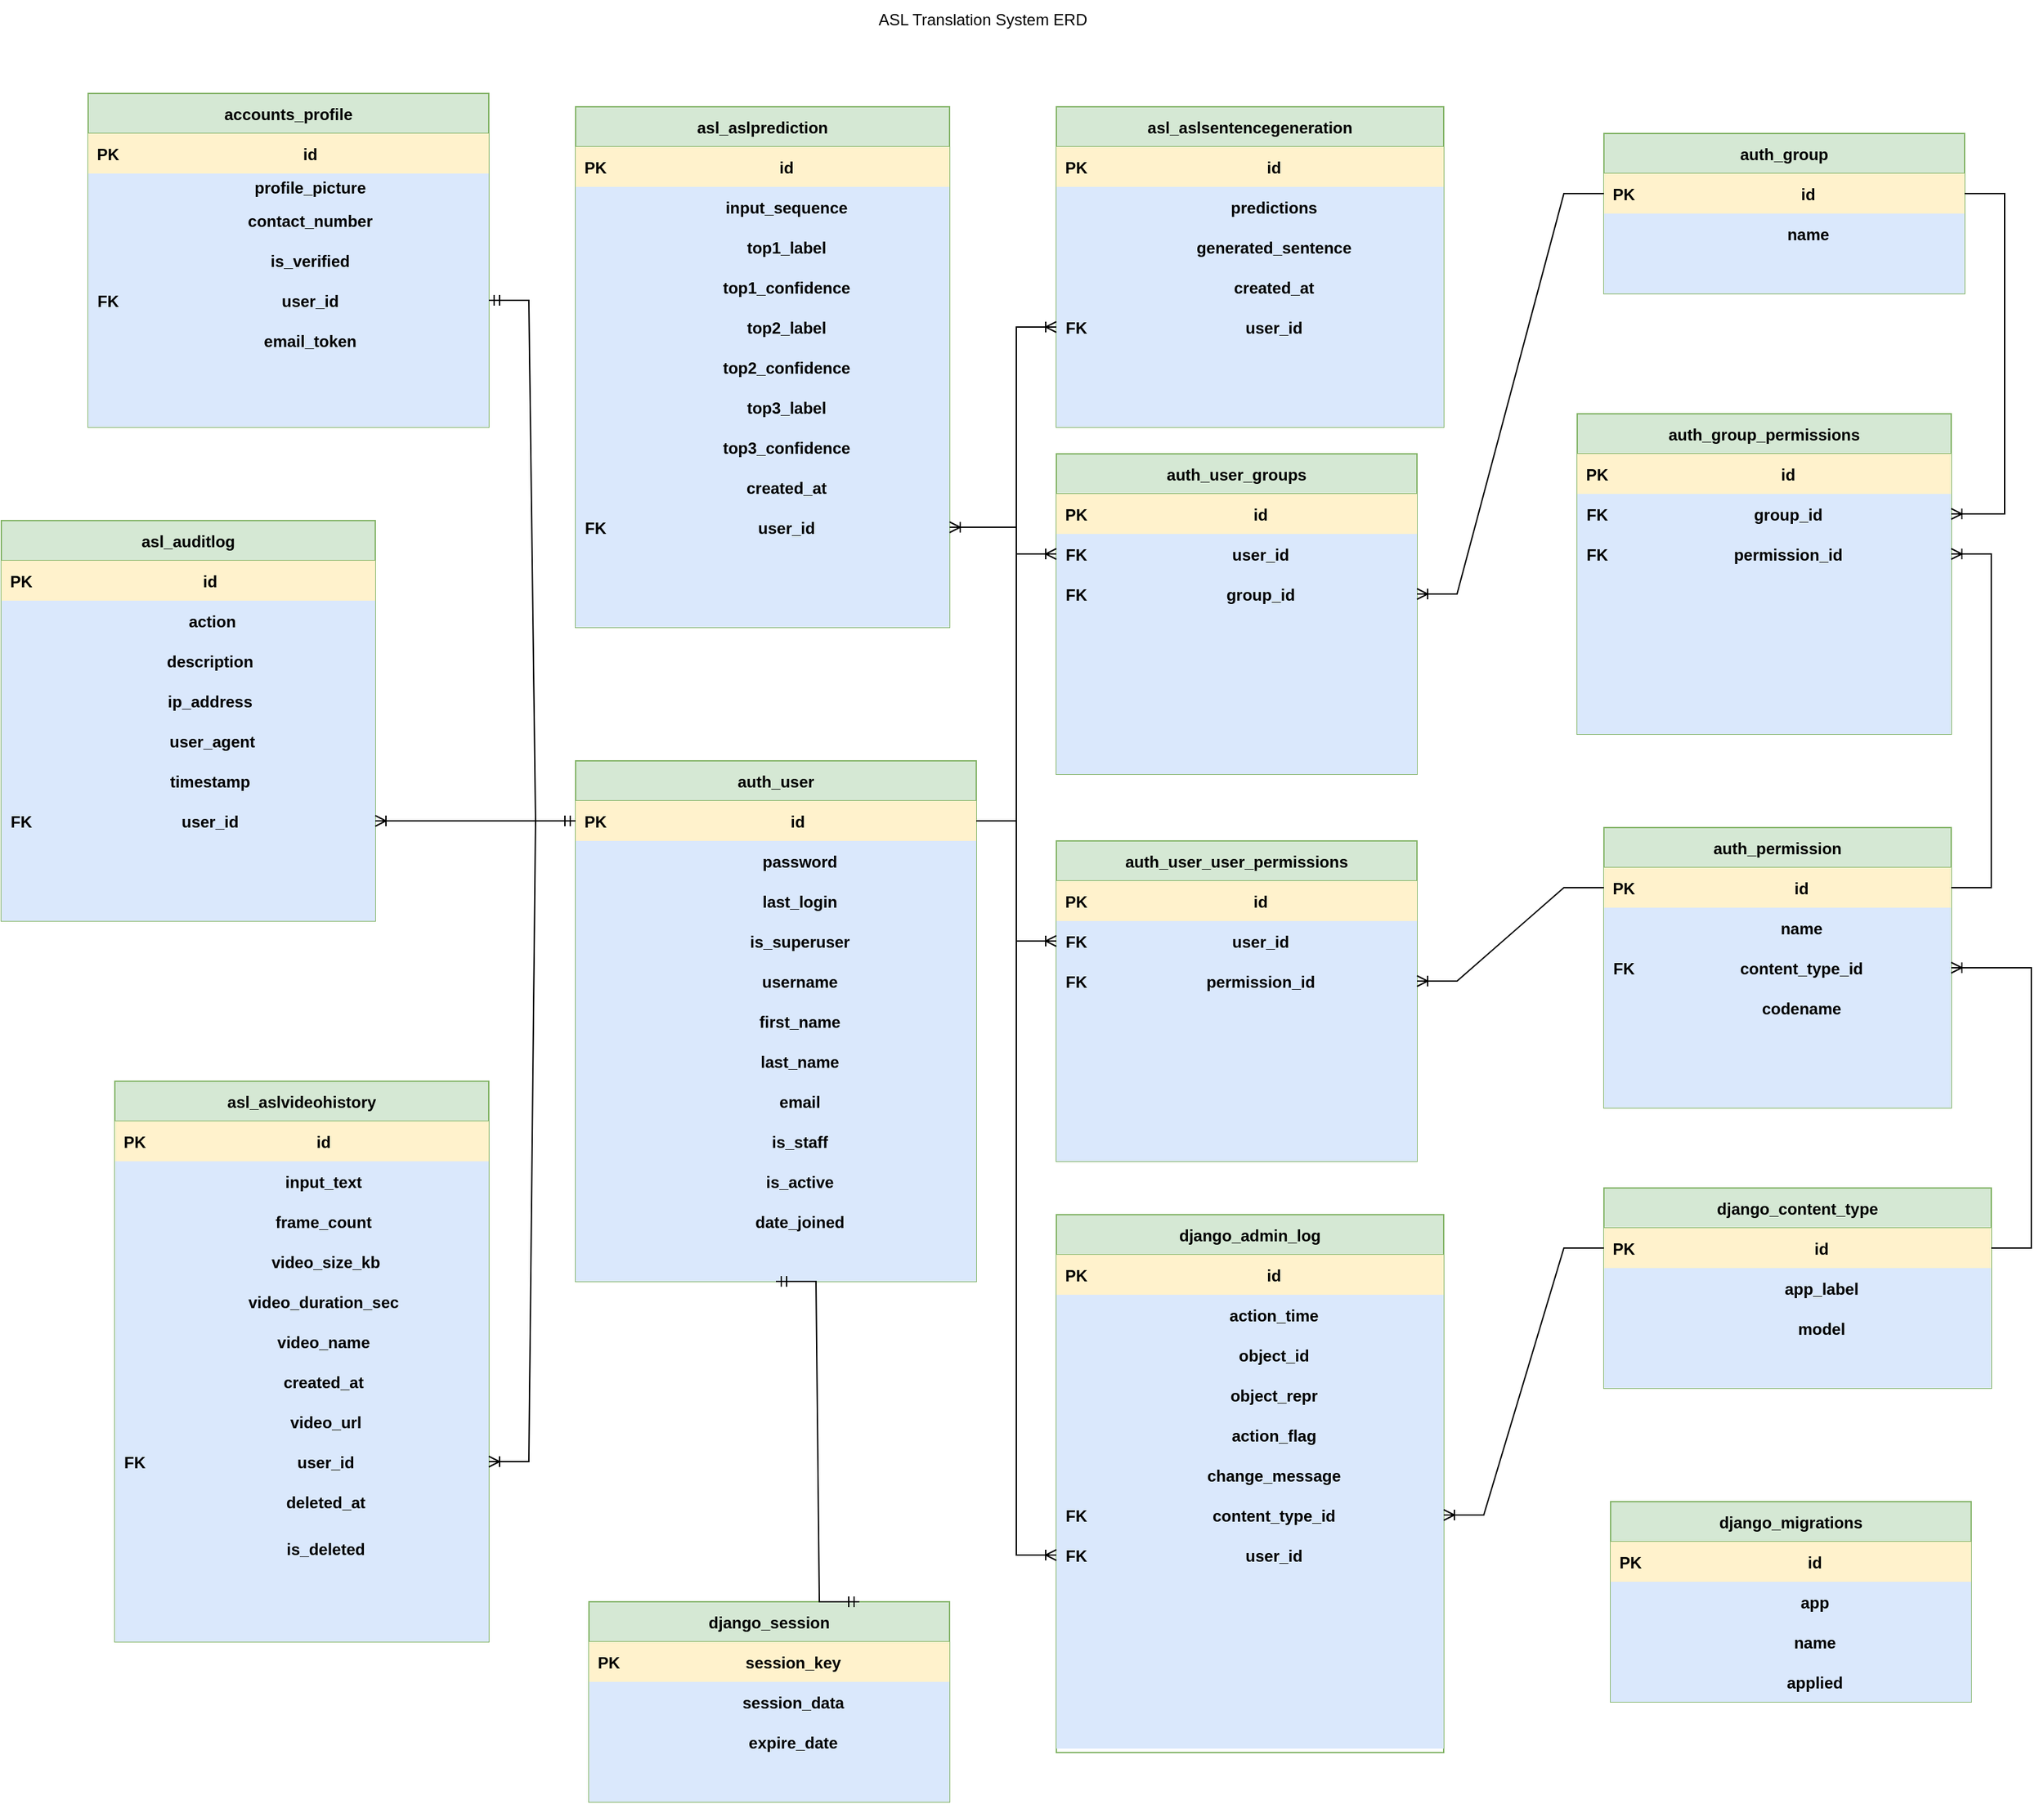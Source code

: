 <mxfile version="26.2.13">
  <diagram id="R2lEEEUBdFMjLlhIrx00" name="Page-1">
    <mxGraphModel dx="4446" dy="1304" grid="1" gridSize="10" guides="1" tooltips="1" connect="1" arrows="1" fold="1" page="1" pageScale="1" pageWidth="850" pageHeight="1100" math="0" shadow="0" extFonts="Permanent Marker^https://fonts.googleapis.com/css?family=Permanent+Marker">
      <root>
        <mxCell id="0" />
        <mxCell id="1" parent="0" />
        <mxCell id="xhAYmVNYJpzxV0qlQMDx-1" value="accounts_profile" style="shape=table;startSize=30;container=1;collapsible=1;childLayout=tableLayout;fixedRows=1;rowLines=0;fontStyle=1;align=center;resizeLast=1;fillColor=#d5e8d4;strokeColor=#82b366;" vertex="1" parent="1">
          <mxGeometry x="-2145" y="120" width="300" height="250" as="geometry" />
        </mxCell>
        <mxCell id="xhAYmVNYJpzxV0qlQMDx-2" value="" style="shape=tableRow;horizontal=0;startSize=0;swimlaneHead=0;swimlaneBody=0;fillColor=none;collapsible=0;dropTarget=0;points=[[0,0.5],[1,0.5]];portConstraint=eastwest;strokeColor=inherit;top=0;left=0;right=0;bottom=1;" vertex="1" parent="xhAYmVNYJpzxV0qlQMDx-1">
          <mxGeometry y="30" width="300" height="30" as="geometry" />
        </mxCell>
        <mxCell id="xhAYmVNYJpzxV0qlQMDx-3" value="PK" style="shape=partialRectangle;overflow=hidden;connectable=0;fillColor=#fff2cc;strokeColor=#d6b656;top=0;left=0;bottom=0;right=0;fontStyle=1;" vertex="1" parent="xhAYmVNYJpzxV0qlQMDx-2">
          <mxGeometry width="30" height="30" as="geometry">
            <mxRectangle width="30" height="30" as="alternateBounds" />
          </mxGeometry>
        </mxCell>
        <mxCell id="xhAYmVNYJpzxV0qlQMDx-4" value="id " style="shape=partialRectangle;overflow=hidden;connectable=0;fillColor=#fff2cc;align=center;strokeColor=#d6b656;top=0;left=0;bottom=0;right=0;spacingLeft=6;fontStyle=1;" vertex="1" parent="xhAYmVNYJpzxV0qlQMDx-2">
          <mxGeometry x="30" width="270" height="30" as="geometry">
            <mxRectangle width="270" height="30" as="alternateBounds" />
          </mxGeometry>
        </mxCell>
        <mxCell id="xhAYmVNYJpzxV0qlQMDx-5" value="" style="shape=tableRow;horizontal=0;startSize=0;swimlaneHead=0;swimlaneBody=0;fillColor=none;collapsible=0;dropTarget=0;points=[[0,0.5],[1,0.5]];portConstraint=eastwest;strokeColor=inherit;top=0;left=0;right=0;bottom=0;" vertex="1" parent="xhAYmVNYJpzxV0qlQMDx-1">
          <mxGeometry y="60" width="300" height="20" as="geometry" />
        </mxCell>
        <mxCell id="xhAYmVNYJpzxV0qlQMDx-6" value="" style="shape=partialRectangle;overflow=hidden;connectable=0;fillColor=#dae8fc;strokeColor=#6c8ebf;top=0;left=0;bottom=0;right=0;" vertex="1" parent="xhAYmVNYJpzxV0qlQMDx-5">
          <mxGeometry width="30" height="20" as="geometry">
            <mxRectangle width="30" height="20" as="alternateBounds" />
          </mxGeometry>
        </mxCell>
        <mxCell id="xhAYmVNYJpzxV0qlQMDx-7" value="profile_picture " style="shape=partialRectangle;overflow=hidden;connectable=0;fillColor=#dae8fc;align=center;strokeColor=#6c8ebf;top=0;left=0;bottom=0;right=0;spacingLeft=6;fontStyle=1" vertex="1" parent="xhAYmVNYJpzxV0qlQMDx-5">
          <mxGeometry x="30" width="270" height="20" as="geometry">
            <mxRectangle width="270" height="20" as="alternateBounds" />
          </mxGeometry>
        </mxCell>
        <mxCell id="xhAYmVNYJpzxV0qlQMDx-8" value="" style="shape=tableRow;horizontal=0;startSize=0;swimlaneHead=0;swimlaneBody=0;fillColor=none;collapsible=0;dropTarget=0;points=[[0,0.5],[1,0.5]];portConstraint=eastwest;strokeColor=inherit;top=0;left=0;right=0;bottom=0;" vertex="1" parent="xhAYmVNYJpzxV0qlQMDx-1">
          <mxGeometry y="80" width="300" height="30" as="geometry" />
        </mxCell>
        <mxCell id="xhAYmVNYJpzxV0qlQMDx-9" value="" style="shape=partialRectangle;overflow=hidden;connectable=0;fillColor=#dae8fc;strokeColor=#6c8ebf;top=0;left=0;bottom=0;right=0;" vertex="1" parent="xhAYmVNYJpzxV0qlQMDx-8">
          <mxGeometry width="30" height="30" as="geometry">
            <mxRectangle width="30" height="30" as="alternateBounds" />
          </mxGeometry>
        </mxCell>
        <mxCell id="xhAYmVNYJpzxV0qlQMDx-10" value="contact_number " style="shape=partialRectangle;overflow=hidden;connectable=0;fillColor=#dae8fc;align=center;strokeColor=#6c8ebf;top=0;left=0;bottom=0;right=0;spacingLeft=6;fontStyle=1" vertex="1" parent="xhAYmVNYJpzxV0qlQMDx-8">
          <mxGeometry x="30" width="270" height="30" as="geometry">
            <mxRectangle width="270" height="30" as="alternateBounds" />
          </mxGeometry>
        </mxCell>
        <mxCell id="xhAYmVNYJpzxV0qlQMDx-11" value="" style="shape=tableRow;horizontal=0;startSize=0;swimlaneHead=0;swimlaneBody=0;fillColor=none;collapsible=0;dropTarget=0;points=[[0,0.5],[1,0.5]];portConstraint=eastwest;strokeColor=inherit;top=0;left=0;right=0;bottom=0;" vertex="1" parent="xhAYmVNYJpzxV0qlQMDx-1">
          <mxGeometry y="110" width="300" height="30" as="geometry" />
        </mxCell>
        <mxCell id="xhAYmVNYJpzxV0qlQMDx-12" value="" style="shape=partialRectangle;overflow=hidden;connectable=0;fillColor=#dae8fc;strokeColor=#6c8ebf;top=0;left=0;bottom=0;right=0;" vertex="1" parent="xhAYmVNYJpzxV0qlQMDx-11">
          <mxGeometry width="30" height="30" as="geometry">
            <mxRectangle width="30" height="30" as="alternateBounds" />
          </mxGeometry>
        </mxCell>
        <mxCell id="xhAYmVNYJpzxV0qlQMDx-13" value="is_verified " style="shape=partialRectangle;overflow=hidden;connectable=0;fillColor=#dae8fc;align=center;strokeColor=#6c8ebf;top=0;left=0;bottom=0;right=0;spacingLeft=6;fontStyle=1" vertex="1" parent="xhAYmVNYJpzxV0qlQMDx-11">
          <mxGeometry x="30" width="270" height="30" as="geometry">
            <mxRectangle width="270" height="30" as="alternateBounds" />
          </mxGeometry>
        </mxCell>
        <mxCell id="xhAYmVNYJpzxV0qlQMDx-14" value="" style="shape=tableRow;horizontal=0;startSize=0;swimlaneHead=0;swimlaneBody=0;fillColor=none;collapsible=0;dropTarget=0;points=[[0,0.5],[1,0.5]];portConstraint=eastwest;strokeColor=inherit;top=0;left=0;right=0;bottom=0;" vertex="1" parent="xhAYmVNYJpzxV0qlQMDx-1">
          <mxGeometry y="140" width="300" height="30" as="geometry" />
        </mxCell>
        <mxCell id="xhAYmVNYJpzxV0qlQMDx-15" value="FK" style="shape=partialRectangle;overflow=hidden;connectable=0;fillColor=#dae8fc;strokeColor=#6c8ebf;top=0;left=0;bottom=0;right=0;fontStyle=1" vertex="1" parent="xhAYmVNYJpzxV0qlQMDx-14">
          <mxGeometry width="30" height="30" as="geometry">
            <mxRectangle width="30" height="30" as="alternateBounds" />
          </mxGeometry>
        </mxCell>
        <mxCell id="xhAYmVNYJpzxV0qlQMDx-16" value="user_id " style="shape=partialRectangle;overflow=hidden;connectable=0;fillColor=#dae8fc;align=center;strokeColor=#6c8ebf;top=0;left=0;bottom=0;right=0;spacingLeft=6;fontStyle=1" vertex="1" parent="xhAYmVNYJpzxV0qlQMDx-14">
          <mxGeometry x="30" width="270" height="30" as="geometry">
            <mxRectangle width="270" height="30" as="alternateBounds" />
          </mxGeometry>
        </mxCell>
        <mxCell id="xhAYmVNYJpzxV0qlQMDx-17" value="" style="shape=tableRow;horizontal=0;startSize=0;swimlaneHead=0;swimlaneBody=0;fillColor=none;collapsible=0;dropTarget=0;points=[[0,0.5],[1,0.5]];portConstraint=eastwest;strokeColor=inherit;top=0;left=0;right=0;bottom=0;" vertex="1" parent="xhAYmVNYJpzxV0qlQMDx-1">
          <mxGeometry y="170" width="300" height="30" as="geometry" />
        </mxCell>
        <mxCell id="xhAYmVNYJpzxV0qlQMDx-18" value="" style="shape=partialRectangle;overflow=hidden;connectable=0;fillColor=#dae8fc;strokeColor=#6c8ebf;top=0;left=0;bottom=0;right=0;" vertex="1" parent="xhAYmVNYJpzxV0qlQMDx-17">
          <mxGeometry width="30" height="30" as="geometry">
            <mxRectangle width="30" height="30" as="alternateBounds" />
          </mxGeometry>
        </mxCell>
        <mxCell id="xhAYmVNYJpzxV0qlQMDx-19" value="email_token " style="shape=partialRectangle;overflow=hidden;connectable=0;fillColor=#dae8fc;align=center;strokeColor=#6c8ebf;top=0;left=0;bottom=0;right=0;spacingLeft=6;fontStyle=1" vertex="1" parent="xhAYmVNYJpzxV0qlQMDx-17">
          <mxGeometry x="30" width="270" height="30" as="geometry">
            <mxRectangle width="270" height="30" as="alternateBounds" />
          </mxGeometry>
        </mxCell>
        <mxCell id="xhAYmVNYJpzxV0qlQMDx-20" value="" style="shape=tableRow;horizontal=0;startSize=0;swimlaneHead=0;swimlaneBody=0;fillColor=none;collapsible=0;dropTarget=0;points=[[0,0.5],[1,0.5]];portConstraint=eastwest;strokeColor=inherit;top=0;left=0;right=0;bottom=0;" vertex="1" parent="xhAYmVNYJpzxV0qlQMDx-1">
          <mxGeometry y="200" width="300" height="20" as="geometry" />
        </mxCell>
        <mxCell id="xhAYmVNYJpzxV0qlQMDx-21" value="" style="shape=partialRectangle;overflow=hidden;connectable=0;fillColor=#dae8fc;strokeColor=#6c8ebf;top=0;left=0;bottom=0;right=0;" vertex="1" parent="xhAYmVNYJpzxV0qlQMDx-20">
          <mxGeometry width="30" height="20" as="geometry">
            <mxRectangle width="30" height="20" as="alternateBounds" />
          </mxGeometry>
        </mxCell>
        <mxCell id="xhAYmVNYJpzxV0qlQMDx-22" value="" style="shape=partialRectangle;overflow=hidden;connectable=0;fillColor=#dae8fc;align=left;strokeColor=#6c8ebf;top=0;left=0;bottom=0;right=0;spacingLeft=6;" vertex="1" parent="xhAYmVNYJpzxV0qlQMDx-20">
          <mxGeometry x="30" width="270" height="20" as="geometry">
            <mxRectangle width="270" height="20" as="alternateBounds" />
          </mxGeometry>
        </mxCell>
        <mxCell id="xhAYmVNYJpzxV0qlQMDx-23" value="" style="shape=tableRow;horizontal=0;startSize=0;swimlaneHead=0;swimlaneBody=0;fillColor=none;collapsible=0;dropTarget=0;points=[[0,0.5],[1,0.5]];portConstraint=eastwest;strokeColor=inherit;top=0;left=0;right=0;bottom=0;" vertex="1" parent="xhAYmVNYJpzxV0qlQMDx-1">
          <mxGeometry y="220" width="300" height="30" as="geometry" />
        </mxCell>
        <mxCell id="xhAYmVNYJpzxV0qlQMDx-24" value="" style="shape=partialRectangle;overflow=hidden;connectable=0;fillColor=#dae8fc;strokeColor=#6c8ebf;top=0;left=0;bottom=0;right=0;" vertex="1" parent="xhAYmVNYJpzxV0qlQMDx-23">
          <mxGeometry width="30" height="30" as="geometry">
            <mxRectangle width="30" height="30" as="alternateBounds" />
          </mxGeometry>
        </mxCell>
        <mxCell id="xhAYmVNYJpzxV0qlQMDx-25" value="" style="shape=partialRectangle;overflow=hidden;connectable=0;fillColor=#dae8fc;align=left;strokeColor=#6c8ebf;top=0;left=0;bottom=0;right=0;spacingLeft=6;" vertex="1" parent="xhAYmVNYJpzxV0qlQMDx-23">
          <mxGeometry x="30" width="270" height="30" as="geometry">
            <mxRectangle width="270" height="30" as="alternateBounds" />
          </mxGeometry>
        </mxCell>
        <mxCell id="xhAYmVNYJpzxV0qlQMDx-26" value="asl_aslprediction" style="shape=table;startSize=30;container=1;collapsible=1;childLayout=tableLayout;fixedRows=1;rowLines=0;fontStyle=1;align=center;resizeLast=1;fillColor=#d5e8d4;strokeColor=#82b366;" vertex="1" parent="1">
          <mxGeometry x="-1780" y="130" width="280" height="390" as="geometry" />
        </mxCell>
        <mxCell id="xhAYmVNYJpzxV0qlQMDx-27" value="" style="shape=tableRow;horizontal=0;startSize=0;swimlaneHead=0;swimlaneBody=0;fillColor=none;collapsible=0;dropTarget=0;points=[[0,0.5],[1,0.5]];portConstraint=eastwest;strokeColor=inherit;top=0;left=0;right=0;bottom=1;" vertex="1" parent="xhAYmVNYJpzxV0qlQMDx-26">
          <mxGeometry y="30" width="280" height="30" as="geometry" />
        </mxCell>
        <mxCell id="xhAYmVNYJpzxV0qlQMDx-28" value="PK" style="shape=partialRectangle;overflow=hidden;connectable=0;fillColor=#fff2cc;strokeColor=#d6b656;top=0;left=0;bottom=0;right=0;fontStyle=1;" vertex="1" parent="xhAYmVNYJpzxV0qlQMDx-27">
          <mxGeometry width="30" height="30" as="geometry">
            <mxRectangle width="30" height="30" as="alternateBounds" />
          </mxGeometry>
        </mxCell>
        <mxCell id="xhAYmVNYJpzxV0qlQMDx-29" value="id" style="shape=partialRectangle;overflow=hidden;connectable=0;fillColor=#fff2cc;align=center;strokeColor=#d6b656;top=0;left=0;bottom=0;right=0;spacingLeft=6;fontStyle=1;" vertex="1" parent="xhAYmVNYJpzxV0qlQMDx-27">
          <mxGeometry x="30" width="250" height="30" as="geometry">
            <mxRectangle width="250" height="30" as="alternateBounds" />
          </mxGeometry>
        </mxCell>
        <mxCell id="xhAYmVNYJpzxV0qlQMDx-30" value="" style="shape=tableRow;horizontal=0;startSize=0;swimlaneHead=0;swimlaneBody=0;fillColor=none;collapsible=0;dropTarget=0;points=[[0,0.5],[1,0.5]];portConstraint=eastwest;strokeColor=inherit;top=0;left=0;right=0;bottom=0;" vertex="1" parent="xhAYmVNYJpzxV0qlQMDx-26">
          <mxGeometry y="60" width="280" height="30" as="geometry" />
        </mxCell>
        <mxCell id="xhAYmVNYJpzxV0qlQMDx-31" value="" style="shape=partialRectangle;overflow=hidden;connectable=0;fillColor=#dae8fc;strokeColor=#6c8ebf;top=0;left=0;bottom=0;right=0;" vertex="1" parent="xhAYmVNYJpzxV0qlQMDx-30">
          <mxGeometry width="30" height="30" as="geometry">
            <mxRectangle width="30" height="30" as="alternateBounds" />
          </mxGeometry>
        </mxCell>
        <mxCell id="xhAYmVNYJpzxV0qlQMDx-32" value="input_sequence" style="shape=partialRectangle;overflow=hidden;connectable=0;fillColor=#dae8fc;align=center;strokeColor=#6c8ebf;top=0;left=0;bottom=0;right=0;spacingLeft=6;fontStyle=1" vertex="1" parent="xhAYmVNYJpzxV0qlQMDx-30">
          <mxGeometry x="30" width="250" height="30" as="geometry">
            <mxRectangle width="250" height="30" as="alternateBounds" />
          </mxGeometry>
        </mxCell>
        <mxCell id="xhAYmVNYJpzxV0qlQMDx-33" value="" style="shape=tableRow;horizontal=0;startSize=0;swimlaneHead=0;swimlaneBody=0;fillColor=none;collapsible=0;dropTarget=0;points=[[0,0.5],[1,0.5]];portConstraint=eastwest;strokeColor=inherit;top=0;left=0;right=0;bottom=0;" vertex="1" parent="xhAYmVNYJpzxV0qlQMDx-26">
          <mxGeometry y="90" width="280" height="30" as="geometry" />
        </mxCell>
        <mxCell id="xhAYmVNYJpzxV0qlQMDx-34" value="" style="shape=partialRectangle;overflow=hidden;connectable=0;fillColor=#dae8fc;strokeColor=#6c8ebf;top=0;left=0;bottom=0;right=0;" vertex="1" parent="xhAYmVNYJpzxV0qlQMDx-33">
          <mxGeometry width="30" height="30" as="geometry">
            <mxRectangle width="30" height="30" as="alternateBounds" />
          </mxGeometry>
        </mxCell>
        <mxCell id="xhAYmVNYJpzxV0qlQMDx-35" value="top1_label" style="shape=partialRectangle;overflow=hidden;connectable=0;fillColor=#dae8fc;align=center;strokeColor=#6c8ebf;top=0;left=0;bottom=0;right=0;spacingLeft=6;fontStyle=1" vertex="1" parent="xhAYmVNYJpzxV0qlQMDx-33">
          <mxGeometry x="30" width="250" height="30" as="geometry">
            <mxRectangle width="250" height="30" as="alternateBounds" />
          </mxGeometry>
        </mxCell>
        <mxCell id="xhAYmVNYJpzxV0qlQMDx-36" value="" style="shape=tableRow;horizontal=0;startSize=0;swimlaneHead=0;swimlaneBody=0;fillColor=none;collapsible=0;dropTarget=0;points=[[0,0.5],[1,0.5]];portConstraint=eastwest;strokeColor=inherit;top=0;left=0;right=0;bottom=0;" vertex="1" parent="xhAYmVNYJpzxV0qlQMDx-26">
          <mxGeometry y="120" width="280" height="30" as="geometry" />
        </mxCell>
        <mxCell id="xhAYmVNYJpzxV0qlQMDx-37" value="" style="shape=partialRectangle;overflow=hidden;connectable=0;fillColor=#dae8fc;strokeColor=#6c8ebf;top=0;left=0;bottom=0;right=0;" vertex="1" parent="xhAYmVNYJpzxV0qlQMDx-36">
          <mxGeometry width="30" height="30" as="geometry">
            <mxRectangle width="30" height="30" as="alternateBounds" />
          </mxGeometry>
        </mxCell>
        <mxCell id="xhAYmVNYJpzxV0qlQMDx-38" value="top1_confidence" style="shape=partialRectangle;overflow=hidden;connectable=0;fillColor=#dae8fc;align=center;strokeColor=#6c8ebf;top=0;left=0;bottom=0;right=0;spacingLeft=6;fontStyle=1" vertex="1" parent="xhAYmVNYJpzxV0qlQMDx-36">
          <mxGeometry x="30" width="250" height="30" as="geometry">
            <mxRectangle width="250" height="30" as="alternateBounds" />
          </mxGeometry>
        </mxCell>
        <mxCell id="xhAYmVNYJpzxV0qlQMDx-39" value="" style="shape=tableRow;horizontal=0;startSize=0;swimlaneHead=0;swimlaneBody=0;fillColor=none;collapsible=0;dropTarget=0;points=[[0,0.5],[1,0.5]];portConstraint=eastwest;strokeColor=inherit;top=0;left=0;right=0;bottom=0;" vertex="1" parent="xhAYmVNYJpzxV0qlQMDx-26">
          <mxGeometry y="150" width="280" height="30" as="geometry" />
        </mxCell>
        <mxCell id="xhAYmVNYJpzxV0qlQMDx-40" value="" style="shape=partialRectangle;overflow=hidden;connectable=0;fillColor=#dae8fc;strokeColor=#6c8ebf;top=0;left=0;bottom=0;right=0;" vertex="1" parent="xhAYmVNYJpzxV0qlQMDx-39">
          <mxGeometry width="30" height="30" as="geometry">
            <mxRectangle width="30" height="30" as="alternateBounds" />
          </mxGeometry>
        </mxCell>
        <mxCell id="xhAYmVNYJpzxV0qlQMDx-41" value="top2_label" style="shape=partialRectangle;overflow=hidden;connectable=0;fillColor=#dae8fc;align=center;strokeColor=#6c8ebf;top=0;left=0;bottom=0;right=0;spacingLeft=6;fontStyle=1" vertex="1" parent="xhAYmVNYJpzxV0qlQMDx-39">
          <mxGeometry x="30" width="250" height="30" as="geometry">
            <mxRectangle width="250" height="30" as="alternateBounds" />
          </mxGeometry>
        </mxCell>
        <mxCell id="xhAYmVNYJpzxV0qlQMDx-42" value="" style="shape=tableRow;horizontal=0;startSize=0;swimlaneHead=0;swimlaneBody=0;fillColor=none;collapsible=0;dropTarget=0;points=[[0,0.5],[1,0.5]];portConstraint=eastwest;strokeColor=inherit;top=0;left=0;right=0;bottom=0;" vertex="1" parent="xhAYmVNYJpzxV0qlQMDx-26">
          <mxGeometry y="180" width="280" height="30" as="geometry" />
        </mxCell>
        <mxCell id="xhAYmVNYJpzxV0qlQMDx-43" value="" style="shape=partialRectangle;overflow=hidden;connectable=0;fillColor=#dae8fc;strokeColor=#6c8ebf;top=0;left=0;bottom=0;right=0;" vertex="1" parent="xhAYmVNYJpzxV0qlQMDx-42">
          <mxGeometry width="30" height="30" as="geometry">
            <mxRectangle width="30" height="30" as="alternateBounds" />
          </mxGeometry>
        </mxCell>
        <mxCell id="xhAYmVNYJpzxV0qlQMDx-44" value="top2_confidence" style="shape=partialRectangle;overflow=hidden;connectable=0;fillColor=#dae8fc;align=center;strokeColor=#6c8ebf;top=0;left=0;bottom=0;right=0;spacingLeft=6;fontStyle=1" vertex="1" parent="xhAYmVNYJpzxV0qlQMDx-42">
          <mxGeometry x="30" width="250" height="30" as="geometry">
            <mxRectangle width="250" height="30" as="alternateBounds" />
          </mxGeometry>
        </mxCell>
        <mxCell id="xhAYmVNYJpzxV0qlQMDx-45" value="" style="shape=tableRow;horizontal=0;startSize=0;swimlaneHead=0;swimlaneBody=0;fillColor=none;collapsible=0;dropTarget=0;points=[[0,0.5],[1,0.5]];portConstraint=eastwest;strokeColor=inherit;top=0;left=0;right=0;bottom=0;" vertex="1" parent="xhAYmVNYJpzxV0qlQMDx-26">
          <mxGeometry y="210" width="280" height="30" as="geometry" />
        </mxCell>
        <mxCell id="xhAYmVNYJpzxV0qlQMDx-46" value="" style="shape=partialRectangle;overflow=hidden;connectable=0;fillColor=#dae8fc;strokeColor=#6c8ebf;top=0;left=0;bottom=0;right=0;" vertex="1" parent="xhAYmVNYJpzxV0qlQMDx-45">
          <mxGeometry width="30" height="30" as="geometry">
            <mxRectangle width="30" height="30" as="alternateBounds" />
          </mxGeometry>
        </mxCell>
        <mxCell id="xhAYmVNYJpzxV0qlQMDx-47" value="top3_label" style="shape=partialRectangle;overflow=hidden;connectable=0;fillColor=#dae8fc;align=center;strokeColor=#6c8ebf;top=0;left=0;bottom=0;right=0;spacingLeft=6;fontStyle=1" vertex="1" parent="xhAYmVNYJpzxV0qlQMDx-45">
          <mxGeometry x="30" width="250" height="30" as="geometry">
            <mxRectangle width="250" height="30" as="alternateBounds" />
          </mxGeometry>
        </mxCell>
        <mxCell id="xhAYmVNYJpzxV0qlQMDx-48" value="" style="shape=tableRow;horizontal=0;startSize=0;swimlaneHead=0;swimlaneBody=0;fillColor=none;collapsible=0;dropTarget=0;points=[[0,0.5],[1,0.5]];portConstraint=eastwest;strokeColor=inherit;top=0;left=0;right=0;bottom=0;" vertex="1" parent="xhAYmVNYJpzxV0qlQMDx-26">
          <mxGeometry y="240" width="280" height="30" as="geometry" />
        </mxCell>
        <mxCell id="xhAYmVNYJpzxV0qlQMDx-49" value="" style="shape=partialRectangle;overflow=hidden;connectable=0;fillColor=#dae8fc;strokeColor=#6c8ebf;top=0;left=0;bottom=0;right=0;" vertex="1" parent="xhAYmVNYJpzxV0qlQMDx-48">
          <mxGeometry width="30" height="30" as="geometry">
            <mxRectangle width="30" height="30" as="alternateBounds" />
          </mxGeometry>
        </mxCell>
        <mxCell id="xhAYmVNYJpzxV0qlQMDx-50" value="top3_confidence" style="shape=partialRectangle;overflow=hidden;connectable=0;fillColor=#dae8fc;align=center;strokeColor=#6c8ebf;top=0;left=0;bottom=0;right=0;spacingLeft=6;fontStyle=1" vertex="1" parent="xhAYmVNYJpzxV0qlQMDx-48">
          <mxGeometry x="30" width="250" height="30" as="geometry">
            <mxRectangle width="250" height="30" as="alternateBounds" />
          </mxGeometry>
        </mxCell>
        <mxCell id="xhAYmVNYJpzxV0qlQMDx-51" value="" style="shape=tableRow;horizontal=0;startSize=0;swimlaneHead=0;swimlaneBody=0;fillColor=none;collapsible=0;dropTarget=0;points=[[0,0.5],[1,0.5]];portConstraint=eastwest;strokeColor=inherit;top=0;left=0;right=0;bottom=0;" vertex="1" parent="xhAYmVNYJpzxV0qlQMDx-26">
          <mxGeometry y="270" width="280" height="30" as="geometry" />
        </mxCell>
        <mxCell id="xhAYmVNYJpzxV0qlQMDx-52" value="" style="shape=partialRectangle;overflow=hidden;connectable=0;fillColor=#dae8fc;strokeColor=#6c8ebf;top=0;left=0;bottom=0;right=0;" vertex="1" parent="xhAYmVNYJpzxV0qlQMDx-51">
          <mxGeometry width="30" height="30" as="geometry">
            <mxRectangle width="30" height="30" as="alternateBounds" />
          </mxGeometry>
        </mxCell>
        <mxCell id="xhAYmVNYJpzxV0qlQMDx-53" value="created_at" style="shape=partialRectangle;overflow=hidden;connectable=0;fillColor=#dae8fc;align=center;strokeColor=#6c8ebf;top=0;left=0;bottom=0;right=0;spacingLeft=6;fontStyle=1" vertex="1" parent="xhAYmVNYJpzxV0qlQMDx-51">
          <mxGeometry x="30" width="250" height="30" as="geometry">
            <mxRectangle width="250" height="30" as="alternateBounds" />
          </mxGeometry>
        </mxCell>
        <mxCell id="xhAYmVNYJpzxV0qlQMDx-54" value="" style="shape=tableRow;horizontal=0;startSize=0;swimlaneHead=0;swimlaneBody=0;fillColor=none;collapsible=0;dropTarget=0;points=[[0,0.5],[1,0.5]];portConstraint=eastwest;strokeColor=inherit;top=0;left=0;right=0;bottom=0;" vertex="1" parent="xhAYmVNYJpzxV0qlQMDx-26">
          <mxGeometry y="300" width="280" height="30" as="geometry" />
        </mxCell>
        <mxCell id="xhAYmVNYJpzxV0qlQMDx-55" value="FK" style="shape=partialRectangle;overflow=hidden;connectable=0;fillColor=#dae8fc;strokeColor=#6c8ebf;top=0;left=0;bottom=0;right=0;fontStyle=1" vertex="1" parent="xhAYmVNYJpzxV0qlQMDx-54">
          <mxGeometry width="30" height="30" as="geometry">
            <mxRectangle width="30" height="30" as="alternateBounds" />
          </mxGeometry>
        </mxCell>
        <mxCell id="xhAYmVNYJpzxV0qlQMDx-56" value="user_id" style="shape=partialRectangle;overflow=hidden;connectable=0;fillColor=#dae8fc;align=center;strokeColor=#6c8ebf;top=0;left=0;bottom=0;right=0;spacingLeft=6;fontStyle=1" vertex="1" parent="xhAYmVNYJpzxV0qlQMDx-54">
          <mxGeometry x="30" width="250" height="30" as="geometry">
            <mxRectangle width="250" height="30" as="alternateBounds" />
          </mxGeometry>
        </mxCell>
        <mxCell id="xhAYmVNYJpzxV0qlQMDx-57" value="" style="shape=tableRow;horizontal=0;startSize=0;swimlaneHead=0;swimlaneBody=0;fillColor=none;collapsible=0;dropTarget=0;points=[[0,0.5],[1,0.5]];portConstraint=eastwest;strokeColor=inherit;top=0;left=0;right=0;bottom=0;" vertex="1" parent="xhAYmVNYJpzxV0qlQMDx-26">
          <mxGeometry y="330" width="280" height="30" as="geometry" />
        </mxCell>
        <mxCell id="xhAYmVNYJpzxV0qlQMDx-58" value="" style="shape=partialRectangle;overflow=hidden;connectable=0;fillColor=#dae8fc;strokeColor=#6c8ebf;top=0;left=0;bottom=0;right=0;" vertex="1" parent="xhAYmVNYJpzxV0qlQMDx-57">
          <mxGeometry width="30" height="30" as="geometry">
            <mxRectangle width="30" height="30" as="alternateBounds" />
          </mxGeometry>
        </mxCell>
        <mxCell id="xhAYmVNYJpzxV0qlQMDx-59" value="" style="shape=partialRectangle;overflow=hidden;connectable=0;fillColor=#dae8fc;align=left;strokeColor=#6c8ebf;top=0;left=0;bottom=0;right=0;spacingLeft=6;" vertex="1" parent="xhAYmVNYJpzxV0qlQMDx-57">
          <mxGeometry x="30" width="250" height="30" as="geometry">
            <mxRectangle width="250" height="30" as="alternateBounds" />
          </mxGeometry>
        </mxCell>
        <mxCell id="xhAYmVNYJpzxV0qlQMDx-60" value="" style="shape=tableRow;horizontal=0;startSize=0;swimlaneHead=0;swimlaneBody=0;fillColor=none;collapsible=0;dropTarget=0;points=[[0,0.5],[1,0.5]];portConstraint=eastwest;strokeColor=inherit;top=0;left=0;right=0;bottom=0;" vertex="1" parent="xhAYmVNYJpzxV0qlQMDx-26">
          <mxGeometry y="360" width="280" height="30" as="geometry" />
        </mxCell>
        <mxCell id="xhAYmVNYJpzxV0qlQMDx-61" value="" style="shape=partialRectangle;overflow=hidden;connectable=0;fillColor=#dae8fc;strokeColor=#6c8ebf;top=0;left=0;bottom=0;right=0;" vertex="1" parent="xhAYmVNYJpzxV0qlQMDx-60">
          <mxGeometry width="30" height="30" as="geometry">
            <mxRectangle width="30" height="30" as="alternateBounds" />
          </mxGeometry>
        </mxCell>
        <mxCell id="xhAYmVNYJpzxV0qlQMDx-62" value="" style="shape=partialRectangle;overflow=hidden;connectable=0;fillColor=#dae8fc;align=left;strokeColor=#6c8ebf;top=0;left=0;bottom=0;right=0;spacingLeft=6;" vertex="1" parent="xhAYmVNYJpzxV0qlQMDx-60">
          <mxGeometry x="30" width="250" height="30" as="geometry">
            <mxRectangle width="250" height="30" as="alternateBounds" />
          </mxGeometry>
        </mxCell>
        <mxCell id="xhAYmVNYJpzxV0qlQMDx-63" value="asl_aslsentencegeneration" style="shape=table;startSize=30;container=1;collapsible=1;childLayout=tableLayout;fixedRows=1;rowLines=0;fontStyle=1;align=center;resizeLast=1;fillColor=#d5e8d4;strokeColor=#82b366;" vertex="1" parent="1">
          <mxGeometry x="-1420" y="130" width="290" height="240" as="geometry" />
        </mxCell>
        <mxCell id="xhAYmVNYJpzxV0qlQMDx-64" value="" style="shape=tableRow;horizontal=0;startSize=0;swimlaneHead=0;swimlaneBody=0;fillColor=none;collapsible=0;dropTarget=0;points=[[0,0.5],[1,0.5]];portConstraint=eastwest;strokeColor=inherit;top=0;left=0;right=0;bottom=1;" vertex="1" parent="xhAYmVNYJpzxV0qlQMDx-63">
          <mxGeometry y="30" width="290" height="30" as="geometry" />
        </mxCell>
        <mxCell id="xhAYmVNYJpzxV0qlQMDx-65" value="PK" style="shape=partialRectangle;overflow=hidden;connectable=0;fillColor=#fff2cc;strokeColor=#d6b656;top=0;left=0;bottom=0;right=0;fontStyle=1;" vertex="1" parent="xhAYmVNYJpzxV0qlQMDx-64">
          <mxGeometry width="30" height="30" as="geometry">
            <mxRectangle width="30" height="30" as="alternateBounds" />
          </mxGeometry>
        </mxCell>
        <mxCell id="xhAYmVNYJpzxV0qlQMDx-66" value="id" style="shape=partialRectangle;overflow=hidden;connectable=0;fillColor=#fff2cc;align=center;strokeColor=#d6b656;top=0;left=0;bottom=0;right=0;spacingLeft=6;fontStyle=1;" vertex="1" parent="xhAYmVNYJpzxV0qlQMDx-64">
          <mxGeometry x="30" width="260" height="30" as="geometry">
            <mxRectangle width="260" height="30" as="alternateBounds" />
          </mxGeometry>
        </mxCell>
        <mxCell id="xhAYmVNYJpzxV0qlQMDx-67" value="" style="shape=tableRow;horizontal=0;startSize=0;swimlaneHead=0;swimlaneBody=0;fillColor=none;collapsible=0;dropTarget=0;points=[[0,0.5],[1,0.5]];portConstraint=eastwest;strokeColor=inherit;top=0;left=0;right=0;bottom=0;" vertex="1" parent="xhAYmVNYJpzxV0qlQMDx-63">
          <mxGeometry y="60" width="290" height="30" as="geometry" />
        </mxCell>
        <mxCell id="xhAYmVNYJpzxV0qlQMDx-68" value="" style="shape=partialRectangle;overflow=hidden;connectable=0;fillColor=#dae8fc;strokeColor=#6c8ebf;top=0;left=0;bottom=0;right=0;" vertex="1" parent="xhAYmVNYJpzxV0qlQMDx-67">
          <mxGeometry width="30" height="30" as="geometry">
            <mxRectangle width="30" height="30" as="alternateBounds" />
          </mxGeometry>
        </mxCell>
        <mxCell id="xhAYmVNYJpzxV0qlQMDx-69" value="predictions" style="shape=partialRectangle;overflow=hidden;connectable=0;fillColor=#dae8fc;align=center;strokeColor=#6c8ebf;top=0;left=0;bottom=0;right=0;spacingLeft=6;fontStyle=1" vertex="1" parent="xhAYmVNYJpzxV0qlQMDx-67">
          <mxGeometry x="30" width="260" height="30" as="geometry">
            <mxRectangle width="260" height="30" as="alternateBounds" />
          </mxGeometry>
        </mxCell>
        <mxCell id="xhAYmVNYJpzxV0qlQMDx-70" value="" style="shape=tableRow;horizontal=0;startSize=0;swimlaneHead=0;swimlaneBody=0;fillColor=none;collapsible=0;dropTarget=0;points=[[0,0.5],[1,0.5]];portConstraint=eastwest;strokeColor=inherit;top=0;left=0;right=0;bottom=0;" vertex="1" parent="xhAYmVNYJpzxV0qlQMDx-63">
          <mxGeometry y="90" width="290" height="30" as="geometry" />
        </mxCell>
        <mxCell id="xhAYmVNYJpzxV0qlQMDx-71" value="" style="shape=partialRectangle;overflow=hidden;connectable=0;fillColor=#dae8fc;strokeColor=#6c8ebf;top=0;left=0;bottom=0;right=0;" vertex="1" parent="xhAYmVNYJpzxV0qlQMDx-70">
          <mxGeometry width="30" height="30" as="geometry">
            <mxRectangle width="30" height="30" as="alternateBounds" />
          </mxGeometry>
        </mxCell>
        <mxCell id="xhAYmVNYJpzxV0qlQMDx-72" value="generated_sentence" style="shape=partialRectangle;overflow=hidden;connectable=0;fillColor=#dae8fc;align=center;strokeColor=#6c8ebf;top=0;left=0;bottom=0;right=0;spacingLeft=6;fontStyle=1" vertex="1" parent="xhAYmVNYJpzxV0qlQMDx-70">
          <mxGeometry x="30" width="260" height="30" as="geometry">
            <mxRectangle width="260" height="30" as="alternateBounds" />
          </mxGeometry>
        </mxCell>
        <mxCell id="xhAYmVNYJpzxV0qlQMDx-73" value="" style="shape=tableRow;horizontal=0;startSize=0;swimlaneHead=0;swimlaneBody=0;fillColor=none;collapsible=0;dropTarget=0;points=[[0,0.5],[1,0.5]];portConstraint=eastwest;strokeColor=inherit;top=0;left=0;right=0;bottom=0;" vertex="1" parent="xhAYmVNYJpzxV0qlQMDx-63">
          <mxGeometry y="120" width="290" height="30" as="geometry" />
        </mxCell>
        <mxCell id="xhAYmVNYJpzxV0qlQMDx-74" value="" style="shape=partialRectangle;overflow=hidden;connectable=0;fillColor=#dae8fc;strokeColor=#6c8ebf;top=0;left=0;bottom=0;right=0;" vertex="1" parent="xhAYmVNYJpzxV0qlQMDx-73">
          <mxGeometry width="30" height="30" as="geometry">
            <mxRectangle width="30" height="30" as="alternateBounds" />
          </mxGeometry>
        </mxCell>
        <mxCell id="xhAYmVNYJpzxV0qlQMDx-75" value="created_at" style="shape=partialRectangle;overflow=hidden;connectable=0;fillColor=#dae8fc;align=center;strokeColor=#6c8ebf;top=0;left=0;bottom=0;right=0;spacingLeft=6;fontStyle=1" vertex="1" parent="xhAYmVNYJpzxV0qlQMDx-73">
          <mxGeometry x="30" width="260" height="30" as="geometry">
            <mxRectangle width="260" height="30" as="alternateBounds" />
          </mxGeometry>
        </mxCell>
        <mxCell id="xhAYmVNYJpzxV0qlQMDx-76" value="" style="shape=tableRow;horizontal=0;startSize=0;swimlaneHead=0;swimlaneBody=0;fillColor=none;collapsible=0;dropTarget=0;points=[[0,0.5],[1,0.5]];portConstraint=eastwest;strokeColor=inherit;top=0;left=0;right=0;bottom=0;" vertex="1" parent="xhAYmVNYJpzxV0qlQMDx-63">
          <mxGeometry y="150" width="290" height="30" as="geometry" />
        </mxCell>
        <mxCell id="xhAYmVNYJpzxV0qlQMDx-77" value="FK" style="shape=partialRectangle;overflow=hidden;connectable=0;fillColor=#dae8fc;strokeColor=#6c8ebf;top=0;left=0;bottom=0;right=0;fontStyle=1" vertex="1" parent="xhAYmVNYJpzxV0qlQMDx-76">
          <mxGeometry width="30" height="30" as="geometry">
            <mxRectangle width="30" height="30" as="alternateBounds" />
          </mxGeometry>
        </mxCell>
        <mxCell id="xhAYmVNYJpzxV0qlQMDx-78" value="user_id" style="shape=partialRectangle;overflow=hidden;connectable=0;fillColor=#dae8fc;align=center;strokeColor=#6c8ebf;top=0;left=0;bottom=0;right=0;spacingLeft=6;fontStyle=1" vertex="1" parent="xhAYmVNYJpzxV0qlQMDx-76">
          <mxGeometry x="30" width="260" height="30" as="geometry">
            <mxRectangle width="260" height="30" as="alternateBounds" />
          </mxGeometry>
        </mxCell>
        <mxCell id="xhAYmVNYJpzxV0qlQMDx-79" value="" style="shape=tableRow;horizontal=0;startSize=0;swimlaneHead=0;swimlaneBody=0;fillColor=none;collapsible=0;dropTarget=0;points=[[0,0.5],[1,0.5]];portConstraint=eastwest;strokeColor=inherit;top=0;left=0;right=0;bottom=0;" vertex="1" parent="xhAYmVNYJpzxV0qlQMDx-63">
          <mxGeometry y="180" width="290" height="30" as="geometry" />
        </mxCell>
        <mxCell id="xhAYmVNYJpzxV0qlQMDx-80" value="" style="shape=partialRectangle;overflow=hidden;connectable=0;fillColor=#dae8fc;strokeColor=#6c8ebf;top=0;left=0;bottom=0;right=0;" vertex="1" parent="xhAYmVNYJpzxV0qlQMDx-79">
          <mxGeometry width="30" height="30" as="geometry">
            <mxRectangle width="30" height="30" as="alternateBounds" />
          </mxGeometry>
        </mxCell>
        <mxCell id="xhAYmVNYJpzxV0qlQMDx-81" value="" style="shape=partialRectangle;overflow=hidden;connectable=0;fillColor=#dae8fc;align=left;strokeColor=#6c8ebf;top=0;left=0;bottom=0;right=0;spacingLeft=6;" vertex="1" parent="xhAYmVNYJpzxV0qlQMDx-79">
          <mxGeometry x="30" width="260" height="30" as="geometry">
            <mxRectangle width="260" height="30" as="alternateBounds" />
          </mxGeometry>
        </mxCell>
        <mxCell id="xhAYmVNYJpzxV0qlQMDx-82" value="" style="shape=tableRow;horizontal=0;startSize=0;swimlaneHead=0;swimlaneBody=0;fillColor=none;collapsible=0;dropTarget=0;points=[[0,0.5],[1,0.5]];portConstraint=eastwest;strokeColor=inherit;top=0;left=0;right=0;bottom=0;" vertex="1" parent="xhAYmVNYJpzxV0qlQMDx-63">
          <mxGeometry y="210" width="290" height="30" as="geometry" />
        </mxCell>
        <mxCell id="xhAYmVNYJpzxV0qlQMDx-83" value="" style="shape=partialRectangle;overflow=hidden;connectable=0;fillColor=#dae8fc;strokeColor=#6c8ebf;top=0;left=0;bottom=0;right=0;" vertex="1" parent="xhAYmVNYJpzxV0qlQMDx-82">
          <mxGeometry width="30" height="30" as="geometry">
            <mxRectangle width="30" height="30" as="alternateBounds" />
          </mxGeometry>
        </mxCell>
        <mxCell id="xhAYmVNYJpzxV0qlQMDx-84" value="" style="shape=partialRectangle;overflow=hidden;connectable=0;fillColor=#dae8fc;align=left;strokeColor=#6c8ebf;top=0;left=0;bottom=0;right=0;spacingLeft=6;" vertex="1" parent="xhAYmVNYJpzxV0qlQMDx-82">
          <mxGeometry x="30" width="260" height="30" as="geometry">
            <mxRectangle width="260" height="30" as="alternateBounds" />
          </mxGeometry>
        </mxCell>
        <mxCell id="xhAYmVNYJpzxV0qlQMDx-85" value="asl_aslvideohistory" style="shape=table;startSize=30;container=1;collapsible=1;childLayout=tableLayout;fixedRows=1;rowLines=0;fontStyle=1;align=center;resizeLast=1;fillColor=#d5e8d4;strokeColor=#82b366;" vertex="1" parent="1">
          <mxGeometry x="-2125" y="860" width="280" height="420" as="geometry" />
        </mxCell>
        <mxCell id="xhAYmVNYJpzxV0qlQMDx-86" value="" style="shape=tableRow;horizontal=0;startSize=0;swimlaneHead=0;swimlaneBody=0;fillColor=none;collapsible=0;dropTarget=0;points=[[0,0.5],[1,0.5]];portConstraint=eastwest;strokeColor=inherit;top=0;left=0;right=0;bottom=1;" vertex="1" parent="xhAYmVNYJpzxV0qlQMDx-85">
          <mxGeometry y="30" width="280" height="30" as="geometry" />
        </mxCell>
        <mxCell id="xhAYmVNYJpzxV0qlQMDx-87" value="PK" style="shape=partialRectangle;overflow=hidden;connectable=0;fillColor=#fff2cc;strokeColor=#d6b656;top=0;left=0;bottom=0;right=0;fontStyle=1;" vertex="1" parent="xhAYmVNYJpzxV0qlQMDx-86">
          <mxGeometry width="30" height="30" as="geometry">
            <mxRectangle width="30" height="30" as="alternateBounds" />
          </mxGeometry>
        </mxCell>
        <mxCell id="xhAYmVNYJpzxV0qlQMDx-88" value="id " style="shape=partialRectangle;overflow=hidden;connectable=0;fillColor=#fff2cc;align=center;strokeColor=#d6b656;top=0;left=0;bottom=0;right=0;spacingLeft=6;fontStyle=1;" vertex="1" parent="xhAYmVNYJpzxV0qlQMDx-86">
          <mxGeometry x="30" width="250" height="30" as="geometry">
            <mxRectangle width="250" height="30" as="alternateBounds" />
          </mxGeometry>
        </mxCell>
        <mxCell id="xhAYmVNYJpzxV0qlQMDx-89" value="" style="shape=tableRow;horizontal=0;startSize=0;swimlaneHead=0;swimlaneBody=0;fillColor=none;collapsible=0;dropTarget=0;points=[[0,0.5],[1,0.5]];portConstraint=eastwest;strokeColor=inherit;top=0;left=0;right=0;bottom=0;" vertex="1" parent="xhAYmVNYJpzxV0qlQMDx-85">
          <mxGeometry y="60" width="280" height="30" as="geometry" />
        </mxCell>
        <mxCell id="xhAYmVNYJpzxV0qlQMDx-90" value="" style="shape=partialRectangle;overflow=hidden;connectable=0;fillColor=#dae8fc;strokeColor=#6c8ebf;top=0;left=0;bottom=0;right=0;" vertex="1" parent="xhAYmVNYJpzxV0qlQMDx-89">
          <mxGeometry width="30" height="30" as="geometry">
            <mxRectangle width="30" height="30" as="alternateBounds" />
          </mxGeometry>
        </mxCell>
        <mxCell id="xhAYmVNYJpzxV0qlQMDx-91" value="input_text " style="shape=partialRectangle;overflow=hidden;connectable=0;fillColor=#dae8fc;align=center;strokeColor=#6c8ebf;top=0;left=0;bottom=0;right=0;spacingLeft=6;fontStyle=1" vertex="1" parent="xhAYmVNYJpzxV0qlQMDx-89">
          <mxGeometry x="30" width="250" height="30" as="geometry">
            <mxRectangle width="250" height="30" as="alternateBounds" />
          </mxGeometry>
        </mxCell>
        <mxCell id="xhAYmVNYJpzxV0qlQMDx-92" value="" style="shape=tableRow;horizontal=0;startSize=0;swimlaneHead=0;swimlaneBody=0;fillColor=none;collapsible=0;dropTarget=0;points=[[0,0.5],[1,0.5]];portConstraint=eastwest;strokeColor=inherit;top=0;left=0;right=0;bottom=0;" vertex="1" parent="xhAYmVNYJpzxV0qlQMDx-85">
          <mxGeometry y="90" width="280" height="30" as="geometry" />
        </mxCell>
        <mxCell id="xhAYmVNYJpzxV0qlQMDx-93" value="" style="shape=partialRectangle;overflow=hidden;connectable=0;fillColor=#dae8fc;strokeColor=#6c8ebf;top=0;left=0;bottom=0;right=0;" vertex="1" parent="xhAYmVNYJpzxV0qlQMDx-92">
          <mxGeometry width="30" height="30" as="geometry">
            <mxRectangle width="30" height="30" as="alternateBounds" />
          </mxGeometry>
        </mxCell>
        <mxCell id="xhAYmVNYJpzxV0qlQMDx-94" value="frame_count " style="shape=partialRectangle;overflow=hidden;connectable=0;fillColor=#dae8fc;align=center;strokeColor=#6c8ebf;top=0;left=0;bottom=0;right=0;spacingLeft=6;fontStyle=1" vertex="1" parent="xhAYmVNYJpzxV0qlQMDx-92">
          <mxGeometry x="30" width="250" height="30" as="geometry">
            <mxRectangle width="250" height="30" as="alternateBounds" />
          </mxGeometry>
        </mxCell>
        <mxCell id="xhAYmVNYJpzxV0qlQMDx-95" value="" style="shape=tableRow;horizontal=0;startSize=0;swimlaneHead=0;swimlaneBody=0;fillColor=none;collapsible=0;dropTarget=0;points=[[0,0.5],[1,0.5]];portConstraint=eastwest;strokeColor=inherit;top=0;left=0;right=0;bottom=0;" vertex="1" parent="xhAYmVNYJpzxV0qlQMDx-85">
          <mxGeometry y="120" width="280" height="30" as="geometry" />
        </mxCell>
        <mxCell id="xhAYmVNYJpzxV0qlQMDx-96" value="" style="shape=partialRectangle;overflow=hidden;connectable=0;fillColor=#dae8fc;strokeColor=#6c8ebf;top=0;left=0;bottom=0;right=0;" vertex="1" parent="xhAYmVNYJpzxV0qlQMDx-95">
          <mxGeometry width="30" height="30" as="geometry">
            <mxRectangle width="30" height="30" as="alternateBounds" />
          </mxGeometry>
        </mxCell>
        <mxCell id="xhAYmVNYJpzxV0qlQMDx-97" value="video_size_kb" style="shape=partialRectangle;overflow=hidden;connectable=0;fillColor=#dae8fc;align=center;strokeColor=#6c8ebf;top=0;left=0;bottom=0;right=0;spacingLeft=6;fontStyle=1" vertex="1" parent="xhAYmVNYJpzxV0qlQMDx-95">
          <mxGeometry x="30" width="250" height="30" as="geometry">
            <mxRectangle width="250" height="30" as="alternateBounds" />
          </mxGeometry>
        </mxCell>
        <mxCell id="xhAYmVNYJpzxV0qlQMDx-98" value="" style="shape=tableRow;horizontal=0;startSize=0;swimlaneHead=0;swimlaneBody=0;fillColor=none;collapsible=0;dropTarget=0;points=[[0,0.5],[1,0.5]];portConstraint=eastwest;strokeColor=inherit;top=0;left=0;right=0;bottom=0;" vertex="1" parent="xhAYmVNYJpzxV0qlQMDx-85">
          <mxGeometry y="150" width="280" height="30" as="geometry" />
        </mxCell>
        <mxCell id="xhAYmVNYJpzxV0qlQMDx-99" value="" style="shape=partialRectangle;overflow=hidden;connectable=0;fillColor=#dae8fc;strokeColor=#6c8ebf;top=0;left=0;bottom=0;right=0;" vertex="1" parent="xhAYmVNYJpzxV0qlQMDx-98">
          <mxGeometry width="30" height="30" as="geometry">
            <mxRectangle width="30" height="30" as="alternateBounds" />
          </mxGeometry>
        </mxCell>
        <mxCell id="xhAYmVNYJpzxV0qlQMDx-100" value="video_duration_sec " style="shape=partialRectangle;overflow=hidden;connectable=0;fillColor=#dae8fc;align=center;strokeColor=#6c8ebf;top=0;left=0;bottom=0;right=0;spacingLeft=6;fontStyle=1" vertex="1" parent="xhAYmVNYJpzxV0qlQMDx-98">
          <mxGeometry x="30" width="250" height="30" as="geometry">
            <mxRectangle width="250" height="30" as="alternateBounds" />
          </mxGeometry>
        </mxCell>
        <mxCell id="xhAYmVNYJpzxV0qlQMDx-101" value="" style="shape=tableRow;horizontal=0;startSize=0;swimlaneHead=0;swimlaneBody=0;fillColor=none;collapsible=0;dropTarget=0;points=[[0,0.5],[1,0.5]];portConstraint=eastwest;strokeColor=inherit;top=0;left=0;right=0;bottom=0;" vertex="1" parent="xhAYmVNYJpzxV0qlQMDx-85">
          <mxGeometry y="180" width="280" height="30" as="geometry" />
        </mxCell>
        <mxCell id="xhAYmVNYJpzxV0qlQMDx-102" value="" style="shape=partialRectangle;overflow=hidden;connectable=0;fillColor=#dae8fc;strokeColor=#6c8ebf;top=0;left=0;bottom=0;right=0;" vertex="1" parent="xhAYmVNYJpzxV0qlQMDx-101">
          <mxGeometry width="30" height="30" as="geometry">
            <mxRectangle width="30" height="30" as="alternateBounds" />
          </mxGeometry>
        </mxCell>
        <mxCell id="xhAYmVNYJpzxV0qlQMDx-103" value="video_name " style="shape=partialRectangle;overflow=hidden;connectable=0;fillColor=#dae8fc;align=center;strokeColor=#6c8ebf;top=0;left=0;bottom=0;right=0;spacingLeft=6;fontStyle=1" vertex="1" parent="xhAYmVNYJpzxV0qlQMDx-101">
          <mxGeometry x="30" width="250" height="30" as="geometry">
            <mxRectangle width="250" height="30" as="alternateBounds" />
          </mxGeometry>
        </mxCell>
        <mxCell id="xhAYmVNYJpzxV0qlQMDx-104" value="" style="shape=tableRow;horizontal=0;startSize=0;swimlaneHead=0;swimlaneBody=0;fillColor=none;collapsible=0;dropTarget=0;points=[[0,0.5],[1,0.5]];portConstraint=eastwest;strokeColor=inherit;top=0;left=0;right=0;bottom=0;" vertex="1" parent="xhAYmVNYJpzxV0qlQMDx-85">
          <mxGeometry y="210" width="280" height="30" as="geometry" />
        </mxCell>
        <mxCell id="xhAYmVNYJpzxV0qlQMDx-105" value="" style="shape=partialRectangle;overflow=hidden;connectable=0;fillColor=#dae8fc;strokeColor=#6c8ebf;top=0;left=0;bottom=0;right=0;" vertex="1" parent="xhAYmVNYJpzxV0qlQMDx-104">
          <mxGeometry width="30" height="30" as="geometry">
            <mxRectangle width="30" height="30" as="alternateBounds" />
          </mxGeometry>
        </mxCell>
        <mxCell id="xhAYmVNYJpzxV0qlQMDx-106" value="created_at " style="shape=partialRectangle;overflow=hidden;connectable=0;fillColor=#dae8fc;align=center;strokeColor=#6c8ebf;top=0;left=0;bottom=0;right=0;spacingLeft=6;fontStyle=1" vertex="1" parent="xhAYmVNYJpzxV0qlQMDx-104">
          <mxGeometry x="30" width="250" height="30" as="geometry">
            <mxRectangle width="250" height="30" as="alternateBounds" />
          </mxGeometry>
        </mxCell>
        <mxCell id="xhAYmVNYJpzxV0qlQMDx-107" value="" style="shape=tableRow;horizontal=0;startSize=0;swimlaneHead=0;swimlaneBody=0;fillColor=none;collapsible=0;dropTarget=0;points=[[0,0.5],[1,0.5]];portConstraint=eastwest;strokeColor=inherit;top=0;left=0;right=0;bottom=0;" vertex="1" parent="xhAYmVNYJpzxV0qlQMDx-85">
          <mxGeometry y="240" width="280" height="30" as="geometry" />
        </mxCell>
        <mxCell id="xhAYmVNYJpzxV0qlQMDx-108" value="" style="shape=partialRectangle;overflow=hidden;connectable=0;fillColor=#dae8fc;strokeColor=#6c8ebf;top=0;left=0;bottom=0;right=0;" vertex="1" parent="xhAYmVNYJpzxV0qlQMDx-107">
          <mxGeometry width="30" height="30" as="geometry">
            <mxRectangle width="30" height="30" as="alternateBounds" />
          </mxGeometry>
        </mxCell>
        <mxCell id="xhAYmVNYJpzxV0qlQMDx-109" value="video_url" style="shape=partialRectangle;overflow=hidden;connectable=0;fillColor=#dae8fc;align=center;strokeColor=#6c8ebf;top=0;left=0;bottom=0;right=0;spacingLeft=6;fontStyle=1" vertex="1" parent="xhAYmVNYJpzxV0qlQMDx-107">
          <mxGeometry x="30" width="250" height="30" as="geometry">
            <mxRectangle width="250" height="30" as="alternateBounds" />
          </mxGeometry>
        </mxCell>
        <mxCell id="xhAYmVNYJpzxV0qlQMDx-110" value="" style="shape=tableRow;horizontal=0;startSize=0;swimlaneHead=0;swimlaneBody=0;fillColor=none;collapsible=0;dropTarget=0;points=[[0,0.5],[1,0.5]];portConstraint=eastwest;strokeColor=inherit;top=0;left=0;right=0;bottom=0;" vertex="1" parent="xhAYmVNYJpzxV0qlQMDx-85">
          <mxGeometry y="270" width="280" height="30" as="geometry" />
        </mxCell>
        <mxCell id="xhAYmVNYJpzxV0qlQMDx-111" value="FK" style="shape=partialRectangle;overflow=hidden;connectable=0;fillColor=#dae8fc;strokeColor=#6c8ebf;top=0;left=0;bottom=0;right=0;fontStyle=1" vertex="1" parent="xhAYmVNYJpzxV0qlQMDx-110">
          <mxGeometry width="30" height="30" as="geometry">
            <mxRectangle width="30" height="30" as="alternateBounds" />
          </mxGeometry>
        </mxCell>
        <mxCell id="xhAYmVNYJpzxV0qlQMDx-112" value="user_id" style="shape=partialRectangle;overflow=hidden;connectable=0;fillColor=#dae8fc;align=center;strokeColor=#6c8ebf;top=0;left=0;bottom=0;right=0;spacingLeft=6;fontStyle=1" vertex="1" parent="xhAYmVNYJpzxV0qlQMDx-110">
          <mxGeometry x="30" width="250" height="30" as="geometry">
            <mxRectangle width="250" height="30" as="alternateBounds" />
          </mxGeometry>
        </mxCell>
        <mxCell id="xhAYmVNYJpzxV0qlQMDx-113" value="" style="shape=tableRow;horizontal=0;startSize=0;swimlaneHead=0;swimlaneBody=0;fillColor=none;collapsible=0;dropTarget=0;points=[[0,0.5],[1,0.5]];portConstraint=eastwest;strokeColor=inherit;top=0;left=0;right=0;bottom=0;" vertex="1" parent="xhAYmVNYJpzxV0qlQMDx-85">
          <mxGeometry y="300" width="280" height="30" as="geometry" />
        </mxCell>
        <mxCell id="xhAYmVNYJpzxV0qlQMDx-114" value="" style="shape=partialRectangle;overflow=hidden;connectable=0;fillColor=#dae8fc;strokeColor=#6c8ebf;top=0;left=0;bottom=0;right=0;" vertex="1" parent="xhAYmVNYJpzxV0qlQMDx-113">
          <mxGeometry width="30" height="30" as="geometry">
            <mxRectangle width="30" height="30" as="alternateBounds" />
          </mxGeometry>
        </mxCell>
        <mxCell id="xhAYmVNYJpzxV0qlQMDx-115" value="deleted_at" style="shape=partialRectangle;overflow=hidden;connectable=0;fillColor=#dae8fc;align=center;strokeColor=#6c8ebf;top=0;left=0;bottom=0;right=0;spacingLeft=6;fontStyle=1" vertex="1" parent="xhAYmVNYJpzxV0qlQMDx-113">
          <mxGeometry x="30" width="250" height="30" as="geometry">
            <mxRectangle width="250" height="30" as="alternateBounds" />
          </mxGeometry>
        </mxCell>
        <mxCell id="xhAYmVNYJpzxV0qlQMDx-116" value="" style="shape=tableRow;horizontal=0;startSize=0;swimlaneHead=0;swimlaneBody=0;fillColor=none;collapsible=0;dropTarget=0;points=[[0,0.5],[1,0.5]];portConstraint=eastwest;strokeColor=inherit;top=0;left=0;right=0;bottom=0;" vertex="1" parent="xhAYmVNYJpzxV0qlQMDx-85">
          <mxGeometry y="330" width="280" height="40" as="geometry" />
        </mxCell>
        <mxCell id="xhAYmVNYJpzxV0qlQMDx-117" value="" style="shape=partialRectangle;overflow=hidden;connectable=0;fillColor=#dae8fc;strokeColor=#6c8ebf;top=0;left=0;bottom=0;right=0;" vertex="1" parent="xhAYmVNYJpzxV0qlQMDx-116">
          <mxGeometry width="30" height="40" as="geometry">
            <mxRectangle width="30" height="40" as="alternateBounds" />
          </mxGeometry>
        </mxCell>
        <mxCell id="xhAYmVNYJpzxV0qlQMDx-118" value="is_deleted" style="shape=partialRectangle;overflow=hidden;connectable=0;fillColor=#dae8fc;align=center;strokeColor=#6c8ebf;top=0;left=0;bottom=0;right=0;spacingLeft=6;fontStyle=1" vertex="1" parent="xhAYmVNYJpzxV0qlQMDx-116">
          <mxGeometry x="30" width="250" height="40" as="geometry">
            <mxRectangle width="250" height="40" as="alternateBounds" />
          </mxGeometry>
        </mxCell>
        <mxCell id="xhAYmVNYJpzxV0qlQMDx-119" value="" style="shape=tableRow;horizontal=0;startSize=0;swimlaneHead=0;swimlaneBody=0;fillColor=none;collapsible=0;dropTarget=0;points=[[0,0.5],[1,0.5]];portConstraint=eastwest;strokeColor=inherit;top=0;left=0;right=0;bottom=0;" vertex="1" parent="xhAYmVNYJpzxV0qlQMDx-85">
          <mxGeometry y="370" width="280" height="20" as="geometry" />
        </mxCell>
        <mxCell id="xhAYmVNYJpzxV0qlQMDx-120" value="" style="shape=partialRectangle;overflow=hidden;connectable=0;fillColor=#dae8fc;strokeColor=#6c8ebf;top=0;left=0;bottom=0;right=0;" vertex="1" parent="xhAYmVNYJpzxV0qlQMDx-119">
          <mxGeometry width="30" height="20" as="geometry">
            <mxRectangle width="30" height="20" as="alternateBounds" />
          </mxGeometry>
        </mxCell>
        <mxCell id="xhAYmVNYJpzxV0qlQMDx-121" value="" style="shape=partialRectangle;overflow=hidden;connectable=0;fillColor=#dae8fc;align=left;strokeColor=#6c8ebf;top=0;left=0;bottom=0;right=0;spacingLeft=6;" vertex="1" parent="xhAYmVNYJpzxV0qlQMDx-119">
          <mxGeometry x="30" width="250" height="20" as="geometry">
            <mxRectangle width="250" height="20" as="alternateBounds" />
          </mxGeometry>
        </mxCell>
        <mxCell id="xhAYmVNYJpzxV0qlQMDx-122" value="" style="shape=tableRow;horizontal=0;startSize=0;swimlaneHead=0;swimlaneBody=0;fillColor=none;collapsible=0;dropTarget=0;points=[[0,0.5],[1,0.5]];portConstraint=eastwest;strokeColor=inherit;top=0;left=0;right=0;bottom=0;" vertex="1" parent="xhAYmVNYJpzxV0qlQMDx-85">
          <mxGeometry y="390" width="280" height="30" as="geometry" />
        </mxCell>
        <mxCell id="xhAYmVNYJpzxV0qlQMDx-123" value="" style="shape=partialRectangle;overflow=hidden;connectable=0;fillColor=#dae8fc;strokeColor=#6c8ebf;top=0;left=0;bottom=0;right=0;" vertex="1" parent="xhAYmVNYJpzxV0qlQMDx-122">
          <mxGeometry width="30" height="30" as="geometry">
            <mxRectangle width="30" height="30" as="alternateBounds" />
          </mxGeometry>
        </mxCell>
        <mxCell id="xhAYmVNYJpzxV0qlQMDx-124" value="" style="shape=partialRectangle;overflow=hidden;connectable=0;fillColor=#dae8fc;align=left;strokeColor=#6c8ebf;top=0;left=0;bottom=0;right=0;spacingLeft=6;" vertex="1" parent="xhAYmVNYJpzxV0qlQMDx-122">
          <mxGeometry x="30" width="250" height="30" as="geometry">
            <mxRectangle width="250" height="30" as="alternateBounds" />
          </mxGeometry>
        </mxCell>
        <mxCell id="xhAYmVNYJpzxV0qlQMDx-125" value="asl_auditlog" style="shape=table;startSize=30;container=1;collapsible=1;childLayout=tableLayout;fixedRows=1;rowLines=0;fontStyle=1;align=center;resizeLast=1;fillColor=#d5e8d4;strokeColor=#82b366;" vertex="1" parent="1">
          <mxGeometry x="-2210" y="440" width="280" height="300" as="geometry" />
        </mxCell>
        <mxCell id="xhAYmVNYJpzxV0qlQMDx-126" value="" style="shape=tableRow;horizontal=0;startSize=0;swimlaneHead=0;swimlaneBody=0;fillColor=none;collapsible=0;dropTarget=0;points=[[0,0.5],[1,0.5]];portConstraint=eastwest;strokeColor=inherit;top=0;left=0;right=0;bottom=1;" vertex="1" parent="xhAYmVNYJpzxV0qlQMDx-125">
          <mxGeometry y="30" width="280" height="30" as="geometry" />
        </mxCell>
        <mxCell id="xhAYmVNYJpzxV0qlQMDx-127" value="PK" style="shape=partialRectangle;overflow=hidden;connectable=0;fillColor=#fff2cc;strokeColor=#d6b656;top=0;left=0;bottom=0;right=0;fontStyle=1;" vertex="1" parent="xhAYmVNYJpzxV0qlQMDx-126">
          <mxGeometry width="30" height="30" as="geometry">
            <mxRectangle width="30" height="30" as="alternateBounds" />
          </mxGeometry>
        </mxCell>
        <mxCell id="xhAYmVNYJpzxV0qlQMDx-128" value="id " style="shape=partialRectangle;overflow=hidden;connectable=0;fillColor=#fff2cc;align=center;strokeColor=#d6b656;top=0;left=0;bottom=0;right=0;spacingLeft=6;fontStyle=1;" vertex="1" parent="xhAYmVNYJpzxV0qlQMDx-126">
          <mxGeometry x="30" width="250" height="30" as="geometry">
            <mxRectangle width="250" height="30" as="alternateBounds" />
          </mxGeometry>
        </mxCell>
        <mxCell id="xhAYmVNYJpzxV0qlQMDx-129" value="" style="shape=tableRow;horizontal=0;startSize=0;swimlaneHead=0;swimlaneBody=0;fillColor=none;collapsible=0;dropTarget=0;points=[[0,0.5],[1,0.5]];portConstraint=eastwest;strokeColor=inherit;top=0;left=0;right=0;bottom=0;" vertex="1" parent="xhAYmVNYJpzxV0qlQMDx-125">
          <mxGeometry y="60" width="280" height="30" as="geometry" />
        </mxCell>
        <mxCell id="xhAYmVNYJpzxV0qlQMDx-130" value="" style="shape=partialRectangle;overflow=hidden;connectable=0;fillColor=#dae8fc;strokeColor=#6c8ebf;top=0;left=0;bottom=0;right=0;" vertex="1" parent="xhAYmVNYJpzxV0qlQMDx-129">
          <mxGeometry width="30" height="30" as="geometry">
            <mxRectangle width="30" height="30" as="alternateBounds" />
          </mxGeometry>
        </mxCell>
        <mxCell id="xhAYmVNYJpzxV0qlQMDx-131" value="action" style="shape=partialRectangle;overflow=hidden;connectable=0;fillColor=#dae8fc;align=center;strokeColor=#6c8ebf;top=0;left=0;bottom=0;right=0;spacingLeft=6;fontStyle=1" vertex="1" parent="xhAYmVNYJpzxV0qlQMDx-129">
          <mxGeometry x="30" width="250" height="30" as="geometry">
            <mxRectangle width="250" height="30" as="alternateBounds" />
          </mxGeometry>
        </mxCell>
        <mxCell id="xhAYmVNYJpzxV0qlQMDx-132" value="" style="shape=tableRow;horizontal=0;startSize=0;swimlaneHead=0;swimlaneBody=0;fillColor=none;collapsible=0;dropTarget=0;points=[[0,0.5],[1,0.5]];portConstraint=eastwest;strokeColor=inherit;top=0;left=0;right=0;bottom=0;" vertex="1" parent="xhAYmVNYJpzxV0qlQMDx-125">
          <mxGeometry y="90" width="280" height="30" as="geometry" />
        </mxCell>
        <mxCell id="xhAYmVNYJpzxV0qlQMDx-133" value="" style="shape=partialRectangle;overflow=hidden;connectable=0;fillColor=#dae8fc;strokeColor=#6c8ebf;top=0;left=0;bottom=0;right=0;" vertex="1" parent="xhAYmVNYJpzxV0qlQMDx-132">
          <mxGeometry width="30" height="30" as="geometry">
            <mxRectangle width="30" height="30" as="alternateBounds" />
          </mxGeometry>
        </mxCell>
        <mxCell id="xhAYmVNYJpzxV0qlQMDx-134" value="description " style="shape=partialRectangle;overflow=hidden;connectable=0;fillColor=#dae8fc;align=center;strokeColor=#6c8ebf;top=0;left=0;bottom=0;right=0;spacingLeft=6;fontStyle=1" vertex="1" parent="xhAYmVNYJpzxV0qlQMDx-132">
          <mxGeometry x="30" width="250" height="30" as="geometry">
            <mxRectangle width="250" height="30" as="alternateBounds" />
          </mxGeometry>
        </mxCell>
        <mxCell id="xhAYmVNYJpzxV0qlQMDx-135" value="" style="shape=tableRow;horizontal=0;startSize=0;swimlaneHead=0;swimlaneBody=0;fillColor=none;collapsible=0;dropTarget=0;points=[[0,0.5],[1,0.5]];portConstraint=eastwest;strokeColor=inherit;top=0;left=0;right=0;bottom=0;" vertex="1" parent="xhAYmVNYJpzxV0qlQMDx-125">
          <mxGeometry y="120" width="280" height="30" as="geometry" />
        </mxCell>
        <mxCell id="xhAYmVNYJpzxV0qlQMDx-136" value="" style="shape=partialRectangle;overflow=hidden;connectable=0;fillColor=#dae8fc;strokeColor=#6c8ebf;top=0;left=0;bottom=0;right=0;" vertex="1" parent="xhAYmVNYJpzxV0qlQMDx-135">
          <mxGeometry width="30" height="30" as="geometry">
            <mxRectangle width="30" height="30" as="alternateBounds" />
          </mxGeometry>
        </mxCell>
        <mxCell id="xhAYmVNYJpzxV0qlQMDx-137" value="ip_address " style="shape=partialRectangle;overflow=hidden;connectable=0;fillColor=#dae8fc;align=center;strokeColor=#6c8ebf;top=0;left=0;bottom=0;right=0;spacingLeft=6;fontStyle=1" vertex="1" parent="xhAYmVNYJpzxV0qlQMDx-135">
          <mxGeometry x="30" width="250" height="30" as="geometry">
            <mxRectangle width="250" height="30" as="alternateBounds" />
          </mxGeometry>
        </mxCell>
        <mxCell id="xhAYmVNYJpzxV0qlQMDx-138" value="" style="shape=tableRow;horizontal=0;startSize=0;swimlaneHead=0;swimlaneBody=0;fillColor=none;collapsible=0;dropTarget=0;points=[[0,0.5],[1,0.5]];portConstraint=eastwest;strokeColor=inherit;top=0;left=0;right=0;bottom=0;" vertex="1" parent="xhAYmVNYJpzxV0qlQMDx-125">
          <mxGeometry y="150" width="280" height="30" as="geometry" />
        </mxCell>
        <mxCell id="xhAYmVNYJpzxV0qlQMDx-139" value="" style="shape=partialRectangle;overflow=hidden;connectable=0;fillColor=#dae8fc;strokeColor=#6c8ebf;top=0;left=0;bottom=0;right=0;" vertex="1" parent="xhAYmVNYJpzxV0qlQMDx-138">
          <mxGeometry width="30" height="30" as="geometry">
            <mxRectangle width="30" height="30" as="alternateBounds" />
          </mxGeometry>
        </mxCell>
        <mxCell id="xhAYmVNYJpzxV0qlQMDx-140" value="user_agent" style="shape=partialRectangle;overflow=hidden;connectable=0;fillColor=#dae8fc;align=center;strokeColor=#6c8ebf;top=0;left=0;bottom=0;right=0;spacingLeft=6;fontStyle=1" vertex="1" parent="xhAYmVNYJpzxV0qlQMDx-138">
          <mxGeometry x="30" width="250" height="30" as="geometry">
            <mxRectangle width="250" height="30" as="alternateBounds" />
          </mxGeometry>
        </mxCell>
        <mxCell id="xhAYmVNYJpzxV0qlQMDx-141" value="" style="shape=tableRow;horizontal=0;startSize=0;swimlaneHead=0;swimlaneBody=0;fillColor=none;collapsible=0;dropTarget=0;points=[[0,0.5],[1,0.5]];portConstraint=eastwest;strokeColor=inherit;top=0;left=0;right=0;bottom=0;" vertex="1" parent="xhAYmVNYJpzxV0qlQMDx-125">
          <mxGeometry y="180" width="280" height="30" as="geometry" />
        </mxCell>
        <mxCell id="xhAYmVNYJpzxV0qlQMDx-142" value="" style="shape=partialRectangle;overflow=hidden;connectable=0;fillColor=#dae8fc;strokeColor=#6c8ebf;top=0;left=0;bottom=0;right=0;" vertex="1" parent="xhAYmVNYJpzxV0qlQMDx-141">
          <mxGeometry width="30" height="30" as="geometry">
            <mxRectangle width="30" height="30" as="alternateBounds" />
          </mxGeometry>
        </mxCell>
        <mxCell id="xhAYmVNYJpzxV0qlQMDx-143" value="timestamp " style="shape=partialRectangle;overflow=hidden;connectable=0;fillColor=#dae8fc;align=center;strokeColor=#6c8ebf;top=0;left=0;bottom=0;right=0;spacingLeft=6;fontStyle=1" vertex="1" parent="xhAYmVNYJpzxV0qlQMDx-141">
          <mxGeometry x="30" width="250" height="30" as="geometry">
            <mxRectangle width="250" height="30" as="alternateBounds" />
          </mxGeometry>
        </mxCell>
        <mxCell id="xhAYmVNYJpzxV0qlQMDx-144" value="" style="shape=tableRow;horizontal=0;startSize=0;swimlaneHead=0;swimlaneBody=0;fillColor=none;collapsible=0;dropTarget=0;points=[[0,0.5],[1,0.5]];portConstraint=eastwest;strokeColor=inherit;top=0;left=0;right=0;bottom=0;" vertex="1" parent="xhAYmVNYJpzxV0qlQMDx-125">
          <mxGeometry y="210" width="280" height="30" as="geometry" />
        </mxCell>
        <mxCell id="xhAYmVNYJpzxV0qlQMDx-145" value="FK" style="shape=partialRectangle;overflow=hidden;connectable=0;fillColor=#dae8fc;strokeColor=#6c8ebf;top=0;left=0;bottom=0;right=0;fontStyle=1" vertex="1" parent="xhAYmVNYJpzxV0qlQMDx-144">
          <mxGeometry width="30" height="30" as="geometry">
            <mxRectangle width="30" height="30" as="alternateBounds" />
          </mxGeometry>
        </mxCell>
        <mxCell id="xhAYmVNYJpzxV0qlQMDx-146" value="user_id " style="shape=partialRectangle;overflow=hidden;connectable=0;fillColor=#dae8fc;align=center;strokeColor=#6c8ebf;top=0;left=0;bottom=0;right=0;spacingLeft=6;fontStyle=1" vertex="1" parent="xhAYmVNYJpzxV0qlQMDx-144">
          <mxGeometry x="30" width="250" height="30" as="geometry">
            <mxRectangle width="250" height="30" as="alternateBounds" />
          </mxGeometry>
        </mxCell>
        <mxCell id="xhAYmVNYJpzxV0qlQMDx-147" value="" style="shape=tableRow;horizontal=0;startSize=0;swimlaneHead=0;swimlaneBody=0;fillColor=none;collapsible=0;dropTarget=0;points=[[0,0.5],[1,0.5]];portConstraint=eastwest;strokeColor=inherit;top=0;left=0;right=0;bottom=0;" vertex="1" parent="xhAYmVNYJpzxV0qlQMDx-125">
          <mxGeometry y="240" width="280" height="30" as="geometry" />
        </mxCell>
        <mxCell id="xhAYmVNYJpzxV0qlQMDx-148" value="" style="shape=partialRectangle;overflow=hidden;connectable=0;fillColor=#dae8fc;strokeColor=#6c8ebf;top=0;left=0;bottom=0;right=0;" vertex="1" parent="xhAYmVNYJpzxV0qlQMDx-147">
          <mxGeometry width="30" height="30" as="geometry">
            <mxRectangle width="30" height="30" as="alternateBounds" />
          </mxGeometry>
        </mxCell>
        <mxCell id="xhAYmVNYJpzxV0qlQMDx-149" value="" style="shape=partialRectangle;overflow=hidden;connectable=0;fillColor=#dae8fc;align=left;strokeColor=#6c8ebf;top=0;left=0;bottom=0;right=0;spacingLeft=6;" vertex="1" parent="xhAYmVNYJpzxV0qlQMDx-147">
          <mxGeometry x="30" width="250" height="30" as="geometry">
            <mxRectangle width="250" height="30" as="alternateBounds" />
          </mxGeometry>
        </mxCell>
        <mxCell id="xhAYmVNYJpzxV0qlQMDx-150" value="" style="shape=tableRow;horizontal=0;startSize=0;swimlaneHead=0;swimlaneBody=0;fillColor=none;collapsible=0;dropTarget=0;points=[[0,0.5],[1,0.5]];portConstraint=eastwest;strokeColor=inherit;top=0;left=0;right=0;bottom=0;" vertex="1" parent="xhAYmVNYJpzxV0qlQMDx-125">
          <mxGeometry y="270" width="280" height="30" as="geometry" />
        </mxCell>
        <mxCell id="xhAYmVNYJpzxV0qlQMDx-151" value="" style="shape=partialRectangle;overflow=hidden;connectable=0;fillColor=#dae8fc;strokeColor=#6c8ebf;top=0;left=0;bottom=0;right=0;" vertex="1" parent="xhAYmVNYJpzxV0qlQMDx-150">
          <mxGeometry width="30" height="30" as="geometry">
            <mxRectangle width="30" height="30" as="alternateBounds" />
          </mxGeometry>
        </mxCell>
        <mxCell id="xhAYmVNYJpzxV0qlQMDx-152" value="" style="shape=partialRectangle;overflow=hidden;connectable=0;fillColor=#dae8fc;align=left;strokeColor=#6c8ebf;top=0;left=0;bottom=0;right=0;spacingLeft=6;" vertex="1" parent="xhAYmVNYJpzxV0qlQMDx-150">
          <mxGeometry x="30" width="250" height="30" as="geometry">
            <mxRectangle width="250" height="30" as="alternateBounds" />
          </mxGeometry>
        </mxCell>
        <mxCell id="xhAYmVNYJpzxV0qlQMDx-153" value="auth_group" style="shape=table;startSize=30;container=1;collapsible=1;childLayout=tableLayout;fixedRows=1;rowLines=0;fontStyle=1;align=center;resizeLast=1;fillColor=#d5e8d4;strokeColor=#82b366;" vertex="1" parent="1">
          <mxGeometry x="-1010" y="150" width="270" height="120" as="geometry" />
        </mxCell>
        <mxCell id="xhAYmVNYJpzxV0qlQMDx-154" value="" style="shape=tableRow;horizontal=0;startSize=0;swimlaneHead=0;swimlaneBody=0;fillColor=none;collapsible=0;dropTarget=0;points=[[0,0.5],[1,0.5]];portConstraint=eastwest;strokeColor=inherit;top=0;left=0;right=0;bottom=1;" vertex="1" parent="xhAYmVNYJpzxV0qlQMDx-153">
          <mxGeometry y="30" width="270" height="30" as="geometry" />
        </mxCell>
        <mxCell id="xhAYmVNYJpzxV0qlQMDx-155" value="PK" style="shape=partialRectangle;overflow=hidden;connectable=0;fillColor=#fff2cc;strokeColor=#d6b656;top=0;left=0;bottom=0;right=0;fontStyle=1;" vertex="1" parent="xhAYmVNYJpzxV0qlQMDx-154">
          <mxGeometry width="30" height="30" as="geometry">
            <mxRectangle width="30" height="30" as="alternateBounds" />
          </mxGeometry>
        </mxCell>
        <mxCell id="xhAYmVNYJpzxV0qlQMDx-156" value="id" style="shape=partialRectangle;overflow=hidden;connectable=0;fillColor=#fff2cc;align=center;strokeColor=#d6b656;top=0;left=0;bottom=0;right=0;spacingLeft=6;fontStyle=1;" vertex="1" parent="xhAYmVNYJpzxV0qlQMDx-154">
          <mxGeometry x="30" width="240" height="30" as="geometry">
            <mxRectangle width="240" height="30" as="alternateBounds" />
          </mxGeometry>
        </mxCell>
        <mxCell id="xhAYmVNYJpzxV0qlQMDx-157" value="" style="shape=tableRow;horizontal=0;startSize=0;swimlaneHead=0;swimlaneBody=0;fillColor=none;collapsible=0;dropTarget=0;points=[[0,0.5],[1,0.5]];portConstraint=eastwest;strokeColor=inherit;top=0;left=0;right=0;bottom=0;" vertex="1" parent="xhAYmVNYJpzxV0qlQMDx-153">
          <mxGeometry y="60" width="270" height="30" as="geometry" />
        </mxCell>
        <mxCell id="xhAYmVNYJpzxV0qlQMDx-158" value="" style="shape=partialRectangle;overflow=hidden;connectable=0;fillColor=#dae8fc;strokeColor=#6c8ebf;top=0;left=0;bottom=0;right=0;" vertex="1" parent="xhAYmVNYJpzxV0qlQMDx-157">
          <mxGeometry width="30" height="30" as="geometry">
            <mxRectangle width="30" height="30" as="alternateBounds" />
          </mxGeometry>
        </mxCell>
        <mxCell id="xhAYmVNYJpzxV0qlQMDx-159" value="name" style="shape=partialRectangle;overflow=hidden;connectable=0;fillColor=#dae8fc;align=center;strokeColor=#6c8ebf;top=0;left=0;bottom=0;right=0;spacingLeft=6;fontStyle=1" vertex="1" parent="xhAYmVNYJpzxV0qlQMDx-157">
          <mxGeometry x="30" width="240" height="30" as="geometry">
            <mxRectangle width="240" height="30" as="alternateBounds" />
          </mxGeometry>
        </mxCell>
        <mxCell id="xhAYmVNYJpzxV0qlQMDx-160" value="" style="shape=tableRow;horizontal=0;startSize=0;swimlaneHead=0;swimlaneBody=0;fillColor=none;collapsible=0;dropTarget=0;points=[[0,0.5],[1,0.5]];portConstraint=eastwest;strokeColor=inherit;top=0;left=0;right=0;bottom=0;" vertex="1" parent="xhAYmVNYJpzxV0qlQMDx-153">
          <mxGeometry y="90" width="270" height="30" as="geometry" />
        </mxCell>
        <mxCell id="xhAYmVNYJpzxV0qlQMDx-161" value="" style="shape=partialRectangle;overflow=hidden;connectable=0;fillColor=#dae8fc;strokeColor=#6c8ebf;top=0;left=0;bottom=0;right=0;" vertex="1" parent="xhAYmVNYJpzxV0qlQMDx-160">
          <mxGeometry width="30" height="30" as="geometry">
            <mxRectangle width="30" height="30" as="alternateBounds" />
          </mxGeometry>
        </mxCell>
        <mxCell id="xhAYmVNYJpzxV0qlQMDx-162" value="" style="shape=partialRectangle;overflow=hidden;connectable=0;fillColor=#dae8fc;align=left;strokeColor=#6c8ebf;top=0;left=0;bottom=0;right=0;spacingLeft=6;" vertex="1" parent="xhAYmVNYJpzxV0qlQMDx-160">
          <mxGeometry x="30" width="240" height="30" as="geometry">
            <mxRectangle width="240" height="30" as="alternateBounds" />
          </mxGeometry>
        </mxCell>
        <mxCell id="xhAYmVNYJpzxV0qlQMDx-163" value="auth_group_permissions" style="shape=table;startSize=30;container=1;collapsible=1;childLayout=tableLayout;fixedRows=1;rowLines=0;fontStyle=1;align=center;resizeLast=1;fillColor=#d5e8d4;strokeColor=#82b366;" vertex="1" parent="1">
          <mxGeometry x="-1030" y="360" width="280" height="240" as="geometry" />
        </mxCell>
        <mxCell id="xhAYmVNYJpzxV0qlQMDx-164" value="" style="shape=tableRow;horizontal=0;startSize=0;swimlaneHead=0;swimlaneBody=0;fillColor=none;collapsible=0;dropTarget=0;points=[[0,0.5],[1,0.5]];portConstraint=eastwest;strokeColor=inherit;top=0;left=0;right=0;bottom=1;" vertex="1" parent="xhAYmVNYJpzxV0qlQMDx-163">
          <mxGeometry y="30" width="280" height="30" as="geometry" />
        </mxCell>
        <mxCell id="xhAYmVNYJpzxV0qlQMDx-165" value="PK" style="shape=partialRectangle;overflow=hidden;connectable=0;fillColor=#fff2cc;strokeColor=#d6b656;top=0;left=0;bottom=0;right=0;fontStyle=1;" vertex="1" parent="xhAYmVNYJpzxV0qlQMDx-164">
          <mxGeometry width="30" height="30" as="geometry">
            <mxRectangle width="30" height="30" as="alternateBounds" />
          </mxGeometry>
        </mxCell>
        <mxCell id="xhAYmVNYJpzxV0qlQMDx-166" value="id" style="shape=partialRectangle;overflow=hidden;connectable=0;fillColor=#fff2cc;align=center;strokeColor=#d6b656;top=0;left=0;bottom=0;right=0;spacingLeft=6;fontStyle=1;" vertex="1" parent="xhAYmVNYJpzxV0qlQMDx-164">
          <mxGeometry x="30" width="250" height="30" as="geometry">
            <mxRectangle width="250" height="30" as="alternateBounds" />
          </mxGeometry>
        </mxCell>
        <mxCell id="xhAYmVNYJpzxV0qlQMDx-167" value="" style="shape=tableRow;horizontal=0;startSize=0;swimlaneHead=0;swimlaneBody=0;fillColor=none;collapsible=0;dropTarget=0;points=[[0,0.5],[1,0.5]];portConstraint=eastwest;strokeColor=inherit;top=0;left=0;right=0;bottom=0;" vertex="1" parent="xhAYmVNYJpzxV0qlQMDx-163">
          <mxGeometry y="60" width="280" height="30" as="geometry" />
        </mxCell>
        <mxCell id="xhAYmVNYJpzxV0qlQMDx-168" value="FK" style="shape=partialRectangle;overflow=hidden;connectable=0;fillColor=#dae8fc;strokeColor=#6c8ebf;top=0;left=0;bottom=0;right=0;fontStyle=1" vertex="1" parent="xhAYmVNYJpzxV0qlQMDx-167">
          <mxGeometry width="30" height="30" as="geometry">
            <mxRectangle width="30" height="30" as="alternateBounds" />
          </mxGeometry>
        </mxCell>
        <mxCell id="xhAYmVNYJpzxV0qlQMDx-169" value="group_id" style="shape=partialRectangle;overflow=hidden;connectable=0;fillColor=#dae8fc;align=center;strokeColor=#6c8ebf;top=0;left=0;bottom=0;right=0;spacingLeft=6;fontStyle=1" vertex="1" parent="xhAYmVNYJpzxV0qlQMDx-167">
          <mxGeometry x="30" width="250" height="30" as="geometry">
            <mxRectangle width="250" height="30" as="alternateBounds" />
          </mxGeometry>
        </mxCell>
        <mxCell id="xhAYmVNYJpzxV0qlQMDx-170" value="" style="shape=tableRow;horizontal=0;startSize=0;swimlaneHead=0;swimlaneBody=0;fillColor=none;collapsible=0;dropTarget=0;points=[[0,0.5],[1,0.5]];portConstraint=eastwest;strokeColor=inherit;top=0;left=0;right=0;bottom=0;" vertex="1" parent="xhAYmVNYJpzxV0qlQMDx-163">
          <mxGeometry y="90" width="280" height="30" as="geometry" />
        </mxCell>
        <mxCell id="xhAYmVNYJpzxV0qlQMDx-171" value="FK" style="shape=partialRectangle;overflow=hidden;connectable=0;fillColor=#dae8fc;strokeColor=#6c8ebf;top=0;left=0;bottom=0;right=0;fontStyle=1" vertex="1" parent="xhAYmVNYJpzxV0qlQMDx-170">
          <mxGeometry width="30" height="30" as="geometry">
            <mxRectangle width="30" height="30" as="alternateBounds" />
          </mxGeometry>
        </mxCell>
        <mxCell id="xhAYmVNYJpzxV0qlQMDx-172" value="permission_id" style="shape=partialRectangle;overflow=hidden;connectable=0;fillColor=#dae8fc;align=center;strokeColor=#6c8ebf;top=0;left=0;bottom=0;right=0;spacingLeft=6;fontStyle=1" vertex="1" parent="xhAYmVNYJpzxV0qlQMDx-170">
          <mxGeometry x="30" width="250" height="30" as="geometry">
            <mxRectangle width="250" height="30" as="alternateBounds" />
          </mxGeometry>
        </mxCell>
        <mxCell id="xhAYmVNYJpzxV0qlQMDx-173" value="" style="shape=tableRow;horizontal=0;startSize=0;swimlaneHead=0;swimlaneBody=0;fillColor=none;collapsible=0;dropTarget=0;points=[[0,0.5],[1,0.5]];portConstraint=eastwest;strokeColor=inherit;top=0;left=0;right=0;bottom=0;" vertex="1" parent="xhAYmVNYJpzxV0qlQMDx-163">
          <mxGeometry y="120" width="280" height="30" as="geometry" />
        </mxCell>
        <mxCell id="xhAYmVNYJpzxV0qlQMDx-174" value="" style="shape=partialRectangle;overflow=hidden;connectable=0;fillColor=#dae8fc;strokeColor=#6c8ebf;top=0;left=0;bottom=0;right=0;" vertex="1" parent="xhAYmVNYJpzxV0qlQMDx-173">
          <mxGeometry width="30" height="30" as="geometry">
            <mxRectangle width="30" height="30" as="alternateBounds" />
          </mxGeometry>
        </mxCell>
        <mxCell id="xhAYmVNYJpzxV0qlQMDx-175" value="" style="shape=partialRectangle;overflow=hidden;connectable=0;fillColor=#dae8fc;align=left;strokeColor=#6c8ebf;top=0;left=0;bottom=0;right=0;spacingLeft=6;" vertex="1" parent="xhAYmVNYJpzxV0qlQMDx-173">
          <mxGeometry x="30" width="250" height="30" as="geometry">
            <mxRectangle width="250" height="30" as="alternateBounds" />
          </mxGeometry>
        </mxCell>
        <mxCell id="xhAYmVNYJpzxV0qlQMDx-176" value="" style="shape=tableRow;horizontal=0;startSize=0;swimlaneHead=0;swimlaneBody=0;fillColor=none;collapsible=0;dropTarget=0;points=[[0,0.5],[1,0.5]];portConstraint=eastwest;strokeColor=inherit;top=0;left=0;right=0;bottom=0;" vertex="1" parent="xhAYmVNYJpzxV0qlQMDx-163">
          <mxGeometry y="150" width="280" height="30" as="geometry" />
        </mxCell>
        <mxCell id="xhAYmVNYJpzxV0qlQMDx-177" value="" style="shape=partialRectangle;overflow=hidden;connectable=0;fillColor=#dae8fc;strokeColor=#6c8ebf;top=0;left=0;bottom=0;right=0;" vertex="1" parent="xhAYmVNYJpzxV0qlQMDx-176">
          <mxGeometry width="30" height="30" as="geometry">
            <mxRectangle width="30" height="30" as="alternateBounds" />
          </mxGeometry>
        </mxCell>
        <mxCell id="xhAYmVNYJpzxV0qlQMDx-178" value="" style="shape=partialRectangle;overflow=hidden;connectable=0;fillColor=#dae8fc;align=left;strokeColor=#6c8ebf;top=0;left=0;bottom=0;right=0;spacingLeft=6;" vertex="1" parent="xhAYmVNYJpzxV0qlQMDx-176">
          <mxGeometry x="30" width="250" height="30" as="geometry">
            <mxRectangle width="250" height="30" as="alternateBounds" />
          </mxGeometry>
        </mxCell>
        <mxCell id="xhAYmVNYJpzxV0qlQMDx-179" value="" style="shape=tableRow;horizontal=0;startSize=0;swimlaneHead=0;swimlaneBody=0;fillColor=none;collapsible=0;dropTarget=0;points=[[0,0.5],[1,0.5]];portConstraint=eastwest;strokeColor=inherit;top=0;left=0;right=0;bottom=0;" vertex="1" parent="xhAYmVNYJpzxV0qlQMDx-163">
          <mxGeometry y="180" width="280" height="30" as="geometry" />
        </mxCell>
        <mxCell id="xhAYmVNYJpzxV0qlQMDx-180" value="" style="shape=partialRectangle;overflow=hidden;connectable=0;fillColor=#dae8fc;strokeColor=#6c8ebf;top=0;left=0;bottom=0;right=0;" vertex="1" parent="xhAYmVNYJpzxV0qlQMDx-179">
          <mxGeometry width="30" height="30" as="geometry">
            <mxRectangle width="30" height="30" as="alternateBounds" />
          </mxGeometry>
        </mxCell>
        <mxCell id="xhAYmVNYJpzxV0qlQMDx-181" value="" style="shape=partialRectangle;overflow=hidden;connectable=0;fillColor=#dae8fc;align=left;strokeColor=#6c8ebf;top=0;left=0;bottom=0;right=0;spacingLeft=6;" vertex="1" parent="xhAYmVNYJpzxV0qlQMDx-179">
          <mxGeometry x="30" width="250" height="30" as="geometry">
            <mxRectangle width="250" height="30" as="alternateBounds" />
          </mxGeometry>
        </mxCell>
        <mxCell id="xhAYmVNYJpzxV0qlQMDx-182" value="" style="shape=tableRow;horizontal=0;startSize=0;swimlaneHead=0;swimlaneBody=0;fillColor=none;collapsible=0;dropTarget=0;points=[[0,0.5],[1,0.5]];portConstraint=eastwest;strokeColor=inherit;top=0;left=0;right=0;bottom=0;" vertex="1" parent="xhAYmVNYJpzxV0qlQMDx-163">
          <mxGeometry y="210" width="280" height="30" as="geometry" />
        </mxCell>
        <mxCell id="xhAYmVNYJpzxV0qlQMDx-183" value="" style="shape=partialRectangle;overflow=hidden;connectable=0;fillColor=#dae8fc;strokeColor=#6c8ebf;top=0;left=0;bottom=0;right=0;" vertex="1" parent="xhAYmVNYJpzxV0qlQMDx-182">
          <mxGeometry width="30" height="30" as="geometry">
            <mxRectangle width="30" height="30" as="alternateBounds" />
          </mxGeometry>
        </mxCell>
        <mxCell id="xhAYmVNYJpzxV0qlQMDx-184" value="" style="shape=partialRectangle;overflow=hidden;connectable=0;fillColor=#dae8fc;align=left;strokeColor=#6c8ebf;top=0;left=0;bottom=0;right=0;spacingLeft=6;" vertex="1" parent="xhAYmVNYJpzxV0qlQMDx-182">
          <mxGeometry x="30" width="250" height="30" as="geometry">
            <mxRectangle width="250" height="30" as="alternateBounds" />
          </mxGeometry>
        </mxCell>
        <mxCell id="xhAYmVNYJpzxV0qlQMDx-185" value="auth_permission" style="shape=table;startSize=30;container=1;collapsible=1;childLayout=tableLayout;fixedRows=1;rowLines=0;fontStyle=1;align=center;resizeLast=1;fillColor=#d5e8d4;strokeColor=#82b366;" vertex="1" parent="1">
          <mxGeometry x="-1010" y="670" width="260" height="210" as="geometry" />
        </mxCell>
        <mxCell id="xhAYmVNYJpzxV0qlQMDx-186" value="" style="shape=tableRow;horizontal=0;startSize=0;swimlaneHead=0;swimlaneBody=0;fillColor=none;collapsible=0;dropTarget=0;points=[[0,0.5],[1,0.5]];portConstraint=eastwest;strokeColor=inherit;top=0;left=0;right=0;bottom=1;" vertex="1" parent="xhAYmVNYJpzxV0qlQMDx-185">
          <mxGeometry y="30" width="260" height="30" as="geometry" />
        </mxCell>
        <mxCell id="xhAYmVNYJpzxV0qlQMDx-187" value="PK" style="shape=partialRectangle;overflow=hidden;connectable=0;fillColor=#fff2cc;strokeColor=#d6b656;top=0;left=0;bottom=0;right=0;fontStyle=1;" vertex="1" parent="xhAYmVNYJpzxV0qlQMDx-186">
          <mxGeometry width="30" height="30" as="geometry">
            <mxRectangle width="30" height="30" as="alternateBounds" />
          </mxGeometry>
        </mxCell>
        <mxCell id="xhAYmVNYJpzxV0qlQMDx-188" value="id" style="shape=partialRectangle;overflow=hidden;connectable=0;fillColor=#fff2cc;align=center;strokeColor=#d6b656;top=0;left=0;bottom=0;right=0;spacingLeft=6;fontStyle=1;" vertex="1" parent="xhAYmVNYJpzxV0qlQMDx-186">
          <mxGeometry x="30" width="230" height="30" as="geometry">
            <mxRectangle width="230" height="30" as="alternateBounds" />
          </mxGeometry>
        </mxCell>
        <mxCell id="xhAYmVNYJpzxV0qlQMDx-189" value="" style="shape=tableRow;horizontal=0;startSize=0;swimlaneHead=0;swimlaneBody=0;fillColor=none;collapsible=0;dropTarget=0;points=[[0,0.5],[1,0.5]];portConstraint=eastwest;strokeColor=inherit;top=0;left=0;right=0;bottom=0;" vertex="1" parent="xhAYmVNYJpzxV0qlQMDx-185">
          <mxGeometry y="60" width="260" height="30" as="geometry" />
        </mxCell>
        <mxCell id="xhAYmVNYJpzxV0qlQMDx-190" value="" style="shape=partialRectangle;overflow=hidden;connectable=0;fillColor=#dae8fc;strokeColor=#6c8ebf;top=0;left=0;bottom=0;right=0;" vertex="1" parent="xhAYmVNYJpzxV0qlQMDx-189">
          <mxGeometry width="30" height="30" as="geometry">
            <mxRectangle width="30" height="30" as="alternateBounds" />
          </mxGeometry>
        </mxCell>
        <mxCell id="xhAYmVNYJpzxV0qlQMDx-191" value="name" style="shape=partialRectangle;overflow=hidden;connectable=0;fillColor=#dae8fc;align=center;strokeColor=#6c8ebf;top=0;left=0;bottom=0;right=0;spacingLeft=6;fontStyle=1" vertex="1" parent="xhAYmVNYJpzxV0qlQMDx-189">
          <mxGeometry x="30" width="230" height="30" as="geometry">
            <mxRectangle width="230" height="30" as="alternateBounds" />
          </mxGeometry>
        </mxCell>
        <mxCell id="xhAYmVNYJpzxV0qlQMDx-192" value="" style="shape=tableRow;horizontal=0;startSize=0;swimlaneHead=0;swimlaneBody=0;fillColor=none;collapsible=0;dropTarget=0;points=[[0,0.5],[1,0.5]];portConstraint=eastwest;strokeColor=inherit;top=0;left=0;right=0;bottom=0;" vertex="1" parent="xhAYmVNYJpzxV0qlQMDx-185">
          <mxGeometry y="90" width="260" height="30" as="geometry" />
        </mxCell>
        <mxCell id="xhAYmVNYJpzxV0qlQMDx-193" value="FK" style="shape=partialRectangle;overflow=hidden;connectable=0;fillColor=#dae8fc;strokeColor=#6c8ebf;top=0;left=0;bottom=0;right=0;fontStyle=1" vertex="1" parent="xhAYmVNYJpzxV0qlQMDx-192">
          <mxGeometry width="30" height="30" as="geometry">
            <mxRectangle width="30" height="30" as="alternateBounds" />
          </mxGeometry>
        </mxCell>
        <mxCell id="xhAYmVNYJpzxV0qlQMDx-194" value="content_type_id" style="shape=partialRectangle;overflow=hidden;connectable=0;fillColor=#dae8fc;align=center;strokeColor=#6c8ebf;top=0;left=0;bottom=0;right=0;spacingLeft=6;fontStyle=1" vertex="1" parent="xhAYmVNYJpzxV0qlQMDx-192">
          <mxGeometry x="30" width="230" height="30" as="geometry">
            <mxRectangle width="230" height="30" as="alternateBounds" />
          </mxGeometry>
        </mxCell>
        <mxCell id="xhAYmVNYJpzxV0qlQMDx-195" value="" style="shape=tableRow;horizontal=0;startSize=0;swimlaneHead=0;swimlaneBody=0;fillColor=none;collapsible=0;dropTarget=0;points=[[0,0.5],[1,0.5]];portConstraint=eastwest;strokeColor=inherit;top=0;left=0;right=0;bottom=0;" vertex="1" parent="xhAYmVNYJpzxV0qlQMDx-185">
          <mxGeometry y="120" width="260" height="30" as="geometry" />
        </mxCell>
        <mxCell id="xhAYmVNYJpzxV0qlQMDx-196" value="" style="shape=partialRectangle;overflow=hidden;connectable=0;fillColor=#dae8fc;strokeColor=#6c8ebf;top=0;left=0;bottom=0;right=0;" vertex="1" parent="xhAYmVNYJpzxV0qlQMDx-195">
          <mxGeometry width="30" height="30" as="geometry">
            <mxRectangle width="30" height="30" as="alternateBounds" />
          </mxGeometry>
        </mxCell>
        <mxCell id="xhAYmVNYJpzxV0qlQMDx-197" value="codename" style="shape=partialRectangle;overflow=hidden;connectable=0;fillColor=#dae8fc;align=center;strokeColor=#6c8ebf;top=0;left=0;bottom=0;right=0;spacingLeft=6;fontStyle=1" vertex="1" parent="xhAYmVNYJpzxV0qlQMDx-195">
          <mxGeometry x="30" width="230" height="30" as="geometry">
            <mxRectangle width="230" height="30" as="alternateBounds" />
          </mxGeometry>
        </mxCell>
        <mxCell id="xhAYmVNYJpzxV0qlQMDx-198" value="" style="shape=tableRow;horizontal=0;startSize=0;swimlaneHead=0;swimlaneBody=0;fillColor=none;collapsible=0;dropTarget=0;points=[[0,0.5],[1,0.5]];portConstraint=eastwest;strokeColor=inherit;top=0;left=0;right=0;bottom=0;" vertex="1" parent="xhAYmVNYJpzxV0qlQMDx-185">
          <mxGeometry y="150" width="260" height="30" as="geometry" />
        </mxCell>
        <mxCell id="xhAYmVNYJpzxV0qlQMDx-199" value="" style="shape=partialRectangle;overflow=hidden;connectable=0;fillColor=#dae8fc;strokeColor=#6c8ebf;top=0;left=0;bottom=0;right=0;" vertex="1" parent="xhAYmVNYJpzxV0qlQMDx-198">
          <mxGeometry width="30" height="30" as="geometry">
            <mxRectangle width="30" height="30" as="alternateBounds" />
          </mxGeometry>
        </mxCell>
        <mxCell id="xhAYmVNYJpzxV0qlQMDx-200" value="" style="shape=partialRectangle;overflow=hidden;connectable=0;fillColor=#dae8fc;align=left;strokeColor=#6c8ebf;top=0;left=0;bottom=0;right=0;spacingLeft=6;" vertex="1" parent="xhAYmVNYJpzxV0qlQMDx-198">
          <mxGeometry x="30" width="230" height="30" as="geometry">
            <mxRectangle width="230" height="30" as="alternateBounds" />
          </mxGeometry>
        </mxCell>
        <mxCell id="xhAYmVNYJpzxV0qlQMDx-201" value="" style="shape=tableRow;horizontal=0;startSize=0;swimlaneHead=0;swimlaneBody=0;fillColor=none;collapsible=0;dropTarget=0;points=[[0,0.5],[1,0.5]];portConstraint=eastwest;strokeColor=inherit;top=0;left=0;right=0;bottom=0;" vertex="1" parent="xhAYmVNYJpzxV0qlQMDx-185">
          <mxGeometry y="180" width="260" height="30" as="geometry" />
        </mxCell>
        <mxCell id="xhAYmVNYJpzxV0qlQMDx-202" value="" style="shape=partialRectangle;overflow=hidden;connectable=0;fillColor=#dae8fc;strokeColor=#6c8ebf;top=0;left=0;bottom=0;right=0;" vertex="1" parent="xhAYmVNYJpzxV0qlQMDx-201">
          <mxGeometry width="30" height="30" as="geometry">
            <mxRectangle width="30" height="30" as="alternateBounds" />
          </mxGeometry>
        </mxCell>
        <mxCell id="xhAYmVNYJpzxV0qlQMDx-203" value="" style="shape=partialRectangle;overflow=hidden;connectable=0;fillColor=#dae8fc;align=left;strokeColor=#6c8ebf;top=0;left=0;bottom=0;right=0;spacingLeft=6;" vertex="1" parent="xhAYmVNYJpzxV0qlQMDx-201">
          <mxGeometry x="30" width="230" height="30" as="geometry">
            <mxRectangle width="230" height="30" as="alternateBounds" />
          </mxGeometry>
        </mxCell>
        <mxCell id="xhAYmVNYJpzxV0qlQMDx-204" value="auth_user" style="shape=table;startSize=30;container=1;collapsible=1;childLayout=tableLayout;fixedRows=1;rowLines=0;fontStyle=1;align=center;resizeLast=1;fillColor=#d5e8d4;strokeColor=#82b366;" vertex="1" parent="1">
          <mxGeometry x="-1780" y="620" width="300" height="390" as="geometry" />
        </mxCell>
        <mxCell id="xhAYmVNYJpzxV0qlQMDx-205" value="" style="shape=tableRow;horizontal=0;startSize=0;swimlaneHead=0;swimlaneBody=0;fillColor=none;collapsible=0;dropTarget=0;points=[[0,0.5],[1,0.5]];portConstraint=eastwest;strokeColor=inherit;top=0;left=0;right=0;bottom=1;" vertex="1" parent="xhAYmVNYJpzxV0qlQMDx-204">
          <mxGeometry y="30" width="300" height="30" as="geometry" />
        </mxCell>
        <mxCell id="xhAYmVNYJpzxV0qlQMDx-206" value="PK" style="shape=partialRectangle;overflow=hidden;connectable=0;fillColor=#fff2cc;strokeColor=#d6b656;top=0;left=0;bottom=0;right=0;fontStyle=1;" vertex="1" parent="xhAYmVNYJpzxV0qlQMDx-205">
          <mxGeometry width="30" height="30" as="geometry">
            <mxRectangle width="30" height="30" as="alternateBounds" />
          </mxGeometry>
        </mxCell>
        <mxCell id="xhAYmVNYJpzxV0qlQMDx-207" value="id " style="shape=partialRectangle;overflow=hidden;connectable=0;fillColor=#fff2cc;align=center;strokeColor=#d6b656;top=0;left=0;bottom=0;right=0;spacingLeft=6;fontStyle=1;" vertex="1" parent="xhAYmVNYJpzxV0qlQMDx-205">
          <mxGeometry x="30" width="270" height="30" as="geometry">
            <mxRectangle width="270" height="30" as="alternateBounds" />
          </mxGeometry>
        </mxCell>
        <mxCell id="xhAYmVNYJpzxV0qlQMDx-208" value="" style="shape=tableRow;horizontal=0;startSize=0;swimlaneHead=0;swimlaneBody=0;fillColor=none;collapsible=0;dropTarget=0;points=[[0,0.5],[1,0.5]];portConstraint=eastwest;strokeColor=inherit;top=0;left=0;right=0;bottom=0;" vertex="1" parent="xhAYmVNYJpzxV0qlQMDx-204">
          <mxGeometry y="60" width="300" height="30" as="geometry" />
        </mxCell>
        <mxCell id="xhAYmVNYJpzxV0qlQMDx-209" value="" style="shape=partialRectangle;overflow=hidden;connectable=0;fillColor=#dae8fc;strokeColor=#6c8ebf;top=0;left=0;bottom=0;right=0;" vertex="1" parent="xhAYmVNYJpzxV0qlQMDx-208">
          <mxGeometry width="30" height="30" as="geometry">
            <mxRectangle width="30" height="30" as="alternateBounds" />
          </mxGeometry>
        </mxCell>
        <mxCell id="xhAYmVNYJpzxV0qlQMDx-210" value="password" style="shape=partialRectangle;overflow=hidden;connectable=0;fillColor=#dae8fc;align=center;strokeColor=#6c8ebf;top=0;left=0;bottom=0;right=0;spacingLeft=6;fontStyle=1" vertex="1" parent="xhAYmVNYJpzxV0qlQMDx-208">
          <mxGeometry x="30" width="270" height="30" as="geometry">
            <mxRectangle width="270" height="30" as="alternateBounds" />
          </mxGeometry>
        </mxCell>
        <mxCell id="xhAYmVNYJpzxV0qlQMDx-211" value="" style="shape=tableRow;horizontal=0;startSize=0;swimlaneHead=0;swimlaneBody=0;fillColor=none;collapsible=0;dropTarget=0;points=[[0,0.5],[1,0.5]];portConstraint=eastwest;strokeColor=inherit;top=0;left=0;right=0;bottom=0;" vertex="1" parent="xhAYmVNYJpzxV0qlQMDx-204">
          <mxGeometry y="90" width="300" height="30" as="geometry" />
        </mxCell>
        <mxCell id="xhAYmVNYJpzxV0qlQMDx-212" value="" style="shape=partialRectangle;overflow=hidden;connectable=0;fillColor=#dae8fc;strokeColor=#6c8ebf;top=0;left=0;bottom=0;right=0;" vertex="1" parent="xhAYmVNYJpzxV0qlQMDx-211">
          <mxGeometry width="30" height="30" as="geometry">
            <mxRectangle width="30" height="30" as="alternateBounds" />
          </mxGeometry>
        </mxCell>
        <mxCell id="xhAYmVNYJpzxV0qlQMDx-213" value="last_login" style="shape=partialRectangle;overflow=hidden;connectable=0;fillColor=#dae8fc;align=center;strokeColor=#6c8ebf;top=0;left=0;bottom=0;right=0;spacingLeft=6;fontStyle=1" vertex="1" parent="xhAYmVNYJpzxV0qlQMDx-211">
          <mxGeometry x="30" width="270" height="30" as="geometry">
            <mxRectangle width="270" height="30" as="alternateBounds" />
          </mxGeometry>
        </mxCell>
        <mxCell id="xhAYmVNYJpzxV0qlQMDx-214" value="" style="shape=tableRow;horizontal=0;startSize=0;swimlaneHead=0;swimlaneBody=0;fillColor=none;collapsible=0;dropTarget=0;points=[[0,0.5],[1,0.5]];portConstraint=eastwest;strokeColor=inherit;top=0;left=0;right=0;bottom=0;" vertex="1" parent="xhAYmVNYJpzxV0qlQMDx-204">
          <mxGeometry y="120" width="300" height="30" as="geometry" />
        </mxCell>
        <mxCell id="xhAYmVNYJpzxV0qlQMDx-215" value="" style="shape=partialRectangle;overflow=hidden;connectable=0;fillColor=#dae8fc;strokeColor=#6c8ebf;top=0;left=0;bottom=0;right=0;" vertex="1" parent="xhAYmVNYJpzxV0qlQMDx-214">
          <mxGeometry width="30" height="30" as="geometry">
            <mxRectangle width="30" height="30" as="alternateBounds" />
          </mxGeometry>
        </mxCell>
        <mxCell id="xhAYmVNYJpzxV0qlQMDx-216" value="is_superuser" style="shape=partialRectangle;overflow=hidden;connectable=0;fillColor=#dae8fc;align=center;strokeColor=#6c8ebf;top=0;left=0;bottom=0;right=0;spacingLeft=6;fontStyle=1" vertex="1" parent="xhAYmVNYJpzxV0qlQMDx-214">
          <mxGeometry x="30" width="270" height="30" as="geometry">
            <mxRectangle width="270" height="30" as="alternateBounds" />
          </mxGeometry>
        </mxCell>
        <mxCell id="xhAYmVNYJpzxV0qlQMDx-217" value="" style="shape=tableRow;horizontal=0;startSize=0;swimlaneHead=0;swimlaneBody=0;fillColor=none;collapsible=0;dropTarget=0;points=[[0,0.5],[1,0.5]];portConstraint=eastwest;strokeColor=inherit;top=0;left=0;right=0;bottom=0;" vertex="1" parent="xhAYmVNYJpzxV0qlQMDx-204">
          <mxGeometry y="150" width="300" height="30" as="geometry" />
        </mxCell>
        <mxCell id="xhAYmVNYJpzxV0qlQMDx-218" value="" style="shape=partialRectangle;overflow=hidden;connectable=0;fillColor=#dae8fc;strokeColor=#6c8ebf;top=0;left=0;bottom=0;right=0;" vertex="1" parent="xhAYmVNYJpzxV0qlQMDx-217">
          <mxGeometry width="30" height="30" as="geometry">
            <mxRectangle width="30" height="30" as="alternateBounds" />
          </mxGeometry>
        </mxCell>
        <mxCell id="xhAYmVNYJpzxV0qlQMDx-219" value="username" style="shape=partialRectangle;overflow=hidden;connectable=0;fillColor=#dae8fc;align=center;strokeColor=#6c8ebf;top=0;left=0;bottom=0;right=0;spacingLeft=6;fontStyle=1" vertex="1" parent="xhAYmVNYJpzxV0qlQMDx-217">
          <mxGeometry x="30" width="270" height="30" as="geometry">
            <mxRectangle width="270" height="30" as="alternateBounds" />
          </mxGeometry>
        </mxCell>
        <mxCell id="xhAYmVNYJpzxV0qlQMDx-220" value="" style="shape=tableRow;horizontal=0;startSize=0;swimlaneHead=0;swimlaneBody=0;fillColor=none;collapsible=0;dropTarget=0;points=[[0,0.5],[1,0.5]];portConstraint=eastwest;strokeColor=inherit;top=0;left=0;right=0;bottom=0;" vertex="1" parent="xhAYmVNYJpzxV0qlQMDx-204">
          <mxGeometry y="180" width="300" height="30" as="geometry" />
        </mxCell>
        <mxCell id="xhAYmVNYJpzxV0qlQMDx-221" value="" style="shape=partialRectangle;overflow=hidden;connectable=0;fillColor=#dae8fc;strokeColor=#6c8ebf;top=0;left=0;bottom=0;right=0;" vertex="1" parent="xhAYmVNYJpzxV0qlQMDx-220">
          <mxGeometry width="30" height="30" as="geometry">
            <mxRectangle width="30" height="30" as="alternateBounds" />
          </mxGeometry>
        </mxCell>
        <mxCell id="xhAYmVNYJpzxV0qlQMDx-222" value="first_name" style="shape=partialRectangle;overflow=hidden;connectable=0;fillColor=#dae8fc;align=center;strokeColor=#6c8ebf;top=0;left=0;bottom=0;right=0;spacingLeft=6;fontStyle=1" vertex="1" parent="xhAYmVNYJpzxV0qlQMDx-220">
          <mxGeometry x="30" width="270" height="30" as="geometry">
            <mxRectangle width="270" height="30" as="alternateBounds" />
          </mxGeometry>
        </mxCell>
        <mxCell id="xhAYmVNYJpzxV0qlQMDx-223" value="" style="shape=tableRow;horizontal=0;startSize=0;swimlaneHead=0;swimlaneBody=0;fillColor=none;collapsible=0;dropTarget=0;points=[[0,0.5],[1,0.5]];portConstraint=eastwest;strokeColor=inherit;top=0;left=0;right=0;bottom=0;" vertex="1" parent="xhAYmVNYJpzxV0qlQMDx-204">
          <mxGeometry y="210" width="300" height="30" as="geometry" />
        </mxCell>
        <mxCell id="xhAYmVNYJpzxV0qlQMDx-224" value="" style="shape=partialRectangle;overflow=hidden;connectable=0;fillColor=#dae8fc;strokeColor=#6c8ebf;top=0;left=0;bottom=0;right=0;" vertex="1" parent="xhAYmVNYJpzxV0qlQMDx-223">
          <mxGeometry width="30" height="30" as="geometry">
            <mxRectangle width="30" height="30" as="alternateBounds" />
          </mxGeometry>
        </mxCell>
        <mxCell id="xhAYmVNYJpzxV0qlQMDx-225" value="last_name" style="shape=partialRectangle;overflow=hidden;connectable=0;fillColor=#dae8fc;align=center;strokeColor=#6c8ebf;top=0;left=0;bottom=0;right=0;spacingLeft=6;fontStyle=1" vertex="1" parent="xhAYmVNYJpzxV0qlQMDx-223">
          <mxGeometry x="30" width="270" height="30" as="geometry">
            <mxRectangle width="270" height="30" as="alternateBounds" />
          </mxGeometry>
        </mxCell>
        <mxCell id="xhAYmVNYJpzxV0qlQMDx-226" value="" style="shape=tableRow;horizontal=0;startSize=0;swimlaneHead=0;swimlaneBody=0;fillColor=none;collapsible=0;dropTarget=0;points=[[0,0.5],[1,0.5]];portConstraint=eastwest;strokeColor=inherit;top=0;left=0;right=0;bottom=0;" vertex="1" parent="xhAYmVNYJpzxV0qlQMDx-204">
          <mxGeometry y="240" width="300" height="30" as="geometry" />
        </mxCell>
        <mxCell id="xhAYmVNYJpzxV0qlQMDx-227" value="" style="shape=partialRectangle;overflow=hidden;connectable=0;fillColor=#dae8fc;strokeColor=#6c8ebf;top=0;left=0;bottom=0;right=0;" vertex="1" parent="xhAYmVNYJpzxV0qlQMDx-226">
          <mxGeometry width="30" height="30" as="geometry">
            <mxRectangle width="30" height="30" as="alternateBounds" />
          </mxGeometry>
        </mxCell>
        <mxCell id="xhAYmVNYJpzxV0qlQMDx-228" value="email" style="shape=partialRectangle;overflow=hidden;connectable=0;fillColor=#dae8fc;align=center;strokeColor=#6c8ebf;top=0;left=0;bottom=0;right=0;spacingLeft=6;fontStyle=1" vertex="1" parent="xhAYmVNYJpzxV0qlQMDx-226">
          <mxGeometry x="30" width="270" height="30" as="geometry">
            <mxRectangle width="270" height="30" as="alternateBounds" />
          </mxGeometry>
        </mxCell>
        <mxCell id="xhAYmVNYJpzxV0qlQMDx-229" value="" style="shape=tableRow;horizontal=0;startSize=0;swimlaneHead=0;swimlaneBody=0;fillColor=none;collapsible=0;dropTarget=0;points=[[0,0.5],[1,0.5]];portConstraint=eastwest;strokeColor=inherit;top=0;left=0;right=0;bottom=0;" vertex="1" parent="xhAYmVNYJpzxV0qlQMDx-204">
          <mxGeometry y="270" width="300" height="30" as="geometry" />
        </mxCell>
        <mxCell id="xhAYmVNYJpzxV0qlQMDx-230" value="" style="shape=partialRectangle;overflow=hidden;connectable=0;fillColor=#dae8fc;strokeColor=#6c8ebf;top=0;left=0;bottom=0;right=0;" vertex="1" parent="xhAYmVNYJpzxV0qlQMDx-229">
          <mxGeometry width="30" height="30" as="geometry">
            <mxRectangle width="30" height="30" as="alternateBounds" />
          </mxGeometry>
        </mxCell>
        <mxCell id="xhAYmVNYJpzxV0qlQMDx-231" value="is_staff" style="shape=partialRectangle;overflow=hidden;connectable=0;fillColor=#dae8fc;align=center;strokeColor=#6c8ebf;top=0;left=0;bottom=0;right=0;spacingLeft=6;fontStyle=1" vertex="1" parent="xhAYmVNYJpzxV0qlQMDx-229">
          <mxGeometry x="30" width="270" height="30" as="geometry">
            <mxRectangle width="270" height="30" as="alternateBounds" />
          </mxGeometry>
        </mxCell>
        <mxCell id="xhAYmVNYJpzxV0qlQMDx-232" value="" style="shape=tableRow;horizontal=0;startSize=0;swimlaneHead=0;swimlaneBody=0;fillColor=none;collapsible=0;dropTarget=0;points=[[0,0.5],[1,0.5]];portConstraint=eastwest;strokeColor=inherit;top=0;left=0;right=0;bottom=0;" vertex="1" parent="xhAYmVNYJpzxV0qlQMDx-204">
          <mxGeometry y="300" width="300" height="30" as="geometry" />
        </mxCell>
        <mxCell id="xhAYmVNYJpzxV0qlQMDx-233" value="" style="shape=partialRectangle;overflow=hidden;connectable=0;fillColor=#dae8fc;strokeColor=#6c8ebf;top=0;left=0;bottom=0;right=0;" vertex="1" parent="xhAYmVNYJpzxV0qlQMDx-232">
          <mxGeometry width="30" height="30" as="geometry">
            <mxRectangle width="30" height="30" as="alternateBounds" />
          </mxGeometry>
        </mxCell>
        <mxCell id="xhAYmVNYJpzxV0qlQMDx-234" value="is_active" style="shape=partialRectangle;overflow=hidden;connectable=0;fillColor=#dae8fc;align=center;strokeColor=#6c8ebf;top=0;left=0;bottom=0;right=0;spacingLeft=6;fontStyle=1" vertex="1" parent="xhAYmVNYJpzxV0qlQMDx-232">
          <mxGeometry x="30" width="270" height="30" as="geometry">
            <mxRectangle width="270" height="30" as="alternateBounds" />
          </mxGeometry>
        </mxCell>
        <mxCell id="xhAYmVNYJpzxV0qlQMDx-235" value="" style="shape=tableRow;horizontal=0;startSize=0;swimlaneHead=0;swimlaneBody=0;fillColor=none;collapsible=0;dropTarget=0;points=[[0,0.5],[1,0.5]];portConstraint=eastwest;strokeColor=inherit;top=0;left=0;right=0;bottom=0;" vertex="1" parent="xhAYmVNYJpzxV0qlQMDx-204">
          <mxGeometry y="330" width="300" height="30" as="geometry" />
        </mxCell>
        <mxCell id="xhAYmVNYJpzxV0qlQMDx-236" value="" style="shape=partialRectangle;overflow=hidden;connectable=0;fillColor=#dae8fc;strokeColor=#6c8ebf;top=0;left=0;bottom=0;right=0;" vertex="1" parent="xhAYmVNYJpzxV0qlQMDx-235">
          <mxGeometry width="30" height="30" as="geometry">
            <mxRectangle width="30" height="30" as="alternateBounds" />
          </mxGeometry>
        </mxCell>
        <mxCell id="xhAYmVNYJpzxV0qlQMDx-237" value="date_joined" style="shape=partialRectangle;overflow=hidden;connectable=0;fillColor=#dae8fc;align=center;strokeColor=#6c8ebf;top=0;left=0;bottom=0;right=0;spacingLeft=6;fontStyle=1" vertex="1" parent="xhAYmVNYJpzxV0qlQMDx-235">
          <mxGeometry x="30" width="270" height="30" as="geometry">
            <mxRectangle width="270" height="30" as="alternateBounds" />
          </mxGeometry>
        </mxCell>
        <mxCell id="xhAYmVNYJpzxV0qlQMDx-238" value="" style="shape=tableRow;horizontal=0;startSize=0;swimlaneHead=0;swimlaneBody=0;fillColor=none;collapsible=0;dropTarget=0;points=[[0,0.5],[1,0.5]];portConstraint=eastwest;strokeColor=inherit;top=0;left=0;right=0;bottom=0;" vertex="1" parent="xhAYmVNYJpzxV0qlQMDx-204">
          <mxGeometry y="360" width="300" height="30" as="geometry" />
        </mxCell>
        <mxCell id="xhAYmVNYJpzxV0qlQMDx-239" value="" style="shape=partialRectangle;overflow=hidden;connectable=0;fillColor=#dae8fc;strokeColor=#6c8ebf;top=0;left=0;bottom=0;right=0;" vertex="1" parent="xhAYmVNYJpzxV0qlQMDx-238">
          <mxGeometry width="30" height="30" as="geometry">
            <mxRectangle width="30" height="30" as="alternateBounds" />
          </mxGeometry>
        </mxCell>
        <mxCell id="xhAYmVNYJpzxV0qlQMDx-240" value="" style="shape=partialRectangle;overflow=hidden;connectable=0;fillColor=#dae8fc;align=left;strokeColor=#6c8ebf;top=0;left=0;bottom=0;right=0;spacingLeft=6;" vertex="1" parent="xhAYmVNYJpzxV0qlQMDx-238">
          <mxGeometry x="30" width="270" height="30" as="geometry">
            <mxRectangle width="270" height="30" as="alternateBounds" />
          </mxGeometry>
        </mxCell>
        <mxCell id="xhAYmVNYJpzxV0qlQMDx-241" value="auth_user_groups" style="shape=table;startSize=30;container=1;collapsible=1;childLayout=tableLayout;fixedRows=1;rowLines=0;fontStyle=1;align=center;resizeLast=1;fillColor=#d5e8d4;strokeColor=#82b366;" vertex="1" parent="1">
          <mxGeometry x="-1420" y="390" width="270" height="240" as="geometry" />
        </mxCell>
        <mxCell id="xhAYmVNYJpzxV0qlQMDx-242" value="" style="shape=tableRow;horizontal=0;startSize=0;swimlaneHead=0;swimlaneBody=0;fillColor=none;collapsible=0;dropTarget=0;points=[[0,0.5],[1,0.5]];portConstraint=eastwest;strokeColor=inherit;top=0;left=0;right=0;bottom=1;" vertex="1" parent="xhAYmVNYJpzxV0qlQMDx-241">
          <mxGeometry y="30" width="270" height="30" as="geometry" />
        </mxCell>
        <mxCell id="xhAYmVNYJpzxV0qlQMDx-243" value="PK" style="shape=partialRectangle;overflow=hidden;connectable=0;fillColor=#fff2cc;strokeColor=#d6b656;top=0;left=0;bottom=0;right=0;fontStyle=1;" vertex="1" parent="xhAYmVNYJpzxV0qlQMDx-242">
          <mxGeometry width="30" height="30" as="geometry">
            <mxRectangle width="30" height="30" as="alternateBounds" />
          </mxGeometry>
        </mxCell>
        <mxCell id="xhAYmVNYJpzxV0qlQMDx-244" value="id" style="shape=partialRectangle;overflow=hidden;connectable=0;fillColor=#fff2cc;align=center;strokeColor=#d6b656;top=0;left=0;bottom=0;right=0;spacingLeft=6;fontStyle=1;" vertex="1" parent="xhAYmVNYJpzxV0qlQMDx-242">
          <mxGeometry x="30" width="240" height="30" as="geometry">
            <mxRectangle width="240" height="30" as="alternateBounds" />
          </mxGeometry>
        </mxCell>
        <mxCell id="xhAYmVNYJpzxV0qlQMDx-245" value="" style="shape=tableRow;horizontal=0;startSize=0;swimlaneHead=0;swimlaneBody=0;fillColor=none;collapsible=0;dropTarget=0;points=[[0,0.5],[1,0.5]];portConstraint=eastwest;strokeColor=inherit;top=0;left=0;right=0;bottom=0;" vertex="1" parent="xhAYmVNYJpzxV0qlQMDx-241">
          <mxGeometry y="60" width="270" height="30" as="geometry" />
        </mxCell>
        <mxCell id="xhAYmVNYJpzxV0qlQMDx-246" value="FK" style="shape=partialRectangle;overflow=hidden;connectable=0;fillColor=#dae8fc;strokeColor=#6c8ebf;top=0;left=0;bottom=0;right=0;fontStyle=1" vertex="1" parent="xhAYmVNYJpzxV0qlQMDx-245">
          <mxGeometry width="30" height="30" as="geometry">
            <mxRectangle width="30" height="30" as="alternateBounds" />
          </mxGeometry>
        </mxCell>
        <mxCell id="xhAYmVNYJpzxV0qlQMDx-247" value="user_id" style="shape=partialRectangle;overflow=hidden;connectable=0;fillColor=#dae8fc;align=center;strokeColor=#6c8ebf;top=0;left=0;bottom=0;right=0;spacingLeft=6;fontStyle=1" vertex="1" parent="xhAYmVNYJpzxV0qlQMDx-245">
          <mxGeometry x="30" width="240" height="30" as="geometry">
            <mxRectangle width="240" height="30" as="alternateBounds" />
          </mxGeometry>
        </mxCell>
        <mxCell id="xhAYmVNYJpzxV0qlQMDx-248" value="" style="shape=tableRow;horizontal=0;startSize=0;swimlaneHead=0;swimlaneBody=0;fillColor=none;collapsible=0;dropTarget=0;points=[[0,0.5],[1,0.5]];portConstraint=eastwest;strokeColor=inherit;top=0;left=0;right=0;bottom=0;" vertex="1" parent="xhAYmVNYJpzxV0qlQMDx-241">
          <mxGeometry y="90" width="270" height="30" as="geometry" />
        </mxCell>
        <mxCell id="xhAYmVNYJpzxV0qlQMDx-249" value="FK" style="shape=partialRectangle;overflow=hidden;connectable=0;fillColor=#dae8fc;strokeColor=#6c8ebf;top=0;left=0;bottom=0;right=0;fontStyle=1" vertex="1" parent="xhAYmVNYJpzxV0qlQMDx-248">
          <mxGeometry width="30" height="30" as="geometry">
            <mxRectangle width="30" height="30" as="alternateBounds" />
          </mxGeometry>
        </mxCell>
        <mxCell id="xhAYmVNYJpzxV0qlQMDx-250" value="group_id" style="shape=partialRectangle;overflow=hidden;connectable=0;fillColor=#dae8fc;align=center;strokeColor=#6c8ebf;top=0;left=0;bottom=0;right=0;spacingLeft=6;fontStyle=1" vertex="1" parent="xhAYmVNYJpzxV0qlQMDx-248">
          <mxGeometry x="30" width="240" height="30" as="geometry">
            <mxRectangle width="240" height="30" as="alternateBounds" />
          </mxGeometry>
        </mxCell>
        <mxCell id="xhAYmVNYJpzxV0qlQMDx-251" value="" style="shape=tableRow;horizontal=0;startSize=0;swimlaneHead=0;swimlaneBody=0;fillColor=none;collapsible=0;dropTarget=0;points=[[0,0.5],[1,0.5]];portConstraint=eastwest;strokeColor=inherit;top=0;left=0;right=0;bottom=0;" vertex="1" parent="xhAYmVNYJpzxV0qlQMDx-241">
          <mxGeometry y="120" width="270" height="30" as="geometry" />
        </mxCell>
        <mxCell id="xhAYmVNYJpzxV0qlQMDx-252" value="" style="shape=partialRectangle;overflow=hidden;connectable=0;fillColor=#dae8fc;strokeColor=#6c8ebf;top=0;left=0;bottom=0;right=0;" vertex="1" parent="xhAYmVNYJpzxV0qlQMDx-251">
          <mxGeometry width="30" height="30" as="geometry">
            <mxRectangle width="30" height="30" as="alternateBounds" />
          </mxGeometry>
        </mxCell>
        <mxCell id="xhAYmVNYJpzxV0qlQMDx-253" value="" style="shape=partialRectangle;overflow=hidden;connectable=0;fillColor=#dae8fc;align=left;strokeColor=#6c8ebf;top=0;left=0;bottom=0;right=0;spacingLeft=6;" vertex="1" parent="xhAYmVNYJpzxV0qlQMDx-251">
          <mxGeometry x="30" width="240" height="30" as="geometry">
            <mxRectangle width="240" height="30" as="alternateBounds" />
          </mxGeometry>
        </mxCell>
        <mxCell id="xhAYmVNYJpzxV0qlQMDx-254" value="" style="shape=tableRow;horizontal=0;startSize=0;swimlaneHead=0;swimlaneBody=0;fillColor=none;collapsible=0;dropTarget=0;points=[[0,0.5],[1,0.5]];portConstraint=eastwest;strokeColor=inherit;top=0;left=0;right=0;bottom=0;" vertex="1" parent="xhAYmVNYJpzxV0qlQMDx-241">
          <mxGeometry y="150" width="270" height="30" as="geometry" />
        </mxCell>
        <mxCell id="xhAYmVNYJpzxV0qlQMDx-255" value="" style="shape=partialRectangle;overflow=hidden;connectable=0;fillColor=#dae8fc;strokeColor=#6c8ebf;top=0;left=0;bottom=0;right=0;" vertex="1" parent="xhAYmVNYJpzxV0qlQMDx-254">
          <mxGeometry width="30" height="30" as="geometry">
            <mxRectangle width="30" height="30" as="alternateBounds" />
          </mxGeometry>
        </mxCell>
        <mxCell id="xhAYmVNYJpzxV0qlQMDx-256" value="" style="shape=partialRectangle;overflow=hidden;connectable=0;fillColor=#dae8fc;align=left;strokeColor=#6c8ebf;top=0;left=0;bottom=0;right=0;spacingLeft=6;" vertex="1" parent="xhAYmVNYJpzxV0qlQMDx-254">
          <mxGeometry x="30" width="240" height="30" as="geometry">
            <mxRectangle width="240" height="30" as="alternateBounds" />
          </mxGeometry>
        </mxCell>
        <mxCell id="xhAYmVNYJpzxV0qlQMDx-257" value="" style="shape=tableRow;horizontal=0;startSize=0;swimlaneHead=0;swimlaneBody=0;fillColor=none;collapsible=0;dropTarget=0;points=[[0,0.5],[1,0.5]];portConstraint=eastwest;strokeColor=inherit;top=0;left=0;right=0;bottom=0;" vertex="1" parent="xhAYmVNYJpzxV0qlQMDx-241">
          <mxGeometry y="180" width="270" height="30" as="geometry" />
        </mxCell>
        <mxCell id="xhAYmVNYJpzxV0qlQMDx-258" value="" style="shape=partialRectangle;overflow=hidden;connectable=0;fillColor=#dae8fc;strokeColor=#6c8ebf;top=0;left=0;bottom=0;right=0;" vertex="1" parent="xhAYmVNYJpzxV0qlQMDx-257">
          <mxGeometry width="30" height="30" as="geometry">
            <mxRectangle width="30" height="30" as="alternateBounds" />
          </mxGeometry>
        </mxCell>
        <mxCell id="xhAYmVNYJpzxV0qlQMDx-259" value="" style="shape=partialRectangle;overflow=hidden;connectable=0;fillColor=#dae8fc;align=left;strokeColor=#6c8ebf;top=0;left=0;bottom=0;right=0;spacingLeft=6;" vertex="1" parent="xhAYmVNYJpzxV0qlQMDx-257">
          <mxGeometry x="30" width="240" height="30" as="geometry">
            <mxRectangle width="240" height="30" as="alternateBounds" />
          </mxGeometry>
        </mxCell>
        <mxCell id="xhAYmVNYJpzxV0qlQMDx-260" value="" style="shape=tableRow;horizontal=0;startSize=0;swimlaneHead=0;swimlaneBody=0;fillColor=none;collapsible=0;dropTarget=0;points=[[0,0.5],[1,0.5]];portConstraint=eastwest;strokeColor=inherit;top=0;left=0;right=0;bottom=0;" vertex="1" parent="xhAYmVNYJpzxV0qlQMDx-241">
          <mxGeometry y="210" width="270" height="30" as="geometry" />
        </mxCell>
        <mxCell id="xhAYmVNYJpzxV0qlQMDx-261" value="" style="shape=partialRectangle;overflow=hidden;connectable=0;fillColor=#dae8fc;strokeColor=#6c8ebf;top=0;left=0;bottom=0;right=0;" vertex="1" parent="xhAYmVNYJpzxV0qlQMDx-260">
          <mxGeometry width="30" height="30" as="geometry">
            <mxRectangle width="30" height="30" as="alternateBounds" />
          </mxGeometry>
        </mxCell>
        <mxCell id="xhAYmVNYJpzxV0qlQMDx-262" value="" style="shape=partialRectangle;overflow=hidden;connectable=0;fillColor=#dae8fc;align=left;strokeColor=#6c8ebf;top=0;left=0;bottom=0;right=0;spacingLeft=6;" vertex="1" parent="xhAYmVNYJpzxV0qlQMDx-260">
          <mxGeometry x="30" width="240" height="30" as="geometry">
            <mxRectangle width="240" height="30" as="alternateBounds" />
          </mxGeometry>
        </mxCell>
        <mxCell id="xhAYmVNYJpzxV0qlQMDx-263" value="auth_user_user_permissions" style="shape=table;startSize=30;container=1;collapsible=1;childLayout=tableLayout;fixedRows=1;rowLines=0;fontStyle=1;align=center;resizeLast=1;fillColor=#d5e8d4;strokeColor=#82b366;" vertex="1" parent="1">
          <mxGeometry x="-1420" y="680" width="270" height="240" as="geometry" />
        </mxCell>
        <mxCell id="xhAYmVNYJpzxV0qlQMDx-264" value="" style="shape=tableRow;horizontal=0;startSize=0;swimlaneHead=0;swimlaneBody=0;fillColor=none;collapsible=0;dropTarget=0;points=[[0,0.5],[1,0.5]];portConstraint=eastwest;strokeColor=inherit;top=0;left=0;right=0;bottom=1;" vertex="1" parent="xhAYmVNYJpzxV0qlQMDx-263">
          <mxGeometry y="30" width="270" height="30" as="geometry" />
        </mxCell>
        <mxCell id="xhAYmVNYJpzxV0qlQMDx-265" value="PK" style="shape=partialRectangle;overflow=hidden;connectable=0;fillColor=#fff2cc;strokeColor=#d6b656;top=0;left=0;bottom=0;right=0;fontStyle=1;" vertex="1" parent="xhAYmVNYJpzxV0qlQMDx-264">
          <mxGeometry width="30" height="30" as="geometry">
            <mxRectangle width="30" height="30" as="alternateBounds" />
          </mxGeometry>
        </mxCell>
        <mxCell id="xhAYmVNYJpzxV0qlQMDx-266" value="id" style="shape=partialRectangle;overflow=hidden;connectable=0;fillColor=#fff2cc;align=center;strokeColor=#d6b656;top=0;left=0;bottom=0;right=0;spacingLeft=6;fontStyle=1;" vertex="1" parent="xhAYmVNYJpzxV0qlQMDx-264">
          <mxGeometry x="30" width="240" height="30" as="geometry">
            <mxRectangle width="240" height="30" as="alternateBounds" />
          </mxGeometry>
        </mxCell>
        <mxCell id="xhAYmVNYJpzxV0qlQMDx-267" value="" style="shape=tableRow;horizontal=0;startSize=0;swimlaneHead=0;swimlaneBody=0;fillColor=none;collapsible=0;dropTarget=0;points=[[0,0.5],[1,0.5]];portConstraint=eastwest;strokeColor=inherit;top=0;left=0;right=0;bottom=0;" vertex="1" parent="xhAYmVNYJpzxV0qlQMDx-263">
          <mxGeometry y="60" width="270" height="30" as="geometry" />
        </mxCell>
        <mxCell id="xhAYmVNYJpzxV0qlQMDx-268" value="FK" style="shape=partialRectangle;overflow=hidden;connectable=0;fillColor=#dae8fc;strokeColor=#6c8ebf;top=0;left=0;bottom=0;right=0;fontStyle=1" vertex="1" parent="xhAYmVNYJpzxV0qlQMDx-267">
          <mxGeometry width="30" height="30" as="geometry">
            <mxRectangle width="30" height="30" as="alternateBounds" />
          </mxGeometry>
        </mxCell>
        <mxCell id="xhAYmVNYJpzxV0qlQMDx-269" value="user_id" style="shape=partialRectangle;overflow=hidden;connectable=0;fillColor=#dae8fc;align=center;strokeColor=#6c8ebf;top=0;left=0;bottom=0;right=0;spacingLeft=6;fontStyle=1" vertex="1" parent="xhAYmVNYJpzxV0qlQMDx-267">
          <mxGeometry x="30" width="240" height="30" as="geometry">
            <mxRectangle width="240" height="30" as="alternateBounds" />
          </mxGeometry>
        </mxCell>
        <mxCell id="xhAYmVNYJpzxV0qlQMDx-270" value="" style="shape=tableRow;horizontal=0;startSize=0;swimlaneHead=0;swimlaneBody=0;fillColor=none;collapsible=0;dropTarget=0;points=[[0,0.5],[1,0.5]];portConstraint=eastwest;strokeColor=inherit;top=0;left=0;right=0;bottom=0;" vertex="1" parent="xhAYmVNYJpzxV0qlQMDx-263">
          <mxGeometry y="90" width="270" height="30" as="geometry" />
        </mxCell>
        <mxCell id="xhAYmVNYJpzxV0qlQMDx-271" value="FK" style="shape=partialRectangle;overflow=hidden;connectable=0;fillColor=#dae8fc;strokeColor=#6c8ebf;top=0;left=0;bottom=0;right=0;fontStyle=1" vertex="1" parent="xhAYmVNYJpzxV0qlQMDx-270">
          <mxGeometry width="30" height="30" as="geometry">
            <mxRectangle width="30" height="30" as="alternateBounds" />
          </mxGeometry>
        </mxCell>
        <mxCell id="xhAYmVNYJpzxV0qlQMDx-272" value="permission_id" style="shape=partialRectangle;overflow=hidden;connectable=0;fillColor=#dae8fc;align=center;strokeColor=#6c8ebf;top=0;left=0;bottom=0;right=0;spacingLeft=6;fontStyle=1" vertex="1" parent="xhAYmVNYJpzxV0qlQMDx-270">
          <mxGeometry x="30" width="240" height="30" as="geometry">
            <mxRectangle width="240" height="30" as="alternateBounds" />
          </mxGeometry>
        </mxCell>
        <mxCell id="xhAYmVNYJpzxV0qlQMDx-273" value="" style="shape=tableRow;horizontal=0;startSize=0;swimlaneHead=0;swimlaneBody=0;fillColor=none;collapsible=0;dropTarget=0;points=[[0,0.5],[1,0.5]];portConstraint=eastwest;strokeColor=inherit;top=0;left=0;right=0;bottom=0;" vertex="1" parent="xhAYmVNYJpzxV0qlQMDx-263">
          <mxGeometry y="120" width="270" height="30" as="geometry" />
        </mxCell>
        <mxCell id="xhAYmVNYJpzxV0qlQMDx-274" value="" style="shape=partialRectangle;overflow=hidden;connectable=0;fillColor=#dae8fc;strokeColor=#6c8ebf;top=0;left=0;bottom=0;right=0;" vertex="1" parent="xhAYmVNYJpzxV0qlQMDx-273">
          <mxGeometry width="30" height="30" as="geometry">
            <mxRectangle width="30" height="30" as="alternateBounds" />
          </mxGeometry>
        </mxCell>
        <mxCell id="xhAYmVNYJpzxV0qlQMDx-275" value="" style="shape=partialRectangle;overflow=hidden;connectable=0;fillColor=#dae8fc;align=left;strokeColor=#6c8ebf;top=0;left=0;bottom=0;right=0;spacingLeft=6;" vertex="1" parent="xhAYmVNYJpzxV0qlQMDx-273">
          <mxGeometry x="30" width="240" height="30" as="geometry">
            <mxRectangle width="240" height="30" as="alternateBounds" />
          </mxGeometry>
        </mxCell>
        <mxCell id="xhAYmVNYJpzxV0qlQMDx-276" value="" style="shape=tableRow;horizontal=0;startSize=0;swimlaneHead=0;swimlaneBody=0;fillColor=none;collapsible=0;dropTarget=0;points=[[0,0.5],[1,0.5]];portConstraint=eastwest;strokeColor=inherit;top=0;left=0;right=0;bottom=0;" vertex="1" parent="xhAYmVNYJpzxV0qlQMDx-263">
          <mxGeometry y="150" width="270" height="30" as="geometry" />
        </mxCell>
        <mxCell id="xhAYmVNYJpzxV0qlQMDx-277" value="" style="shape=partialRectangle;overflow=hidden;connectable=0;fillColor=#dae8fc;strokeColor=#6c8ebf;top=0;left=0;bottom=0;right=0;" vertex="1" parent="xhAYmVNYJpzxV0qlQMDx-276">
          <mxGeometry width="30" height="30" as="geometry">
            <mxRectangle width="30" height="30" as="alternateBounds" />
          </mxGeometry>
        </mxCell>
        <mxCell id="xhAYmVNYJpzxV0qlQMDx-278" value="" style="shape=partialRectangle;overflow=hidden;connectable=0;fillColor=#dae8fc;align=left;strokeColor=#6c8ebf;top=0;left=0;bottom=0;right=0;spacingLeft=6;" vertex="1" parent="xhAYmVNYJpzxV0qlQMDx-276">
          <mxGeometry x="30" width="240" height="30" as="geometry">
            <mxRectangle width="240" height="30" as="alternateBounds" />
          </mxGeometry>
        </mxCell>
        <mxCell id="xhAYmVNYJpzxV0qlQMDx-279" value="" style="shape=tableRow;horizontal=0;startSize=0;swimlaneHead=0;swimlaneBody=0;fillColor=none;collapsible=0;dropTarget=0;points=[[0,0.5],[1,0.5]];portConstraint=eastwest;strokeColor=inherit;top=0;left=0;right=0;bottom=0;" vertex="1" parent="xhAYmVNYJpzxV0qlQMDx-263">
          <mxGeometry y="180" width="270" height="30" as="geometry" />
        </mxCell>
        <mxCell id="xhAYmVNYJpzxV0qlQMDx-280" value="" style="shape=partialRectangle;overflow=hidden;connectable=0;fillColor=#dae8fc;strokeColor=#6c8ebf;top=0;left=0;bottom=0;right=0;" vertex="1" parent="xhAYmVNYJpzxV0qlQMDx-279">
          <mxGeometry width="30" height="30" as="geometry">
            <mxRectangle width="30" height="30" as="alternateBounds" />
          </mxGeometry>
        </mxCell>
        <mxCell id="xhAYmVNYJpzxV0qlQMDx-281" value="" style="shape=partialRectangle;overflow=hidden;connectable=0;fillColor=#dae8fc;align=left;strokeColor=#6c8ebf;top=0;left=0;bottom=0;right=0;spacingLeft=6;" vertex="1" parent="xhAYmVNYJpzxV0qlQMDx-279">
          <mxGeometry x="30" width="240" height="30" as="geometry">
            <mxRectangle width="240" height="30" as="alternateBounds" />
          </mxGeometry>
        </mxCell>
        <mxCell id="xhAYmVNYJpzxV0qlQMDx-282" value="" style="shape=tableRow;horizontal=0;startSize=0;swimlaneHead=0;swimlaneBody=0;fillColor=none;collapsible=0;dropTarget=0;points=[[0,0.5],[1,0.5]];portConstraint=eastwest;strokeColor=inherit;top=0;left=0;right=0;bottom=0;" vertex="1" parent="xhAYmVNYJpzxV0qlQMDx-263">
          <mxGeometry y="210" width="270" height="30" as="geometry" />
        </mxCell>
        <mxCell id="xhAYmVNYJpzxV0qlQMDx-283" value="" style="shape=partialRectangle;overflow=hidden;connectable=0;fillColor=#dae8fc;strokeColor=#6c8ebf;top=0;left=0;bottom=0;right=0;" vertex="1" parent="xhAYmVNYJpzxV0qlQMDx-282">
          <mxGeometry width="30" height="30" as="geometry">
            <mxRectangle width="30" height="30" as="alternateBounds" />
          </mxGeometry>
        </mxCell>
        <mxCell id="xhAYmVNYJpzxV0qlQMDx-284" value="" style="shape=partialRectangle;overflow=hidden;connectable=0;fillColor=#dae8fc;align=left;strokeColor=#6c8ebf;top=0;left=0;bottom=0;right=0;spacingLeft=6;" vertex="1" parent="xhAYmVNYJpzxV0qlQMDx-282">
          <mxGeometry x="30" width="240" height="30" as="geometry">
            <mxRectangle width="240" height="30" as="alternateBounds" />
          </mxGeometry>
        </mxCell>
        <mxCell id="xhAYmVNYJpzxV0qlQMDx-285" value="django_admin_log" style="shape=table;startSize=30;container=1;collapsible=1;childLayout=tableLayout;fixedRows=1;rowLines=0;fontStyle=1;align=center;resizeLast=1;fillColor=#d5e8d4;strokeColor=#82b366;" vertex="1" parent="1">
          <mxGeometry x="-1420" y="960" width="290" height="403" as="geometry" />
        </mxCell>
        <mxCell id="xhAYmVNYJpzxV0qlQMDx-286" value="" style="shape=tableRow;horizontal=0;startSize=0;swimlaneHead=0;swimlaneBody=0;fillColor=none;collapsible=0;dropTarget=0;points=[[0,0.5],[1,0.5]];portConstraint=eastwest;strokeColor=inherit;top=0;left=0;right=0;bottom=1;" vertex="1" parent="xhAYmVNYJpzxV0qlQMDx-285">
          <mxGeometry y="30" width="290" height="30" as="geometry" />
        </mxCell>
        <mxCell id="xhAYmVNYJpzxV0qlQMDx-287" value="PK" style="shape=partialRectangle;overflow=hidden;connectable=0;fillColor=#fff2cc;strokeColor=#d6b656;top=0;left=0;bottom=0;right=0;fontStyle=1;" vertex="1" parent="xhAYmVNYJpzxV0qlQMDx-286">
          <mxGeometry width="30" height="30" as="geometry">
            <mxRectangle width="30" height="30" as="alternateBounds" />
          </mxGeometry>
        </mxCell>
        <mxCell id="xhAYmVNYJpzxV0qlQMDx-288" value="id" style="shape=partialRectangle;overflow=hidden;connectable=0;fillColor=#fff2cc;align=center;strokeColor=#d6b656;top=0;left=0;bottom=0;right=0;spacingLeft=6;fontStyle=1;" vertex="1" parent="xhAYmVNYJpzxV0qlQMDx-286">
          <mxGeometry x="30" width="260" height="30" as="geometry">
            <mxRectangle width="260" height="30" as="alternateBounds" />
          </mxGeometry>
        </mxCell>
        <mxCell id="xhAYmVNYJpzxV0qlQMDx-289" value="" style="shape=tableRow;horizontal=0;startSize=0;swimlaneHead=0;swimlaneBody=0;fillColor=none;collapsible=0;dropTarget=0;points=[[0,0.5],[1,0.5]];portConstraint=eastwest;strokeColor=inherit;top=0;left=0;right=0;bottom=0;" vertex="1" parent="xhAYmVNYJpzxV0qlQMDx-285">
          <mxGeometry y="60" width="290" height="30" as="geometry" />
        </mxCell>
        <mxCell id="xhAYmVNYJpzxV0qlQMDx-290" value="" style="shape=partialRectangle;overflow=hidden;connectable=0;fillColor=#dae8fc;strokeColor=#6c8ebf;top=0;left=0;bottom=0;right=0;" vertex="1" parent="xhAYmVNYJpzxV0qlQMDx-289">
          <mxGeometry width="30" height="30" as="geometry">
            <mxRectangle width="30" height="30" as="alternateBounds" />
          </mxGeometry>
        </mxCell>
        <mxCell id="xhAYmVNYJpzxV0qlQMDx-291" value="action_time" style="shape=partialRectangle;overflow=hidden;connectable=0;fillColor=#dae8fc;align=center;strokeColor=#6c8ebf;top=0;left=0;bottom=0;right=0;spacingLeft=6;fontStyle=1" vertex="1" parent="xhAYmVNYJpzxV0qlQMDx-289">
          <mxGeometry x="30" width="260" height="30" as="geometry">
            <mxRectangle width="260" height="30" as="alternateBounds" />
          </mxGeometry>
        </mxCell>
        <mxCell id="xhAYmVNYJpzxV0qlQMDx-292" value="" style="shape=tableRow;horizontal=0;startSize=0;swimlaneHead=0;swimlaneBody=0;fillColor=none;collapsible=0;dropTarget=0;points=[[0,0.5],[1,0.5]];portConstraint=eastwest;strokeColor=inherit;top=0;left=0;right=0;bottom=0;" vertex="1" parent="xhAYmVNYJpzxV0qlQMDx-285">
          <mxGeometry y="90" width="290" height="30" as="geometry" />
        </mxCell>
        <mxCell id="xhAYmVNYJpzxV0qlQMDx-293" value="" style="shape=partialRectangle;overflow=hidden;connectable=0;fillColor=#dae8fc;strokeColor=#6c8ebf;top=0;left=0;bottom=0;right=0;" vertex="1" parent="xhAYmVNYJpzxV0qlQMDx-292">
          <mxGeometry width="30" height="30" as="geometry">
            <mxRectangle width="30" height="30" as="alternateBounds" />
          </mxGeometry>
        </mxCell>
        <mxCell id="xhAYmVNYJpzxV0qlQMDx-294" value="object_id" style="shape=partialRectangle;overflow=hidden;connectable=0;fillColor=#dae8fc;align=center;strokeColor=#6c8ebf;top=0;left=0;bottom=0;right=0;spacingLeft=6;fontStyle=1" vertex="1" parent="xhAYmVNYJpzxV0qlQMDx-292">
          <mxGeometry x="30" width="260" height="30" as="geometry">
            <mxRectangle width="260" height="30" as="alternateBounds" />
          </mxGeometry>
        </mxCell>
        <mxCell id="xhAYmVNYJpzxV0qlQMDx-295" value="" style="shape=tableRow;horizontal=0;startSize=0;swimlaneHead=0;swimlaneBody=0;fillColor=none;collapsible=0;dropTarget=0;points=[[0,0.5],[1,0.5]];portConstraint=eastwest;strokeColor=inherit;top=0;left=0;right=0;bottom=0;" vertex="1" parent="xhAYmVNYJpzxV0qlQMDx-285">
          <mxGeometry y="120" width="290" height="30" as="geometry" />
        </mxCell>
        <mxCell id="xhAYmVNYJpzxV0qlQMDx-296" value="" style="shape=partialRectangle;overflow=hidden;connectable=0;fillColor=#dae8fc;strokeColor=#6c8ebf;top=0;left=0;bottom=0;right=0;" vertex="1" parent="xhAYmVNYJpzxV0qlQMDx-295">
          <mxGeometry width="30" height="30" as="geometry">
            <mxRectangle width="30" height="30" as="alternateBounds" />
          </mxGeometry>
        </mxCell>
        <mxCell id="xhAYmVNYJpzxV0qlQMDx-297" value="object_repr" style="shape=partialRectangle;overflow=hidden;connectable=0;fillColor=#dae8fc;align=center;strokeColor=#6c8ebf;top=0;left=0;bottom=0;right=0;spacingLeft=6;fontStyle=1" vertex="1" parent="xhAYmVNYJpzxV0qlQMDx-295">
          <mxGeometry x="30" width="260" height="30" as="geometry">
            <mxRectangle width="260" height="30" as="alternateBounds" />
          </mxGeometry>
        </mxCell>
        <mxCell id="xhAYmVNYJpzxV0qlQMDx-298" value="" style="shape=tableRow;horizontal=0;startSize=0;swimlaneHead=0;swimlaneBody=0;fillColor=none;collapsible=0;dropTarget=0;points=[[0,0.5],[1,0.5]];portConstraint=eastwest;strokeColor=inherit;top=0;left=0;right=0;bottom=0;" vertex="1" parent="xhAYmVNYJpzxV0qlQMDx-285">
          <mxGeometry y="150" width="290" height="30" as="geometry" />
        </mxCell>
        <mxCell id="xhAYmVNYJpzxV0qlQMDx-299" value="" style="shape=partialRectangle;overflow=hidden;connectable=0;fillColor=#dae8fc;strokeColor=#6c8ebf;top=0;left=0;bottom=0;right=0;" vertex="1" parent="xhAYmVNYJpzxV0qlQMDx-298">
          <mxGeometry width="30" height="30" as="geometry">
            <mxRectangle width="30" height="30" as="alternateBounds" />
          </mxGeometry>
        </mxCell>
        <mxCell id="xhAYmVNYJpzxV0qlQMDx-300" value="action_flag" style="shape=partialRectangle;overflow=hidden;connectable=0;fillColor=#dae8fc;align=center;strokeColor=#6c8ebf;top=0;left=0;bottom=0;right=0;spacingLeft=6;fontStyle=1" vertex="1" parent="xhAYmVNYJpzxV0qlQMDx-298">
          <mxGeometry x="30" width="260" height="30" as="geometry">
            <mxRectangle width="260" height="30" as="alternateBounds" />
          </mxGeometry>
        </mxCell>
        <mxCell id="xhAYmVNYJpzxV0qlQMDx-301" value="" style="shape=tableRow;horizontal=0;startSize=0;swimlaneHead=0;swimlaneBody=0;fillColor=none;collapsible=0;dropTarget=0;points=[[0,0.5],[1,0.5]];portConstraint=eastwest;strokeColor=inherit;top=0;left=0;right=0;bottom=0;" vertex="1" parent="xhAYmVNYJpzxV0qlQMDx-285">
          <mxGeometry y="180" width="290" height="30" as="geometry" />
        </mxCell>
        <mxCell id="xhAYmVNYJpzxV0qlQMDx-302" value="" style="shape=partialRectangle;overflow=hidden;connectable=0;fillColor=#dae8fc;strokeColor=#6c8ebf;top=0;left=0;bottom=0;right=0;" vertex="1" parent="xhAYmVNYJpzxV0qlQMDx-301">
          <mxGeometry width="30" height="30" as="geometry">
            <mxRectangle width="30" height="30" as="alternateBounds" />
          </mxGeometry>
        </mxCell>
        <mxCell id="xhAYmVNYJpzxV0qlQMDx-303" value="change_message" style="shape=partialRectangle;overflow=hidden;connectable=0;fillColor=#dae8fc;align=center;strokeColor=#6c8ebf;top=0;left=0;bottom=0;right=0;spacingLeft=6;fontStyle=1" vertex="1" parent="xhAYmVNYJpzxV0qlQMDx-301">
          <mxGeometry x="30" width="260" height="30" as="geometry">
            <mxRectangle width="260" height="30" as="alternateBounds" />
          </mxGeometry>
        </mxCell>
        <mxCell id="xhAYmVNYJpzxV0qlQMDx-304" value="" style="shape=tableRow;horizontal=0;startSize=0;swimlaneHead=0;swimlaneBody=0;fillColor=none;collapsible=0;dropTarget=0;points=[[0,0.5],[1,0.5]];portConstraint=eastwest;strokeColor=inherit;top=0;left=0;right=0;bottom=0;" vertex="1" parent="xhAYmVNYJpzxV0qlQMDx-285">
          <mxGeometry y="210" width="290" height="30" as="geometry" />
        </mxCell>
        <mxCell id="xhAYmVNYJpzxV0qlQMDx-305" value="FK" style="shape=partialRectangle;overflow=hidden;connectable=0;fillColor=#dae8fc;strokeColor=#6c8ebf;top=0;left=0;bottom=0;right=0;fontStyle=1" vertex="1" parent="xhAYmVNYJpzxV0qlQMDx-304">
          <mxGeometry width="30" height="30" as="geometry">
            <mxRectangle width="30" height="30" as="alternateBounds" />
          </mxGeometry>
        </mxCell>
        <mxCell id="xhAYmVNYJpzxV0qlQMDx-306" value="content_type_id" style="shape=partialRectangle;overflow=hidden;connectable=0;fillColor=#dae8fc;align=center;strokeColor=#6c8ebf;top=0;left=0;bottom=0;right=0;spacingLeft=6;fontStyle=1" vertex="1" parent="xhAYmVNYJpzxV0qlQMDx-304">
          <mxGeometry x="30" width="260" height="30" as="geometry">
            <mxRectangle width="260" height="30" as="alternateBounds" />
          </mxGeometry>
        </mxCell>
        <mxCell id="xhAYmVNYJpzxV0qlQMDx-307" value="" style="shape=tableRow;horizontal=0;startSize=0;swimlaneHead=0;swimlaneBody=0;fillColor=none;collapsible=0;dropTarget=0;points=[[0,0.5],[1,0.5]];portConstraint=eastwest;strokeColor=inherit;top=0;left=0;right=0;bottom=0;" vertex="1" parent="xhAYmVNYJpzxV0qlQMDx-285">
          <mxGeometry y="240" width="290" height="30" as="geometry" />
        </mxCell>
        <mxCell id="xhAYmVNYJpzxV0qlQMDx-308" value="FK" style="shape=partialRectangle;overflow=hidden;connectable=0;fillColor=#dae8fc;strokeColor=#6c8ebf;top=0;left=0;bottom=0;right=0;fontStyle=1" vertex="1" parent="xhAYmVNYJpzxV0qlQMDx-307">
          <mxGeometry width="30" height="30" as="geometry">
            <mxRectangle width="30" height="30" as="alternateBounds" />
          </mxGeometry>
        </mxCell>
        <mxCell id="xhAYmVNYJpzxV0qlQMDx-309" value="user_id" style="shape=partialRectangle;overflow=hidden;connectable=0;fillColor=#dae8fc;align=center;strokeColor=#6c8ebf;top=0;left=0;bottom=0;right=0;spacingLeft=6;fontStyle=1" vertex="1" parent="xhAYmVNYJpzxV0qlQMDx-307">
          <mxGeometry x="30" width="260" height="30" as="geometry">
            <mxRectangle width="260" height="30" as="alternateBounds" />
          </mxGeometry>
        </mxCell>
        <mxCell id="xhAYmVNYJpzxV0qlQMDx-310" value="" style="shape=tableRow;horizontal=0;startSize=0;swimlaneHead=0;swimlaneBody=0;fillColor=none;collapsible=0;dropTarget=0;points=[[0,0.5],[1,0.5]];portConstraint=eastwest;strokeColor=inherit;top=0;left=0;right=0;bottom=0;" vertex="1" parent="xhAYmVNYJpzxV0qlQMDx-285">
          <mxGeometry y="270" width="290" height="30" as="geometry" />
        </mxCell>
        <mxCell id="xhAYmVNYJpzxV0qlQMDx-311" value="" style="shape=partialRectangle;overflow=hidden;connectable=0;fillColor=#dae8fc;strokeColor=#6c8ebf;top=0;left=0;bottom=0;right=0;" vertex="1" parent="xhAYmVNYJpzxV0qlQMDx-310">
          <mxGeometry width="30" height="30" as="geometry">
            <mxRectangle width="30" height="30" as="alternateBounds" />
          </mxGeometry>
        </mxCell>
        <mxCell id="xhAYmVNYJpzxV0qlQMDx-312" value="" style="shape=partialRectangle;overflow=hidden;connectable=0;fillColor=#dae8fc;align=left;strokeColor=#6c8ebf;top=0;left=0;bottom=0;right=0;spacingLeft=6;" vertex="1" parent="xhAYmVNYJpzxV0qlQMDx-310">
          <mxGeometry x="30" width="260" height="30" as="geometry">
            <mxRectangle width="260" height="30" as="alternateBounds" />
          </mxGeometry>
        </mxCell>
        <mxCell id="xhAYmVNYJpzxV0qlQMDx-313" value="" style="shape=tableRow;horizontal=0;startSize=0;swimlaneHead=0;swimlaneBody=0;fillColor=none;collapsible=0;dropTarget=0;points=[[0,0.5],[1,0.5]];portConstraint=eastwest;strokeColor=inherit;top=0;left=0;right=0;bottom=0;" vertex="1" parent="xhAYmVNYJpzxV0qlQMDx-285">
          <mxGeometry y="300" width="290" height="30" as="geometry" />
        </mxCell>
        <mxCell id="xhAYmVNYJpzxV0qlQMDx-314" value="" style="shape=partialRectangle;overflow=hidden;connectable=0;fillColor=#dae8fc;strokeColor=#6c8ebf;top=0;left=0;bottom=0;right=0;" vertex="1" parent="xhAYmVNYJpzxV0qlQMDx-313">
          <mxGeometry width="30" height="30" as="geometry">
            <mxRectangle width="30" height="30" as="alternateBounds" />
          </mxGeometry>
        </mxCell>
        <mxCell id="xhAYmVNYJpzxV0qlQMDx-315" value="" style="shape=partialRectangle;overflow=hidden;connectable=0;fillColor=#dae8fc;align=left;strokeColor=#6c8ebf;top=0;left=0;bottom=0;right=0;spacingLeft=6;" vertex="1" parent="xhAYmVNYJpzxV0qlQMDx-313">
          <mxGeometry x="30" width="260" height="30" as="geometry">
            <mxRectangle width="260" height="30" as="alternateBounds" />
          </mxGeometry>
        </mxCell>
        <mxCell id="xhAYmVNYJpzxV0qlQMDx-316" value="" style="shape=tableRow;horizontal=0;startSize=0;swimlaneHead=0;swimlaneBody=0;fillColor=none;collapsible=0;dropTarget=0;points=[[0,0.5],[1,0.5]];portConstraint=eastwest;strokeColor=inherit;top=0;left=0;right=0;bottom=0;" vertex="1" parent="xhAYmVNYJpzxV0qlQMDx-285">
          <mxGeometry y="330" width="290" height="20" as="geometry" />
        </mxCell>
        <mxCell id="xhAYmVNYJpzxV0qlQMDx-317" value="" style="shape=partialRectangle;overflow=hidden;connectable=0;fillColor=#dae8fc;strokeColor=#6c8ebf;top=0;left=0;bottom=0;right=0;" vertex="1" parent="xhAYmVNYJpzxV0qlQMDx-316">
          <mxGeometry width="30" height="20" as="geometry">
            <mxRectangle width="30" height="20" as="alternateBounds" />
          </mxGeometry>
        </mxCell>
        <mxCell id="xhAYmVNYJpzxV0qlQMDx-318" value="" style="shape=partialRectangle;overflow=hidden;connectable=0;fillColor=#dae8fc;align=left;strokeColor=#6c8ebf;top=0;left=0;bottom=0;right=0;spacingLeft=6;" vertex="1" parent="xhAYmVNYJpzxV0qlQMDx-316">
          <mxGeometry x="30" width="260" height="20" as="geometry">
            <mxRectangle width="260" height="20" as="alternateBounds" />
          </mxGeometry>
        </mxCell>
        <mxCell id="xhAYmVNYJpzxV0qlQMDx-319" value="" style="shape=tableRow;horizontal=0;startSize=0;swimlaneHead=0;swimlaneBody=0;fillColor=none;collapsible=0;dropTarget=0;points=[[0,0.5],[1,0.5]];portConstraint=eastwest;strokeColor=inherit;top=0;left=0;right=0;bottom=0;" vertex="1" parent="xhAYmVNYJpzxV0qlQMDx-285">
          <mxGeometry y="350" width="290" height="20" as="geometry" />
        </mxCell>
        <mxCell id="xhAYmVNYJpzxV0qlQMDx-320" value="" style="shape=partialRectangle;overflow=hidden;connectable=0;fillColor=#dae8fc;strokeColor=#6c8ebf;top=0;left=0;bottom=0;right=0;" vertex="1" parent="xhAYmVNYJpzxV0qlQMDx-319">
          <mxGeometry width="30" height="20" as="geometry">
            <mxRectangle width="30" height="20" as="alternateBounds" />
          </mxGeometry>
        </mxCell>
        <mxCell id="xhAYmVNYJpzxV0qlQMDx-321" value="" style="shape=partialRectangle;overflow=hidden;connectable=0;fillColor=#dae8fc;align=left;strokeColor=#6c8ebf;top=0;left=0;bottom=0;right=0;spacingLeft=6;" vertex="1" parent="xhAYmVNYJpzxV0qlQMDx-319">
          <mxGeometry x="30" width="260" height="20" as="geometry">
            <mxRectangle width="260" height="20" as="alternateBounds" />
          </mxGeometry>
        </mxCell>
        <mxCell id="xhAYmVNYJpzxV0qlQMDx-322" value="" style="shape=tableRow;horizontal=0;startSize=0;swimlaneHead=0;swimlaneBody=0;fillColor=none;collapsible=0;dropTarget=0;points=[[0,0.5],[1,0.5]];portConstraint=eastwest;strokeColor=inherit;top=0;left=0;right=0;bottom=0;" vertex="1" parent="xhAYmVNYJpzxV0qlQMDx-285">
          <mxGeometry y="370" width="290" height="30" as="geometry" />
        </mxCell>
        <mxCell id="xhAYmVNYJpzxV0qlQMDx-323" value="" style="shape=partialRectangle;overflow=hidden;connectable=0;fillColor=#dae8fc;strokeColor=#6c8ebf;top=0;left=0;bottom=0;right=0;" vertex="1" parent="xhAYmVNYJpzxV0qlQMDx-322">
          <mxGeometry width="30" height="30" as="geometry">
            <mxRectangle width="30" height="30" as="alternateBounds" />
          </mxGeometry>
        </mxCell>
        <mxCell id="xhAYmVNYJpzxV0qlQMDx-324" value="" style="shape=partialRectangle;overflow=hidden;connectable=0;fillColor=#dae8fc;align=left;strokeColor=#6c8ebf;top=0;left=0;bottom=0;right=0;spacingLeft=6;" vertex="1" parent="xhAYmVNYJpzxV0qlQMDx-322">
          <mxGeometry x="30" width="260" height="30" as="geometry">
            <mxRectangle width="260" height="30" as="alternateBounds" />
          </mxGeometry>
        </mxCell>
        <mxCell id="xhAYmVNYJpzxV0qlQMDx-325" value="django_content_type" style="shape=table;startSize=30;container=1;collapsible=1;childLayout=tableLayout;fixedRows=1;rowLines=0;fontStyle=1;align=center;resizeLast=1;fillColor=#d5e8d4;strokeColor=#82b366;" vertex="1" parent="1">
          <mxGeometry x="-1010" y="940" width="290" height="150" as="geometry" />
        </mxCell>
        <mxCell id="xhAYmVNYJpzxV0qlQMDx-326" value="" style="shape=tableRow;horizontal=0;startSize=0;swimlaneHead=0;swimlaneBody=0;fillColor=none;collapsible=0;dropTarget=0;points=[[0,0.5],[1,0.5]];portConstraint=eastwest;strokeColor=inherit;top=0;left=0;right=0;bottom=1;" vertex="1" parent="xhAYmVNYJpzxV0qlQMDx-325">
          <mxGeometry y="30" width="290" height="30" as="geometry" />
        </mxCell>
        <mxCell id="xhAYmVNYJpzxV0qlQMDx-327" value="PK" style="shape=partialRectangle;overflow=hidden;connectable=0;fillColor=#fff2cc;strokeColor=#d6b656;top=0;left=0;bottom=0;right=0;fontStyle=1;" vertex="1" parent="xhAYmVNYJpzxV0qlQMDx-326">
          <mxGeometry width="30" height="30" as="geometry">
            <mxRectangle width="30" height="30" as="alternateBounds" />
          </mxGeometry>
        </mxCell>
        <mxCell id="xhAYmVNYJpzxV0qlQMDx-328" value="id" style="shape=partialRectangle;overflow=hidden;connectable=0;fillColor=#fff2cc;align=center;strokeColor=#d6b656;top=0;left=0;bottom=0;right=0;spacingLeft=6;fontStyle=1;" vertex="1" parent="xhAYmVNYJpzxV0qlQMDx-326">
          <mxGeometry x="30" width="260" height="30" as="geometry">
            <mxRectangle width="260" height="30" as="alternateBounds" />
          </mxGeometry>
        </mxCell>
        <mxCell id="xhAYmVNYJpzxV0qlQMDx-329" value="" style="shape=tableRow;horizontal=0;startSize=0;swimlaneHead=0;swimlaneBody=0;fillColor=none;collapsible=0;dropTarget=0;points=[[0,0.5],[1,0.5]];portConstraint=eastwest;strokeColor=inherit;top=0;left=0;right=0;bottom=0;" vertex="1" parent="xhAYmVNYJpzxV0qlQMDx-325">
          <mxGeometry y="60" width="290" height="30" as="geometry" />
        </mxCell>
        <mxCell id="xhAYmVNYJpzxV0qlQMDx-330" value="" style="shape=partialRectangle;overflow=hidden;connectable=0;fillColor=#dae8fc;strokeColor=#6c8ebf;top=0;left=0;bottom=0;right=0;" vertex="1" parent="xhAYmVNYJpzxV0qlQMDx-329">
          <mxGeometry width="30" height="30" as="geometry">
            <mxRectangle width="30" height="30" as="alternateBounds" />
          </mxGeometry>
        </mxCell>
        <mxCell id="xhAYmVNYJpzxV0qlQMDx-331" value="app_label" style="shape=partialRectangle;overflow=hidden;connectable=0;fillColor=#dae8fc;align=center;strokeColor=#6c8ebf;top=0;left=0;bottom=0;right=0;spacingLeft=6;fontStyle=1" vertex="1" parent="xhAYmVNYJpzxV0qlQMDx-329">
          <mxGeometry x="30" width="260" height="30" as="geometry">
            <mxRectangle width="260" height="30" as="alternateBounds" />
          </mxGeometry>
        </mxCell>
        <mxCell id="xhAYmVNYJpzxV0qlQMDx-332" value="" style="shape=tableRow;horizontal=0;startSize=0;swimlaneHead=0;swimlaneBody=0;fillColor=none;collapsible=0;dropTarget=0;points=[[0,0.5],[1,0.5]];portConstraint=eastwest;strokeColor=inherit;top=0;left=0;right=0;bottom=0;" vertex="1" parent="xhAYmVNYJpzxV0qlQMDx-325">
          <mxGeometry y="90" width="290" height="30" as="geometry" />
        </mxCell>
        <mxCell id="xhAYmVNYJpzxV0qlQMDx-333" value="" style="shape=partialRectangle;overflow=hidden;connectable=0;fillColor=#dae8fc;strokeColor=#6c8ebf;top=0;left=0;bottom=0;right=0;" vertex="1" parent="xhAYmVNYJpzxV0qlQMDx-332">
          <mxGeometry width="30" height="30" as="geometry">
            <mxRectangle width="30" height="30" as="alternateBounds" />
          </mxGeometry>
        </mxCell>
        <mxCell id="xhAYmVNYJpzxV0qlQMDx-334" value="model" style="shape=partialRectangle;overflow=hidden;connectable=0;fillColor=#dae8fc;align=center;strokeColor=#6c8ebf;top=0;left=0;bottom=0;right=0;spacingLeft=6;fontStyle=1" vertex="1" parent="xhAYmVNYJpzxV0qlQMDx-332">
          <mxGeometry x="30" width="260" height="30" as="geometry">
            <mxRectangle width="260" height="30" as="alternateBounds" />
          </mxGeometry>
        </mxCell>
        <mxCell id="xhAYmVNYJpzxV0qlQMDx-335" value="" style="shape=tableRow;horizontal=0;startSize=0;swimlaneHead=0;swimlaneBody=0;fillColor=none;collapsible=0;dropTarget=0;points=[[0,0.5],[1,0.5]];portConstraint=eastwest;strokeColor=inherit;top=0;left=0;right=0;bottom=0;" vertex="1" parent="xhAYmVNYJpzxV0qlQMDx-325">
          <mxGeometry y="120" width="290" height="30" as="geometry" />
        </mxCell>
        <mxCell id="xhAYmVNYJpzxV0qlQMDx-336" value="" style="shape=partialRectangle;overflow=hidden;connectable=0;fillColor=#dae8fc;strokeColor=#6c8ebf;top=0;left=0;bottom=0;right=0;" vertex="1" parent="xhAYmVNYJpzxV0qlQMDx-335">
          <mxGeometry width="30" height="30" as="geometry">
            <mxRectangle width="30" height="30" as="alternateBounds" />
          </mxGeometry>
        </mxCell>
        <mxCell id="xhAYmVNYJpzxV0qlQMDx-337" value="" style="shape=partialRectangle;overflow=hidden;connectable=0;fillColor=#dae8fc;align=left;strokeColor=#6c8ebf;top=0;left=0;bottom=0;right=0;spacingLeft=6;" vertex="1" parent="xhAYmVNYJpzxV0qlQMDx-335">
          <mxGeometry x="30" width="260" height="30" as="geometry">
            <mxRectangle width="260" height="30" as="alternateBounds" />
          </mxGeometry>
        </mxCell>
        <mxCell id="xhAYmVNYJpzxV0qlQMDx-338" value="django_migrations" style="shape=table;startSize=30;container=1;collapsible=1;childLayout=tableLayout;fixedRows=1;rowLines=0;fontStyle=1;align=center;resizeLast=1;fillColor=#d5e8d4;strokeColor=#82b366;" vertex="1" parent="1">
          <mxGeometry x="-1005" y="1175" width="270" height="150" as="geometry" />
        </mxCell>
        <mxCell id="xhAYmVNYJpzxV0qlQMDx-339" value="" style="shape=tableRow;horizontal=0;startSize=0;swimlaneHead=0;swimlaneBody=0;fillColor=none;collapsible=0;dropTarget=0;points=[[0,0.5],[1,0.5]];portConstraint=eastwest;strokeColor=inherit;top=0;left=0;right=0;bottom=1;" vertex="1" parent="xhAYmVNYJpzxV0qlQMDx-338">
          <mxGeometry y="30" width="270" height="30" as="geometry" />
        </mxCell>
        <mxCell id="xhAYmVNYJpzxV0qlQMDx-340" value="PK" style="shape=partialRectangle;overflow=hidden;connectable=0;fillColor=#fff2cc;strokeColor=#d6b656;top=0;left=0;bottom=0;right=0;fontStyle=1;" vertex="1" parent="xhAYmVNYJpzxV0qlQMDx-339">
          <mxGeometry width="30" height="30" as="geometry">
            <mxRectangle width="30" height="30" as="alternateBounds" />
          </mxGeometry>
        </mxCell>
        <mxCell id="xhAYmVNYJpzxV0qlQMDx-341" value="id" style="shape=partialRectangle;overflow=hidden;connectable=0;fillColor=#fff2cc;align=center;strokeColor=#d6b656;top=0;left=0;bottom=0;right=0;spacingLeft=6;fontStyle=1;" vertex="1" parent="xhAYmVNYJpzxV0qlQMDx-339">
          <mxGeometry x="30" width="240" height="30" as="geometry">
            <mxRectangle width="240" height="30" as="alternateBounds" />
          </mxGeometry>
        </mxCell>
        <mxCell id="xhAYmVNYJpzxV0qlQMDx-342" value="" style="shape=tableRow;horizontal=0;startSize=0;swimlaneHead=0;swimlaneBody=0;fillColor=none;collapsible=0;dropTarget=0;points=[[0,0.5],[1,0.5]];portConstraint=eastwest;strokeColor=inherit;top=0;left=0;right=0;bottom=0;" vertex="1" parent="xhAYmVNYJpzxV0qlQMDx-338">
          <mxGeometry y="60" width="270" height="30" as="geometry" />
        </mxCell>
        <mxCell id="xhAYmVNYJpzxV0qlQMDx-343" value="" style="shape=partialRectangle;overflow=hidden;connectable=0;fillColor=#dae8fc;strokeColor=#6c8ebf;top=0;left=0;bottom=0;right=0;" vertex="1" parent="xhAYmVNYJpzxV0qlQMDx-342">
          <mxGeometry width="30" height="30" as="geometry">
            <mxRectangle width="30" height="30" as="alternateBounds" />
          </mxGeometry>
        </mxCell>
        <mxCell id="xhAYmVNYJpzxV0qlQMDx-344" value="app" style="shape=partialRectangle;overflow=hidden;connectable=0;fillColor=#dae8fc;align=center;strokeColor=#6c8ebf;top=0;left=0;bottom=0;right=0;spacingLeft=6;fontStyle=1" vertex="1" parent="xhAYmVNYJpzxV0qlQMDx-342">
          <mxGeometry x="30" width="240" height="30" as="geometry">
            <mxRectangle width="240" height="30" as="alternateBounds" />
          </mxGeometry>
        </mxCell>
        <mxCell id="xhAYmVNYJpzxV0qlQMDx-345" value="" style="shape=tableRow;horizontal=0;startSize=0;swimlaneHead=0;swimlaneBody=0;fillColor=none;collapsible=0;dropTarget=0;points=[[0,0.5],[1,0.5]];portConstraint=eastwest;strokeColor=inherit;top=0;left=0;right=0;bottom=0;" vertex="1" parent="xhAYmVNYJpzxV0qlQMDx-338">
          <mxGeometry y="90" width="270" height="30" as="geometry" />
        </mxCell>
        <mxCell id="xhAYmVNYJpzxV0qlQMDx-346" value="" style="shape=partialRectangle;overflow=hidden;connectable=0;fillColor=#dae8fc;strokeColor=#6c8ebf;top=0;left=0;bottom=0;right=0;" vertex="1" parent="xhAYmVNYJpzxV0qlQMDx-345">
          <mxGeometry width="30" height="30" as="geometry">
            <mxRectangle width="30" height="30" as="alternateBounds" />
          </mxGeometry>
        </mxCell>
        <mxCell id="xhAYmVNYJpzxV0qlQMDx-347" value="name" style="shape=partialRectangle;overflow=hidden;connectable=0;fillColor=#dae8fc;align=center;strokeColor=#6c8ebf;top=0;left=0;bottom=0;right=0;spacingLeft=6;fontStyle=1" vertex="1" parent="xhAYmVNYJpzxV0qlQMDx-345">
          <mxGeometry x="30" width="240" height="30" as="geometry">
            <mxRectangle width="240" height="30" as="alternateBounds" />
          </mxGeometry>
        </mxCell>
        <mxCell id="xhAYmVNYJpzxV0qlQMDx-348" value="" style="shape=tableRow;horizontal=0;startSize=0;swimlaneHead=0;swimlaneBody=0;fillColor=none;collapsible=0;dropTarget=0;points=[[0,0.5],[1,0.5]];portConstraint=eastwest;strokeColor=inherit;top=0;left=0;right=0;bottom=0;" vertex="1" parent="xhAYmVNYJpzxV0qlQMDx-338">
          <mxGeometry y="120" width="270" height="30" as="geometry" />
        </mxCell>
        <mxCell id="xhAYmVNYJpzxV0qlQMDx-349" value="" style="shape=partialRectangle;overflow=hidden;connectable=0;fillColor=#dae8fc;strokeColor=#6c8ebf;top=0;left=0;bottom=0;right=0;" vertex="1" parent="xhAYmVNYJpzxV0qlQMDx-348">
          <mxGeometry width="30" height="30" as="geometry">
            <mxRectangle width="30" height="30" as="alternateBounds" />
          </mxGeometry>
        </mxCell>
        <mxCell id="xhAYmVNYJpzxV0qlQMDx-350" value="applied" style="shape=partialRectangle;overflow=hidden;connectable=0;fillColor=#dae8fc;align=center;strokeColor=#6c8ebf;top=0;left=0;bottom=0;right=0;spacingLeft=6;fontStyle=1" vertex="1" parent="xhAYmVNYJpzxV0qlQMDx-348">
          <mxGeometry x="30" width="240" height="30" as="geometry">
            <mxRectangle width="240" height="30" as="alternateBounds" />
          </mxGeometry>
        </mxCell>
        <mxCell id="xhAYmVNYJpzxV0qlQMDx-351" value="django_session" style="shape=table;startSize=30;container=1;collapsible=1;childLayout=tableLayout;fixedRows=1;rowLines=0;fontStyle=1;align=center;resizeLast=1;fillColor=#d5e8d4;strokeColor=#82b366;" vertex="1" parent="1">
          <mxGeometry x="-1770" y="1250" width="270" height="150" as="geometry" />
        </mxCell>
        <mxCell id="xhAYmVNYJpzxV0qlQMDx-352" value="" style="shape=tableRow;horizontal=0;startSize=0;swimlaneHead=0;swimlaneBody=0;fillColor=none;collapsible=0;dropTarget=0;points=[[0,0.5],[1,0.5]];portConstraint=eastwest;strokeColor=inherit;top=0;left=0;right=0;bottom=1;" vertex="1" parent="xhAYmVNYJpzxV0qlQMDx-351">
          <mxGeometry y="30" width="270" height="30" as="geometry" />
        </mxCell>
        <mxCell id="xhAYmVNYJpzxV0qlQMDx-353" value="PK" style="shape=partialRectangle;overflow=hidden;connectable=0;fillColor=#fff2cc;strokeColor=#d6b656;top=0;left=0;bottom=0;right=0;fontStyle=1;" vertex="1" parent="xhAYmVNYJpzxV0qlQMDx-352">
          <mxGeometry width="30" height="30" as="geometry">
            <mxRectangle width="30" height="30" as="alternateBounds" />
          </mxGeometry>
        </mxCell>
        <mxCell id="xhAYmVNYJpzxV0qlQMDx-354" value="session_key" style="shape=partialRectangle;overflow=hidden;connectable=0;fillColor=#fff2cc;align=center;strokeColor=#d6b656;top=0;left=0;bottom=0;right=0;spacingLeft=6;fontStyle=1;" vertex="1" parent="xhAYmVNYJpzxV0qlQMDx-352">
          <mxGeometry x="30" width="240" height="30" as="geometry">
            <mxRectangle width="240" height="30" as="alternateBounds" />
          </mxGeometry>
        </mxCell>
        <mxCell id="xhAYmVNYJpzxV0qlQMDx-355" value="" style="shape=tableRow;horizontal=0;startSize=0;swimlaneHead=0;swimlaneBody=0;fillColor=none;collapsible=0;dropTarget=0;points=[[0,0.5],[1,0.5]];portConstraint=eastwest;strokeColor=inherit;top=0;left=0;right=0;bottom=0;" vertex="1" parent="xhAYmVNYJpzxV0qlQMDx-351">
          <mxGeometry y="60" width="270" height="30" as="geometry" />
        </mxCell>
        <mxCell id="xhAYmVNYJpzxV0qlQMDx-356" value="" style="shape=partialRectangle;overflow=hidden;connectable=0;fillColor=#dae8fc;strokeColor=#6c8ebf;top=0;left=0;bottom=0;right=0;" vertex="1" parent="xhAYmVNYJpzxV0qlQMDx-355">
          <mxGeometry width="30" height="30" as="geometry">
            <mxRectangle width="30" height="30" as="alternateBounds" />
          </mxGeometry>
        </mxCell>
        <mxCell id="xhAYmVNYJpzxV0qlQMDx-357" value="session_data" style="shape=partialRectangle;overflow=hidden;connectable=0;fillColor=#dae8fc;align=center;strokeColor=#6c8ebf;top=0;left=0;bottom=0;right=0;spacingLeft=6;fontStyle=1" vertex="1" parent="xhAYmVNYJpzxV0qlQMDx-355">
          <mxGeometry x="30" width="240" height="30" as="geometry">
            <mxRectangle width="240" height="30" as="alternateBounds" />
          </mxGeometry>
        </mxCell>
        <mxCell id="xhAYmVNYJpzxV0qlQMDx-358" value="" style="shape=tableRow;horizontal=0;startSize=0;swimlaneHead=0;swimlaneBody=0;fillColor=none;collapsible=0;dropTarget=0;points=[[0,0.5],[1,0.5]];portConstraint=eastwest;strokeColor=inherit;top=0;left=0;right=0;bottom=0;" vertex="1" parent="xhAYmVNYJpzxV0qlQMDx-351">
          <mxGeometry y="90" width="270" height="30" as="geometry" />
        </mxCell>
        <mxCell id="xhAYmVNYJpzxV0qlQMDx-359" value="" style="shape=partialRectangle;overflow=hidden;connectable=0;fillColor=#dae8fc;strokeColor=#6c8ebf;top=0;left=0;bottom=0;right=0;" vertex="1" parent="xhAYmVNYJpzxV0qlQMDx-358">
          <mxGeometry width="30" height="30" as="geometry">
            <mxRectangle width="30" height="30" as="alternateBounds" />
          </mxGeometry>
        </mxCell>
        <mxCell id="xhAYmVNYJpzxV0qlQMDx-360" value="expire_date" style="shape=partialRectangle;overflow=hidden;connectable=0;fillColor=#dae8fc;align=center;strokeColor=#6c8ebf;top=0;left=0;bottom=0;right=0;spacingLeft=6;fontStyle=1" vertex="1" parent="xhAYmVNYJpzxV0qlQMDx-358">
          <mxGeometry x="30" width="240" height="30" as="geometry">
            <mxRectangle width="240" height="30" as="alternateBounds" />
          </mxGeometry>
        </mxCell>
        <mxCell id="xhAYmVNYJpzxV0qlQMDx-361" value="" style="shape=tableRow;horizontal=0;startSize=0;swimlaneHead=0;swimlaneBody=0;fillColor=none;collapsible=0;dropTarget=0;points=[[0,0.5],[1,0.5]];portConstraint=eastwest;strokeColor=inherit;top=0;left=0;right=0;bottom=0;" vertex="1" parent="xhAYmVNYJpzxV0qlQMDx-351">
          <mxGeometry y="120" width="270" height="30" as="geometry" />
        </mxCell>
        <mxCell id="xhAYmVNYJpzxV0qlQMDx-362" value="" style="shape=partialRectangle;overflow=hidden;connectable=0;fillColor=#dae8fc;strokeColor=#6c8ebf;top=0;left=0;bottom=0;right=0;" vertex="1" parent="xhAYmVNYJpzxV0qlQMDx-361">
          <mxGeometry width="30" height="30" as="geometry">
            <mxRectangle width="30" height="30" as="alternateBounds" />
          </mxGeometry>
        </mxCell>
        <mxCell id="xhAYmVNYJpzxV0qlQMDx-363" value="" style="shape=partialRectangle;overflow=hidden;connectable=0;fillColor=#dae8fc;align=left;strokeColor=#6c8ebf;top=0;left=0;bottom=0;right=0;spacingLeft=6;" vertex="1" parent="xhAYmVNYJpzxV0qlQMDx-361">
          <mxGeometry x="30" width="240" height="30" as="geometry">
            <mxRectangle width="240" height="30" as="alternateBounds" />
          </mxGeometry>
        </mxCell>
        <mxCell id="xhAYmVNYJpzxV0qlQMDx-365" value="" style="edgeStyle=entityRelationEdgeStyle;fontSize=12;html=1;endArrow=ERoneToMany;rounded=0;" edge="1" parent="1" source="xhAYmVNYJpzxV0qlQMDx-205" target="xhAYmVNYJpzxV0qlQMDx-54">
          <mxGeometry width="100" height="100" relative="1" as="geometry">
            <mxPoint x="-1320" y="670" as="sourcePoint" />
            <mxPoint x="-1220" y="570" as="targetPoint" />
          </mxGeometry>
        </mxCell>
        <mxCell id="xhAYmVNYJpzxV0qlQMDx-366" value="" style="edgeStyle=entityRelationEdgeStyle;fontSize=12;html=1;endArrow=ERoneToMany;rounded=0;exitX=0;exitY=0.5;exitDx=0;exitDy=0;" edge="1" parent="1" source="xhAYmVNYJpzxV0qlQMDx-205" target="xhAYmVNYJpzxV0qlQMDx-144">
          <mxGeometry width="100" height="100" relative="1" as="geometry">
            <mxPoint x="-1910" y="850" as="sourcePoint" />
            <mxPoint x="-1810" y="750" as="targetPoint" />
          </mxGeometry>
        </mxCell>
        <mxCell id="xhAYmVNYJpzxV0qlQMDx-367" value="" style="edgeStyle=entityRelationEdgeStyle;fontSize=12;html=1;endArrow=ERoneToMany;rounded=0;" edge="1" parent="1" source="xhAYmVNYJpzxV0qlQMDx-205" target="xhAYmVNYJpzxV0qlQMDx-110">
          <mxGeometry width="100" height="100" relative="1" as="geometry">
            <mxPoint x="-1910" y="840" as="sourcePoint" />
            <mxPoint x="-1810" y="740" as="targetPoint" />
          </mxGeometry>
        </mxCell>
        <mxCell id="xhAYmVNYJpzxV0qlQMDx-368" value="" style="edgeStyle=entityRelationEdgeStyle;fontSize=12;html=1;endArrow=ERoneToMany;rounded=0;exitX=1;exitY=0.5;exitDx=0;exitDy=0;" edge="1" parent="1" source="xhAYmVNYJpzxV0qlQMDx-205" target="xhAYmVNYJpzxV0qlQMDx-76">
          <mxGeometry width="100" height="100" relative="1" as="geometry">
            <mxPoint x="-1420" y="590" as="sourcePoint" />
            <mxPoint x="-1320" y="490" as="targetPoint" />
          </mxGeometry>
        </mxCell>
        <mxCell id="xhAYmVNYJpzxV0qlQMDx-369" value="" style="edgeStyle=entityRelationEdgeStyle;fontSize=12;html=1;endArrow=ERoneToMany;rounded=0;" edge="1" parent="1" source="xhAYmVNYJpzxV0qlQMDx-205" target="xhAYmVNYJpzxV0qlQMDx-245">
          <mxGeometry width="100" height="100" relative="1" as="geometry">
            <mxPoint x="-1360" y="830" as="sourcePoint" />
            <mxPoint x="-1260" y="730" as="targetPoint" />
          </mxGeometry>
        </mxCell>
        <mxCell id="xhAYmVNYJpzxV0qlQMDx-370" value="" style="edgeStyle=entityRelationEdgeStyle;fontSize=12;html=1;endArrow=ERoneToMany;rounded=0;exitX=1;exitY=0.5;exitDx=0;exitDy=0;" edge="1" parent="1" source="xhAYmVNYJpzxV0qlQMDx-205" target="xhAYmVNYJpzxV0qlQMDx-307">
          <mxGeometry width="100" height="100" relative="1" as="geometry">
            <mxPoint x="-1520" y="910" as="sourcePoint" />
            <mxPoint x="-1420" y="810" as="targetPoint" />
          </mxGeometry>
        </mxCell>
        <mxCell id="xhAYmVNYJpzxV0qlQMDx-371" value="" style="edgeStyle=entityRelationEdgeStyle;fontSize=12;html=1;endArrow=ERoneToMany;rounded=0;exitX=1;exitY=0.5;exitDx=0;exitDy=0;" edge="1" parent="1" source="xhAYmVNYJpzxV0qlQMDx-205" target="xhAYmVNYJpzxV0qlQMDx-267">
          <mxGeometry width="100" height="100" relative="1" as="geometry">
            <mxPoint x="-1260" y="990" as="sourcePoint" />
            <mxPoint x="-1160" y="890" as="targetPoint" />
            <Array as="points">
              <mxPoint x="-1260" y="990" />
            </Array>
          </mxGeometry>
        </mxCell>
        <mxCell id="xhAYmVNYJpzxV0qlQMDx-372" value="" style="edgeStyle=entityRelationEdgeStyle;fontSize=12;html=1;endArrow=ERmandOne;startArrow=ERmandOne;rounded=0;entryX=0.5;entryY=1;entryDx=0;entryDy=0;exitX=0.75;exitY=0;exitDx=0;exitDy=0;" edge="1" parent="1" source="xhAYmVNYJpzxV0qlQMDx-351" target="xhAYmVNYJpzxV0qlQMDx-204">
          <mxGeometry width="100" height="100" relative="1" as="geometry">
            <mxPoint x="-1100" y="710" as="sourcePoint" />
            <mxPoint x="-1000" y="610" as="targetPoint" />
            <Array as="points">
              <mxPoint x="-1620" y="1020" />
              <mxPoint x="-1040" y="660" />
            </Array>
          </mxGeometry>
        </mxCell>
        <mxCell id="xhAYmVNYJpzxV0qlQMDx-374" value="" style="edgeStyle=entityRelationEdgeStyle;fontSize=12;html=1;endArrow=ERoneToMany;rounded=0;entryX=1;entryY=0.5;entryDx=0;entryDy=0;exitX=0;exitY=0.5;exitDx=0;exitDy=0;" edge="1" parent="1" source="xhAYmVNYJpzxV0qlQMDx-154" target="xhAYmVNYJpzxV0qlQMDx-248">
          <mxGeometry width="100" height="100" relative="1" as="geometry">
            <mxPoint x="-620" y="730" as="sourcePoint" />
            <mxPoint x="-520" y="630" as="targetPoint" />
            <Array as="points">
              <mxPoint x="-670" y="290" />
            </Array>
          </mxGeometry>
        </mxCell>
        <mxCell id="xhAYmVNYJpzxV0qlQMDx-376" value="" style="edgeStyle=entityRelationEdgeStyle;fontSize=12;html=1;endArrow=ERoneToMany;rounded=0;entryX=1;entryY=0.5;entryDx=0;entryDy=0;" edge="1" parent="1" source="xhAYmVNYJpzxV0qlQMDx-186" target="xhAYmVNYJpzxV0qlQMDx-170">
          <mxGeometry width="100" height="100" relative="1" as="geometry">
            <mxPoint x="-620" y="800" as="sourcePoint" />
            <mxPoint x="-520" y="700" as="targetPoint" />
          </mxGeometry>
        </mxCell>
        <mxCell id="xhAYmVNYJpzxV0qlQMDx-377" value="" style="edgeStyle=entityRelationEdgeStyle;fontSize=12;html=1;endArrow=ERoneToMany;rounded=0;" edge="1" parent="1" source="xhAYmVNYJpzxV0qlQMDx-326" target="xhAYmVNYJpzxV0qlQMDx-192">
          <mxGeometry width="100" height="100" relative="1" as="geometry">
            <mxPoint x="-740" y="750" as="sourcePoint" />
            <mxPoint x="-640" y="650" as="targetPoint" />
          </mxGeometry>
        </mxCell>
        <mxCell id="xhAYmVNYJpzxV0qlQMDx-378" value="" style="edgeStyle=entityRelationEdgeStyle;fontSize=12;html=1;endArrow=ERoneToMany;rounded=0;entryX=1;entryY=0.5;entryDx=0;entryDy=0;" edge="1" parent="1" source="xhAYmVNYJpzxV0qlQMDx-154" target="xhAYmVNYJpzxV0qlQMDx-167">
          <mxGeometry width="100" height="100" relative="1" as="geometry">
            <mxPoint x="-740" y="710" as="sourcePoint" />
            <mxPoint x="-640" y="610" as="targetPoint" />
            <Array as="points">
              <mxPoint x="-670" y="730" />
              <mxPoint x="-630" y="750" />
            </Array>
          </mxGeometry>
        </mxCell>
        <mxCell id="xhAYmVNYJpzxV0qlQMDx-379" value="" style="edgeStyle=entityRelationEdgeStyle;fontSize=12;html=1;endArrow=ERoneToMany;rounded=0;" edge="1" parent="1" source="xhAYmVNYJpzxV0qlQMDx-186" target="xhAYmVNYJpzxV0qlQMDx-270">
          <mxGeometry width="100" height="100" relative="1" as="geometry">
            <mxPoint x="-680" y="770" as="sourcePoint" />
            <mxPoint x="-580" y="670" as="targetPoint" />
          </mxGeometry>
        </mxCell>
        <mxCell id="xhAYmVNYJpzxV0qlQMDx-380" value="" style="edgeStyle=entityRelationEdgeStyle;fontSize=12;html=1;endArrow=ERoneToMany;rounded=0;exitX=0;exitY=0.5;exitDx=0;exitDy=0;" edge="1" parent="1" source="xhAYmVNYJpzxV0qlQMDx-326" target="xhAYmVNYJpzxV0qlQMDx-304">
          <mxGeometry width="100" height="100" relative="1" as="geometry">
            <mxPoint x="-1160" y="820" as="sourcePoint" />
            <mxPoint x="-1060" y="720" as="targetPoint" />
          </mxGeometry>
        </mxCell>
        <mxCell id="xhAYmVNYJpzxV0qlQMDx-381" value="ASL Translation System ERD" style="text;html=1;align=center;verticalAlign=middle;whiteSpace=wrap;rounded=0;" vertex="1" parent="1">
          <mxGeometry x="-1710" y="50" width="470" height="30" as="geometry" />
        </mxCell>
        <mxCell id="xhAYmVNYJpzxV0qlQMDx-382" value="" style="edgeStyle=entityRelationEdgeStyle;fontSize=12;html=1;endArrow=ERmandOne;startArrow=ERmandOne;rounded=0;" edge="1" parent="1" source="xhAYmVNYJpzxV0qlQMDx-14" target="xhAYmVNYJpzxV0qlQMDx-205">
          <mxGeometry width="100" height="100" relative="1" as="geometry">
            <mxPoint x="-1420" y="700" as="sourcePoint" />
            <mxPoint x="-1320" y="600" as="targetPoint" />
          </mxGeometry>
        </mxCell>
      </root>
    </mxGraphModel>
  </diagram>
</mxfile>
